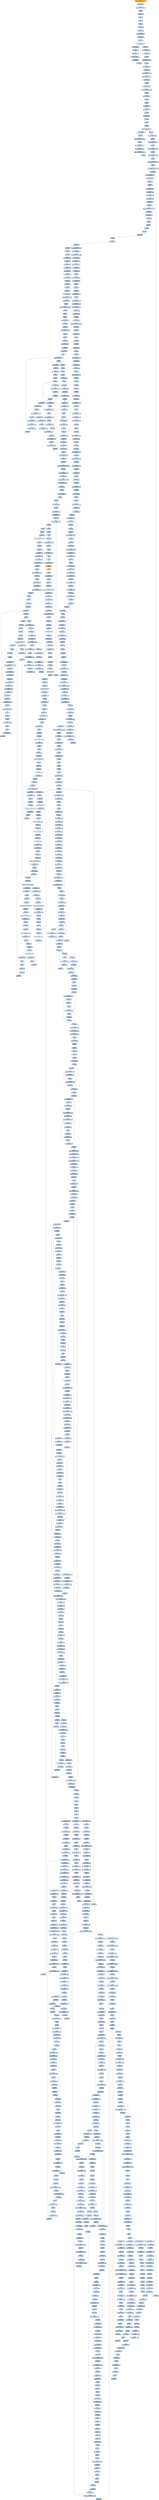 digraph G {
node[shape=rectangle,style=filled,fillcolor=lightsteelblue,color=lightsteelblue]
bgcolor="transparent"
a0x0040410fmovl_0x404000UINT32_eax[label="start\nmovl $0x404000<UINT32>, %eax",color="lightgrey",fillcolor="orange"];
a0x00404114pushl_0x0UINT8[label="0x00404114\npushl $0x0<UINT8>"];
a0x00404116pushl_0x4022e3UINT32[label="0x00404116\npushl $0x4022e3<UINT32>"];
a0x0040411bpushl_fs_0[label="0x0040411b\npushl %fs:0"];
a0x00404122movl_esp_fs_0[label="0x00404122\nmovl %esp, %fs:0"];
a0x00404129pushfw_[label="0x00404129\npushfw "];
a0x0040412bpusha_[label="0x0040412b\npusha "];
a0x0040412cpushl_eax[label="0x0040412c\npushl %eax"];
a0x0040412dmovl_eax_ebx[label="0x0040412d\nmovl %eax, %ebx"];
a0x0040412faddl_eax__eax[label="0x0040412f\naddl (%eax), %eax"];
a0x00404131pushl_0x438UINT32[label="0x00404131\npushl $0x438<UINT32>"];
a0x00404136pushl_0x0UINT8[label="0x00404136\npushl $0x0<UINT8>"];
a0x00404138call_0x1ceax_[label="0x00404138\ncall 0x1c(%eax)"];
GlobalAlloc_kernel32_dll[label="GlobalAlloc@kernel32.dll",color="lightgrey",fillcolor="lightgrey"];
a0x0040413bmovl_eax_0x8ebx_[label="0x0040413b\nmovl %eax, 0x8(%ebx)"];
a0x0040413emovl_ebx_eax[label="0x0040413e\nmovl %ebx, %eax"];
a0x00404140addl_eax__eax[label="0x00404140\naddl (%eax), %eax"];
a0x00404142pushl_0xbc70UINT32[label="0x00404142\npushl $0xbc70<UINT32>"];
a0x00404147pushl_0x0UINT8[label="0x00404147\npushl $0x0<UINT8>"];
a0x00404149call_0x1ceax_[label="0x00404149\ncall 0x1c(%eax)"];
a0x0040414cmovl_esp_ecx[label="0x0040414c\nmovl %esp, %ecx"];
a0x0040414eleal_0xbc70eax__esp[label="0x0040414e\nleal 0xbc70(%eax), %esp"];
a0x00404154movl_esp_0x2eecx_[label="0x00404154\nmovl %esp, 0x2e(%ecx)"];
a0x00404157pushl_ebx[label="0x00404157\npushl %ebx"];
a0x00404158pushl_0x400000UINT32[label="0x00404158\npushl $0x400000<UINT32>"];
a0x0040415dpushl_ecx[label="0x0040415d\npushl %ecx"];
a0x0040415emovl_0x4esp__edi[label="0x0040415e\nmovl 0x4(%esp), %edi"];
a0x00404162movl_ebx__esi[label="0x00404162\nmovl (%ebx), %esi"];
a0x00404164addw_0x780UINT16_di[label="0x00404164\naddw $0x780<UINT16>, %di"];
a0x00404169leal_0x8esiebx__esi[label="0x00404169\nleal 0x8(%esi,%ebx), %esi"];
a0x0040416dmovl_edi_ebx_[label="0x0040416d\nmovl %edi, (%ebx)"];
a0x0040416fpushl_ebx[label="0x0040416f\npushl %ebx"];
a0x00404170movl_0x10esi__ebx[label="0x00404170\nmovl 0x10(%esi), %ebx"];
a0x00404173movl_0x880UINT32_eax[label="0x00404173\nmovl $0x880<UINT32>, %eax"];
a0x00404178pushl_esi[label="0x00404178\npushl %esi"];
a0x00404179pushl_0x2UINT8[label="0x00404179\npushl $0x2<UINT8>"];
a0x0040417bpushl_eax[label="0x0040417b\npushl %eax"];
a0x0040417cpushl_edi[label="0x0040417c\npushl %edi"];
a0x0040417dpushl_0x6UINT8[label="0x0040417d\npushl $0x6<UINT8>"];
a0x0040417fpushl_0xaUINT8[label="0x0040417f\npushl $0xa<UINT8>"];
a0x00404181pushl_esi[label="0x00404181\npushl %esi"];
a0x00404182pushl_0x4UINT8[label="0x00404182\npushl $0x4<UINT8>"];
a0x00404184pushl_eax[label="0x00404184\npushl %eax"];
a0x00404185pushl_edi[label="0x00404185\npushl %edi"];
a0x00404186call_ebx[label="0x00404186\ncall %ebx"];
VirtualProtect_kernel32_dll[label="VirtualProtect@kernel32.dll",color="lightgrey",fillcolor="lightgrey"];
a0x00404188subl_0x8UINT8_esi[label="0x00404188\nsubl $0x8<UINT8>, %esi"];
a0x0040418bpopl_ecx[label="0x0040418b\npopl %ecx"];
a0x0040418crepz_movsl_ds_esi__es_edi_[label="0x0040418c\nrepz movsl %ds:(%esi), %es:(%edi)"];
a0x0040418epopl_ecx[label="0x0040418e\npopl %ecx"];
a0x0040418faddw_0x58UINT8_di[label="0x0040418f\naddw $0x58<UINT8>, %di"];
a0x00404193addl_0x90UINT32_esi[label="0x00404193\naddl $0x90<UINT32>, %esi"];
a0x00404199repz_movsl_ds_esi__es_edi_[label="0x00404199\nrepz movsl %ds:(%esi), %es:(%edi)"];
a0x0040419bcall_ebx[label="0x0040419b\ncall %ebx"];
a0x0040419dpopl_eax[label="0x0040419d\npopl %eax"];
a0x0040419eleal_0x1644eax__ebx[label="0x0040419e\nleal 0x1644(%eax), %ebx"];
a0x004041a4pushl_eax[label="0x004041a4\npushl %eax"];
a0x004041a5addb_0xcUINT8_esp_[label="0x004041a5\naddb $0xc<UINT8>, (%esp)"];
a0x004041a9pushl_eax[label="0x004041a9\npushl %eax"];
a0x004041aaaddb_0x46UINT8_esp_[label="0x004041aa\naddb $0x46<UINT8>, (%esp)"];
a0x004041aepushl_eax[label="0x004041ae\npushl %eax"];
a0x004041afaddb_0x65UINT8_esp_[label="0x004041af\naddb $0x65<UINT8>, (%esp)"];
a0x004041b3pushl_eax[label="0x004041b3\npushl %eax"];
a0x004041b4addb_0xffffffa1UINT8_esp_[label="0x004041b4\naddb $0xffffffa1<UINT8>, (%esp)"];
a0x004041b8pushl_eax[label="0x004041b8\npushl %eax"];
a0x004041b9addb_0xffffffbfUINT8_esp_[label="0x004041b9\naddb $0xffffffbf<UINT8>, (%esp)"];
a0x004041bdmovl_ebx__ecx[label="0x004041bd\nmovl (%ebx), %ecx"];
a0x004041bfaddl_0x14UINT8_ebx[label="0x004041bf\naddl $0x14<UINT8>, %ebx"];
a0x004041c2movl__16ebx__edx[label="0x004041c2\nmovl -16(%ebx), %edx"];
a0x004041c5testl_edx_edx[label="0x004041c5\ntestl %edx, %edx"];
a0x004041c7je_0x004041bd[label="0x004041c7\nje 0x004041bd"];
a0x004041c9movl_0x18esp__eax[label="0x004041c9\nmovl 0x18(%esp), %eax"];
a0x004041cdleal_ecxeax__esi[label="0x004041cd\nleal (%ecx,%eax), %esi"];
a0x004041d0movl_0x1cesp__ebp[label="0x004041d0\nmovl 0x1c(%esp), %ebp"];
a0x004041d4movl_0x8ebp__ebp[label="0x004041d4\nmovl 0x8(%ebp), %ebp"];
a0x004041d7movl__4ebx__ecx[label="0x004041d7\nmovl -4(%ebx), %ecx"];
a0x004041damovl_ebp_edi[label="0x004041da\nmovl %ebp, %edi"];
a0x004041dcrepz_movsl_ds_esi__es_edi_[label="0x004041dc\nrepz movsl %ds:(%esi), %es:(%edi)"];
a0x004041demovl_ebp_esi[label="0x004041de\nmovl %ebp, %esi"];
a0x004041e0movl__12ebx__edi[label="0x004041e0\nmovl -12(%ebx), %edi"];
a0x004041e3addl_eax_edi[label="0x004041e3\naddl %eax, %edi"];
a0x004041e5pushl_ebx[label="0x004041e5\npushl %ebx"];
a0x004041e6pushl_edx[label="0x004041e6\npushl %edx"];
a0x004041e7pushl_edi[label="0x004041e7\npushl %edi"];
a0x004041e8pushl_ebp[label="0x004041e8\npushl %ebp"];
a0x004041e9call_0x0040421b[label="0x004041e9\ncall 0x0040421b"];
a0x0040421bpushl_ebp[label="0x0040421b\npushl %ebp"];
a0x0040421cmovl_esp_ebp[label="0x0040421c\nmovl %esp, %ebp"];
a0x0040421emovb_al_edi_[label="0x0040421e\nmovb %al, (%edi)"];
a0x00404220subl_0xbad8UINT32_esp[label="0x00404220\nsubl $0xbad8<UINT32>, %esp"];
a0x00404226leal__32888ebp__ecx[label="0x00404226\nleal -32888(%ebp), %ecx"];
a0x0040422corl_0xffffffffUINT8__20ebp_[label="0x0040422c\norl $0xffffffff<UINT8>, -20(%ebp)"];
a0x00404230movl_ecx__112ebp_[label="0x00404230\nmovl %ecx, -112(%ebp)"];
a0x00404233leal__32888ebp__ecx[label="0x00404233\nleal -32888(%ebp), %ecx"];
a0x00404239movl_ecx__116ebp_[label="0x00404239\nmovl %ecx, -116(%ebp)"];
a0x0040423cmovl_0x8ebp__ecx[label="0x0040423c\nmovl 0x8(%ebp), %ecx"];
a0x0040423fleal__120ebp__eax[label="0x0040423f\nleal -120(%ebp), %eax"];
a0x00404242pushl_ebx[label="0x00404242\npushl %ebx"];
a0x00404243movl_eax__120ebp_[label="0x00404243\nmovl %eax, -120(%ebp)"];
a0x00404246movl_ecx_0x8ebp_[label="0x00404246\nmovl %ecx, 0x8(%ebp)"];
a0x00404249pushl_esi[label="0x00404249\npushl %esi"];
a0x0040424axorl_eax_eax[label="0x0040424a\nxorl %eax, %eax"];
a0x0040424cxorl_ebx_ebx[label="0x0040424c\nxorl %ebx, %ebx"];
a0x0040424eleal__32888ebp__ecx[label="0x0040424e\nleal -32888(%ebp), %ecx"];
a0x00404254pushl_edi[label="0x00404254\npushl %edi"];
a0x00404255movl_eax__46680ebp_[label="0x00404255\nmovl %eax, -46680(%ebp)"];
a0x0040425bmovl_eax__41536ebp_[label="0x0040425b\nmovl %eax, -41536(%ebp)"];
a0x00404261movl_eax__41532ebp_[label="0x00404261\nmovl %eax, -41532(%ebp)"];
a0x00404267movl_eax__8ebp_[label="0x00404267\nmovl %eax, -8(%ebp)"];
a0x0040426amovl_ebx__16ebp_[label="0x0040426a\nmovl %ebx, -16(%ebp)"];
a0x0040426dxorl_edi_edi[label="0x0040426d\nxorl %edi, %edi"];
a0x0040426fmovl_ecx__12ebp_[label="0x0040426f\nmovl %ecx, -12(%ebp)"];
a0x00404272movl_0x8000UINT32__4ebp_[label="0x00404272\nmovl $0x8000<UINT32>, -4(%ebp)"];
a0x00404279testl_eax_eax[label="0x00404279\ntestl %eax, %eax"];
a0x0040427bjne_0x004042ee[label="0x0040427b\njne 0x004042ee"];
a0x0040427dpushl_0x3UINT8[label="0x0040427d\npushl $0x3<UINT8>"];
a0x0040427fpopl_esi[label="0x0040427f\npopl %esi"];
a0x00404280cmpl_esi_edi[label="0x00404280\ncmpl %esi, %edi"];
a0x00404282jae_0x004042a8[label="0x00404282\njae 0x004042a8"];
a0x00404284pushl_0xaUINT8[label="0x00404284\npushl $0xa<UINT8>"];
a0x00404286popl_ecx[label="0x00404286\npopl %ecx"];
a0x00404287subl_edi_ecx[label="0x00404287\nsubl %edi, %ecx"];
a0x00404289shrl_0x3UINT8_ecx[label="0x00404289\nshrl $0x3<UINT8>, %ecx"];
a0x0040428caddl_ecx__8ebp_[label="0x0040428c\naddl %ecx, -8(%ebp)"];
a0x0040428fmovl_0x8ebp__ecx[label="0x0040428f\nmovl 0x8(%ebp), %ecx"];
a0x00404292movzbl_ecx__edx[label="0x00404292\nmovzbl (%ecx), %edx"];
a0x00404295movl_edi_ecx[label="0x00404295\nmovl %edi, %ecx"];
a0x00404297addl_0x8UINT8_edi[label="0x00404297\naddl $0x8<UINT8>, %edi"];
a0x0040429ashll_cl_edx[label="0x0040429a\nshll %cl, %edx"];
a0x0040429corl_edx_ebx[label="0x0040429c\norl %edx, %ebx"];
a0x0040429eincl_0x8ebp_[label="0x0040429e\nincl 0x8(%ebp)"];
a0x004042a1cmpl_esi_edi[label="0x004042a1\ncmpl %esi, %edi"];
a0x004042a3jb_0x0040428f[label="0x004042a3\njb 0x0040428f"];
a0x004042a5movl_ebx__16ebp_[label="0x004042a5\nmovl %ebx, -16(%ebp)"];
a0x004042a8movl_ebx_ecx[label="0x004042a8\nmovl %ebx, %ecx"];
a0x004042aaandl_0x7UINT8_ecx[label="0x004042aa\nandl $0x7<UINT8>, %ecx"];
a0x004042admovl_ecx_edx[label="0x004042ad\nmovl %ecx, %edx"];
a0x004042afshrl_ecx[label="0x004042af\nshrl %ecx"];
a0x004042b1andl_0x1UINT8_edx[label="0x004042b1\nandl $0x1<UINT8>, %edx"];
a0x004042b4subl_0x0UINT8_ecx[label="0x004042b4\nsubl $0x0<UINT8>, %ecx"];
a0x004042b7movl_edx__41540ebp_[label="0x004042b7\nmovl %edx, -41540(%ebp)"];
a0x004042bdje_0x004042d2[label="0x004042bd\nje 0x004042d2"];
a0x004042bfdecl_ecx[label="0x004042bf\ndecl %ecx"];
a0x004042c0jne_0x004051ce[label="0x004042c0\njne 0x004051ce"];
a0x004042c6shrl_0x3UINT8_ebx[label="0x004042c6\nshrl $0x3<UINT8>, %ebx"];
a0x004042c9movl_ebx__16ebp_[label="0x004042c9\nmovl %ebx, -16(%ebp)"];
a0x004042ccsubl_esi_edi[label="0x004042cc\nsubl %esi, %edi"];
a0x004042cemovl_esi_eax[label="0x004042ce\nmovl %esi, %eax"];
a0x004042d0jmp_0x004042e6[label="0x004042d0\njmp 0x004042e6"];
a0x004042e6movl_eax__46680ebp_[label="0x004042e6\nmovl %eax, -46680(%ebp)"];
a0x004042ecjmp_0x004042f4[label="0x004042ec\njmp 0x004042f4"];
a0x004042f4cmpl_0x1UINT8_eax[label="0x004042f4\ncmpl $0x1<UINT8>, %eax"];
a0x004042f7jne_0x00404359[label="0x004042f7\njne 0x00404359"];
a0x00404359cmpl_0x2UINT8_eax[label="0x00404359\ncmpl $0x2<UINT8>, %eax"];
a0x0040435cjne_0x0040447f[label="0x0040435c\njne 0x0040447f"];
a0x0040447fpushl_0x3UINT8[label="0x0040447f\npushl $0x3<UINT8>"];
a0x00404481popl_edx[label="0x00404481\npopl %edx"];
a0x00404482cmpl_edx_eax[label="0x00404482\ncmpl %edx, %eax"];
a0x00404484jne_0x004044d7[label="0x00404484\njne 0x004044d7"];
a0x00404486cmpl_0xeUINT8_edi[label="0x00404486\ncmpl $0xe<UINT8>, %edi"];
a0x00404489jae_0x004044ad[label="0x00404489\njae 0x004044ad"];
a0x0040448bpushl_0x15UINT8[label="0x0040448b\npushl $0x15<UINT8>"];
a0x0040448dpopl_eax[label="0x0040448d\npopl %eax"];
a0x0040448esubl_edi_eax[label="0x0040448e\nsubl %edi, %eax"];
a0x00404490shrl_0x3UINT8_eax[label="0x00404490\nshrl $0x3<UINT8>, %eax"];
a0x00404493addl_eax__8ebp_[label="0x00404493\naddl %eax, -8(%ebp)"];
a0x00404496movl_0x8ebp__eax[label="0x00404496\nmovl 0x8(%ebp), %eax"];
a0x00404499movl_edi_ecx[label="0x00404499\nmovl %edi, %ecx"];
a0x0040449baddl_0x8UINT8_edi[label="0x0040449b\naddl $0x8<UINT8>, %edi"];
a0x0040449emovzbl_eax__eax[label="0x0040449e\nmovzbl (%eax), %eax"];
a0x004044a1shll_cl_eax[label="0x004044a1\nshll %cl, %eax"];
a0x004044a3orl_eax_ebx[label="0x004044a3\norl %eax, %ebx"];
a0x004044a5incl_0x8ebp_[label="0x004044a5\nincl 0x8(%ebp)"];
a0x004044a8cmpl_0xeUINT8_edi[label="0x004044a8\ncmpl $0xe<UINT8>, %edi"];
a0x004044abjb_0x00404496[label="0x004044ab\njb 0x00404496"];
a0x004044admovl_ebx_ecx[label="0x004044ad\nmovl %ebx, %ecx"];
a0x004044afpushl_0x4UINT8[label="0x004044af\npushl $0x4<UINT8>"];
a0x004044b1andl_0x3fffUINT32_ecx[label="0x004044b1\nandl $0x3fff<UINT32>, %ecx"];
a0x004044b7subl_0xeUINT8_edi[label="0x004044b7\nsubl $0xe<UINT8>, %edi"];
a0x004044bashrl_0xeUINT8_ebx[label="0x004044ba\nshrl $0xe<UINT8>, %ebx"];
a0x004044bdxorl_esi_esi[label="0x004044bd\nxorl %esi, %esi"];
a0x004044bfpopl_eax[label="0x004044bf\npopl %eax"];
a0x004044c0movl_ecx__46676ebp_[label="0x004044c0\nmovl %ecx, -46676(%ebp)"];
a0x004044c6movl_ebx__16ebp_[label="0x004044c6\nmovl %ebx, -16(%ebp)"];
a0x004044c9movl_esi__46672ebp_[label="0x004044c9\nmovl %esi, -46672(%ebp)"];
a0x004044cfmovl_eax__46680ebp_[label="0x004044cf\nmovl %eax, -46680(%ebp)"];
a0x004044d5jmp_0x004044df[label="0x004044d5\njmp 0x004044df"];
a0x004044dfcmpl_0x4UINT8_eax[label="0x004044df\ncmpl $0x4<UINT8>, %eax"];
a0x004044e2jne_0x004045e2[label="0x004044e2\njne 0x004045e2"];
a0x004044e8shrl_0xaUINT8_ecx[label="0x004044e8\nshrl $0xa<UINT8>, %ecx"];
a0x004044ebaddl_eax_ecx[label="0x004044eb\naddl %eax, %ecx"];
a0x004044edcmpl_ecx__46672ebp_[label="0x004044ed\ncmpl %ecx, -46672(%ebp)"];
a0x004044f3jae_0x00404558[label="0x004044f3\njae 0x00404558"];
a0x004044f5cmpl_edx_edi[label="0x004044f5\ncmpl %edx, %edi"];
a0x004044f7jae_0x0040451a[label="0x004044f7\njae 0x0040451a"];
a0x0040451amovl__46672ebp__ecx[label="0x0040451a\nmovl -46672(%ebp), %ecx"];
a0x00404520movl_ebx_eax[label="0x00404520\nmovl %ebx, %eax"];
a0x00404522andl_0x7UINT8_eax[label="0x00404522\nandl $0x7<UINT8>, %eax"];
a0x00404525subl_edx_edi[label="0x00404525\nsubl %edx, %edi"];
a0x00404527addl_0xbafcesp__ecx[label="0x00404527\naddl 0xbafc(%esp), %ecx"];
a0x0040452emovzbl_ecx__ecx[label="0x0040452e\nmovzbl (%ecx), %ecx"];
a0x00404531shrl_0x3UINT8_ebx[label="0x00404531\nshrl $0x3<UINT8>, %ebx"];
a0x00404534movl_eax__46668ebpecx4_[label="0x00404534\nmovl %eax, -46668(%ebp,%ecx,4)"];
a0x0040453bmovl__46676ebp__eax[label="0x0040453b\nmovl -46676(%ebp), %eax"];
a0x00404541incl__46672ebp_[label="0x00404541\nincl -46672(%ebp)"];
a0x00404547shrl_0xaUINT8_eax[label="0x00404547\nshrl $0xa<UINT8>, %eax"];
a0x0040454aaddl_0x4UINT8_eax[label="0x0040454a\naddl $0x4<UINT8>, %eax"];
a0x0040454dcmpl_eax__46672ebp_[label="0x0040454d\ncmpl %eax, -46672(%ebp)"];
a0x00404553jb_0x004044f5[label="0x00404553\njb 0x004044f5"];
a0x004044f9pushl_0xaUINT8[label="0x004044f9\npushl $0xa<UINT8>"];
a0x004044fbpopl_eax[label="0x004044fb\npopl %eax"];
a0x004044fcsubl_edi_eax[label="0x004044fc\nsubl %edi, %eax"];
a0x004044feshrl_0x3UINT8_eax[label="0x004044fe\nshrl $0x3<UINT8>, %eax"];
a0x00404501addl_eax__8ebp_[label="0x00404501\naddl %eax, -8(%ebp)"];
a0x00404504movl_0x8ebp__eax[label="0x00404504\nmovl 0x8(%ebp), %eax"];
a0x00404507movl_edi_ecx[label="0x00404507\nmovl %edi, %ecx"];
a0x00404509addl_0x8UINT8_edi[label="0x00404509\naddl $0x8<UINT8>, %edi"];
a0x0040450cmovzbl_eax__eax[label="0x0040450c\nmovzbl (%eax), %eax"];
a0x0040450fshll_cl_eax[label="0x0040450f\nshll %cl, %eax"];
a0x00404511orl_eax_ebx[label="0x00404511\norl %eax, %ebx"];
a0x00404513incl_0x8ebp_[label="0x00404513\nincl 0x8(%ebp)"];
a0x00404516cmpl_edx_edi[label="0x00404516\ncmpl %edx, %edi"];
a0x00404518jb_0x00404504[label="0x00404518\njb 0x00404504"];
a0x00404555movl_ebx__16ebp_[label="0x00404555\nmovl %ebx, -16(%ebp)"];
a0x00404558pushl_0x13UINT8[label="0x00404558\npushl $0x13<UINT8>"];
a0x0040455apopl_eax[label="0x0040455a\npopl %eax"];
a0x0040455bcmpl_eax__46672ebp_[label="0x0040455b\ncmpl %eax, -46672(%ebp)"];
a0x00404561jae_0x00404582[label="0x00404561\njae 0x00404582"];
a0x00404563movl__46672ebp__ecx[label="0x00404563\nmovl -46672(%ebp), %ecx"];
a0x00404569addl_0xbafcesp__ecx[label="0x00404569\naddl 0xbafc(%esp), %ecx"];
a0x00404570movzbl_ecx__ecx[label="0x00404570\nmovzbl (%ecx), %ecx"];
a0x00404573movl_esi__46668ebpecx4_[label="0x00404573\nmovl %esi, -46668(%ebp,%ecx,4)"];
a0x0040457aincl__46672ebp_[label="0x0040457a\nincl -46672(%ebp)"];
a0x00404580jmp_0x0040455b[label="0x00404580\njmp 0x0040455b"];
a0x00404582leal__108ebp__ecx[label="0x00404582\nleal -108(%ebp), %ecx"];
a0x00404585movl_0x7UINT32__41548ebp_[label="0x00404585\nmovl $0x7<UINT32>, -41548(%ebp)"];
a0x0040458fpushl_ecx[label="0x0040458f\npushl %ecx"];
a0x00404590leal__32ebp__ecx[label="0x00404590\nleal -32(%ebp), %ecx"];
a0x00404593pushl_ecx[label="0x00404593\npushl %ecx"];
a0x00404594leal__41528ebp__ecx[label="0x00404594\nleal -41528(%ebp), %ecx"];
a0x0040459apushl_ecx[label="0x0040459a\npushl %ecx"];
a0x0040459bleal__41548ebp__ecx[label="0x0040459b\nleal -41548(%ebp), %ecx"];
a0x004045a1pushl_ecx[label="0x004045a1\npushl %ecx"];
a0x004045a2leal__41544ebp__ecx[label="0x004045a2\nleal -41544(%ebp), %ecx"];
a0x004045a8pushl_ecx[label="0x004045a8\npushl %ecx"];
a0x004045a9pushl_esi[label="0x004045a9\npushl %esi"];
a0x004045aapushl_esi[label="0x004045aa\npushl %esi"];
a0x004045abpushl_eax[label="0x004045ab\npushl %eax"];
a0x004045acpushl_eax[label="0x004045ac\npushl %eax"];
a0x004045adleal__46668ebp__eax[label="0x004045ad\nleal -46668(%ebp), %eax"];
a0x004045b3pushl_eax[label="0x004045b3\npushl %eax"];
a0x004045b4movl_esi__32ebp_[label="0x004045b4\nmovl %esi, -32(%ebp)"];
a0x004045b7call_0x004051da[label="0x004045b7\ncall 0x004051da"];
a0x004051dapushl_ebp[label="0x004051da\npushl %ebp"];
a0x004051dbmovl_esp_ebp[label="0x004051db\nmovl %esp, %ebp"];
a0x004051ddsubl_0xf4UINT32_esp[label="0x004051dd\nsubl $0xf4<UINT32>, %esp"];
a0x004051e3movl_0x8ebp__ecx[label="0x004051e3\nmovl 0x8(%ebp), %ecx"];
a0x004051e6pushl_ebx[label="0x004051e6\npushl %ebx"];
a0x004051e7pushl_esi[label="0x004051e7\npushl %esi"];
a0x004051e8pushl_edi[label="0x004051e8\npushl %edi"];
a0x004051e9movl_0xcebp__edi[label="0x004051e9\nmovl 0xc(%ebp), %edi"];
a0x004051ecxorl_esi_esi[label="0x004051ec\nxorl %esi, %esi"];
a0x004051eemovl_esi__120ebp_[label="0x004051ee\nmovl %esi, -120(%ebp)"];
a0x004051f1movl_esi__116ebp_[label="0x004051f1\nmovl %esi, -116(%ebp)"];
a0x004051f4movl_esi__112ebp_[label="0x004051f4\nmovl %esi, -112(%ebp)"];
a0x004051f7movl_esi__108ebp_[label="0x004051f7\nmovl %esi, -108(%ebp)"];
a0x004051famovl_esi__104ebp_[label="0x004051fa\nmovl %esi, -104(%ebp)"];
a0x004051fdmovl_esi__100ebp_[label="0x004051fd\nmovl %esi, -100(%ebp)"];
a0x00405200movl_esi__96ebp_[label="0x00405200\nmovl %esi, -96(%ebp)"];
a0x00405203movl_esi__92ebp_[label="0x00405203\nmovl %esi, -92(%ebp)"];
a0x00405206movl_esi__88ebp_[label="0x00405206\nmovl %esi, -88(%ebp)"];
a0x00405209movl_esi__84ebp_[label="0x00405209\nmovl %esi, -84(%ebp)"];
a0x0040520cmovl_esi__80ebp_[label="0x0040520c\nmovl %esi, -80(%ebp)"];
a0x0040520fmovl_esi__76ebp_[label="0x0040520f\nmovl %esi, -76(%ebp)"];
a0x00405212movl_esi__72ebp_[label="0x00405212\nmovl %esi, -72(%ebp)"];
a0x00405215movl_esi__68ebp_[label="0x00405215\nmovl %esi, -68(%ebp)"];
a0x00405218movl_esi__64ebp_[label="0x00405218\nmovl %esi, -64(%ebp)"];
a0x0040521bmovl_esi__60ebp_[label="0x0040521b\nmovl %esi, -60(%ebp)"];
a0x0040521emovl_edi_edx[label="0x0040521e\nmovl %edi, %edx"];
a0x00405220movl_ecx__eax[label="0x00405220\nmovl (%ecx), %eax"];
a0x00405222addl_0x4UINT8_ecx[label="0x00405222\naddl $0x4<UINT8>, %ecx"];
a0x00405225incl__120ebpeax4_[label="0x00405225\nincl -120(%ebp,%eax,4)"];
a0x00405229leal__120ebpeax4__eax[label="0x00405229\nleal -120(%ebp,%eax,4), %eax"];
a0x0040522ddecl_edx[label="0x0040522d\ndecl %edx"];
a0x0040522ejne_0x00405220[label="0x0040522e\njne 0x00405220"];
a0x00405230cmpl_edi__120ebp_[label="0x00405230\ncmpl %edi, -120(%ebp)"];
a0x00405233jne_0x00405246[label="0x00405233\njne 0x00405246"];
a0x00405246movl_0x20ebp__ebx[label="0x00405246\nmovl 0x20(%ebp), %ebx"];
a0x00405249pushl_0x1UINT8[label="0x00405249\npushl $0x1<UINT8>"];
a0x0040524bpopl_ecx[label="0x0040524b\npopl %ecx"];
a0x0040524cleal__116ebp__eax[label="0x0040524c\nleal -116(%ebp), %eax"];
a0x0040524fmovl_ebx__edx[label="0x0040524f\nmovl (%ebx), %edx"];
a0x00405251movl_edx__4ebp_[label="0x00405251\nmovl %edx, -4(%ebp)"];
a0x00405254cmpl_esi_eax_[label="0x00405254\ncmpl %esi, (%eax)"];
a0x00405256jne_0x00405261[label="0x00405256\njne 0x00405261"];
a0x00405258incl_ecx[label="0x00405258\nincl %ecx"];
a0x00405259addl_0x4UINT8_eax[label="0x00405259\naddl $0x4<UINT8>, %eax"];
a0x0040525ccmpl_0xfUINT8_ecx[label="0x0040525c\ncmpl $0xf<UINT8>, %ecx"];
a0x0040525fjbe_0x00405254[label="0x0040525f\njbe 0x00405254"];
a0x00405261cmpl_ecx_edx[label="0x00405261\ncmpl %ecx, %edx"];
a0x00405263movl_ecx_0x20ebp_[label="0x00405263\nmovl %ecx, 0x20(%ebp)"];
a0x00405266jae_0x0040526d[label="0x00405266\njae 0x0040526d"];
a0x0040526dpushl_0xfUINT8[label="0x0040526d\npushl $0xf<UINT8>"];
a0x0040526fleal__60ebp__edi[label="0x0040526f\nleal -60(%ebp), %edi"];
a0x00405272popl_eax[label="0x00405272\npopl %eax"];
a0x00405273cmpl_esi_edi_[label="0x00405273\ncmpl %esi, (%edi)"];
a0x00405275jne_0x0040527f[label="0x00405275\njne 0x0040527f"];
a0x00405277decl_eax[label="0x00405277\ndecl %eax"];
a0x00405278subl_0x4UINT8_edi[label="0x00405278\nsubl $0x4<UINT8>, %edi"];
a0x0040527bcmpl_esi_eax[label="0x0040527b\ncmpl %esi, %eax"];
a0x0040527djne_0x00405273[label="0x0040527d\njne 0x00405273"];
a0x0040527fcmpl_eax_edx[label="0x0040527f\ncmpl %eax, %edx"];
a0x00405281movl_eax__36ebp_[label="0x00405281\nmovl %eax, -36(%ebp)"];
a0x00405284jbe_0x0040528b[label="0x00405284\njbe 0x0040528b"];
a0x00405286movl_eax__4ebp_[label="0x00405286\nmovl %eax, -4(%ebp)"];
a0x00405289movl_eax_edx[label="0x00405289\nmovl %eax, %edx"];
a0x0040528bpushl_0x1UINT8[label="0x0040528b\npushl $0x1<UINT8>"];
a0x0040528dmovl_edx_ebx_[label="0x0040528d\nmovl %edx, (%ebx)"];
a0x0040528fpopl_edi[label="0x0040528f\npopl %edi"];
a0x00405290shll_cl_edi[label="0x00405290\nshll %cl, %edi"];
a0x00405292cmpl_eax_ecx[label="0x00405292\ncmpl %eax, %ecx"];
a0x00405294jae_0x004052ac[label="0x00405294\njae 0x004052ac"];
a0x00405296leal__120ebpecx4__esi[label="0x00405296\nleal -120(%ebp,%ecx,4), %esi"];
a0x0040529asubl_esi__edi[label="0x0040529a\nsubl (%esi), %edi"];
a0x0040529cjs_0x00405574[label="0x0040529c\njs 0x00405574"];
a0x004052a2incl_ecx[label="0x004052a2\nincl %ecx"];
a0x004052a3addl_0x4UINT8_esi[label="0x004052a3\naddl $0x4<UINT8>, %esi"];
a0x004052a6shll_edi[label="0x004052a6\nshll %edi"];
a0x004052a8cmpl_eax_ecx[label="0x004052a8\ncmpl %eax, %ecx"];
a0x004052aajb_0x0040529a[label="0x004052aa\njb 0x0040529a"];
a0x004052acmovl_eax_ebx[label="0x004052ac\nmovl %eax, %ebx"];
a0x004052aeshll_0x2UINT8_ebx[label="0x004052ae\nshll $0x2<UINT8>, %ebx"];
a0x004052b1movl__120ebxebp__esi[label="0x004052b1\nmovl -120(%ebx,%ebp), %esi"];
a0x004052b5leal__120ebxebp__ecx[label="0x004052b5\nleal -120(%ebx,%ebp), %ecx"];
a0x004052b9subl_esi_edi[label="0x004052b9\nsubl %esi, %edi"];
a0x004052bbmovl_edi__32ebp_[label="0x004052bb\nmovl %edi, -32(%ebp)"];
a0x004052bejs_0x00405574[label="0x004052be\njs 0x00405574"];
a0x004052c4addl_edi_esi[label="0x004052c4\naddl %edi, %esi"];
a0x004052c6movl_esi_ecx_[label="0x004052c6\nmovl %esi, (%ecx)"];
a0x004052c8xorl_ecx_ecx[label="0x004052c8\nxorl %ecx, %ecx"];
a0x004052cadecl_eax[label="0x004052ca\ndecl %eax"];
a0x004052cbmovl_ecx__180ebp_[label="0x004052cb\nmovl %ecx, -180(%ebp)"];
a0x004052d1je_0x004052e6[label="0x004052d1\nje 0x004052e6"];
a0x004052d3xorl_esi_esi[label="0x004052d3\nxorl %esi, %esi"];
a0x004052d5addl__116esiebp__ecx[label="0x004052d5\naddl -116(%esi,%ebp), %ecx"];
a0x004052d9addl_0x4UINT8_esi[label="0x004052d9\naddl $0x4<UINT8>, %esi"];
a0x004052dcdecl_eax[label="0x004052dc\ndecl %eax"];
a0x004052ddmovl_ecx__180esiebp_[label="0x004052dd\nmovl %ecx, -180(%esi,%ebp)"];
a0x004052e4jne_0x004052d5[label="0x004052e4\njne 0x004052d5"];
a0x004052e6movl_0x8ebp__ecx[label="0x004052e6\nmovl 0x8(%ebp), %ecx"];
a0x004052e9xorl_esi_esi[label="0x004052e9\nxorl %esi, %esi"];
a0x004052ebmovl_ecx__eax[label="0x004052eb\nmovl (%ecx), %eax"];
a0x004052edaddl_0x4UINT8_ecx[label="0x004052ed\naddl $0x4<UINT8>, %ecx"];
a0x004052f0testl_eax_eax[label="0x004052f0\ntestl %eax, %eax"];
a0x004052f2movl_ecx_0x8ebp_[label="0x004052f2\nmovl %ecx, 0x8(%ebp)"];
a0x004052f5je_0x00405314[label="0x004052f5\nje 0x00405314"];
a0x004052f7movl__184ebpeax4__ecx[label="0x004052f7\nmovl -184(%ebp,%eax,4), %ecx"];
a0x004052femovl_0x2cebp__edi[label="0x004052fe\nmovl 0x2c(%ebp), %edi"];
a0x00405301leal__184ebpeax4__eax[label="0x00405301\nleal -184(%ebp,%eax,4), %eax"];
a0x00405308movl_esi_ediecx4_[label="0x00405308\nmovl %esi, (%edi,%ecx,4)"];
a0x0040530bmovl__32ebp__edi[label="0x0040530b\nmovl -32(%ebp), %edi"];
a0x0040530eincl_ecx[label="0x0040530e\nincl %ecx"];
a0x0040530fmovl_ecx_eax_[label="0x0040530f\nmovl %ecx, (%eax)"];
a0x00405311movl_0x8ebp__ecx[label="0x00405311\nmovl 0x8(%ebp), %ecx"];
a0x00405314incl_esi[label="0x00405314\nincl %esi"];
a0x00405315cmpl_0xcebp__esi[label="0x00405315\ncmpl 0xc(%ebp), %esi"];
a0x00405318jb_0x004052eb[label="0x00405318\njb 0x004052eb"];
a0x0040531amovl__184ebxebp__eax[label="0x0040531a\nmovl -184(%ebx,%ebp), %eax"];
a0x00405321andl_0x0UINT8__20ebp_[label="0x00405321\nandl $0x0<UINT8>, -20(%ebp)"];
a0x00405325andl_0x0UINT8__184ebp_[label="0x00405325\nandl $0x0<UINT8>, -184(%ebp)"];
a0x0040532corl_0xffffffffUINT8__8ebp_[label="0x0040532c\norl $0xffffffff<UINT8>, -8(%ebp)"];
a0x00405330movl_eax_0xcebp_[label="0x00405330\nmovl %eax, 0xc(%ebp)"];
a0x00405333movl_0x2cebp__eax[label="0x00405333\nmovl 0x2c(%ebp), %eax"];
a0x00405336movl_eax_0x8ebp_[label="0x00405336\nmovl %eax, 0x8(%ebp)"];
a0x00405339movl_0x20ebp__eax[label="0x00405339\nmovl 0x20(%ebp), %eax"];
a0x0040533cmovl_edx_ebx[label="0x0040533c\nmovl %edx, %ebx"];
a0x0040533enegl_ebx[label="0x0040533e\nnegl %ebx"];
a0x00405340cmpl__36ebp__eax[label="0x00405340\ncmpl -36(%ebp), %eax"];
a0x00405343jg_0x0040555a[label="0x00405343\njg 0x0040555a"];
a0x00405349leal__120ebpeax4__eax[label="0x00405349\nleal -120(%ebp,%eax,4), %eax"];
a0x0040534dmovl_eax__40ebp_[label="0x0040534d\nmovl %eax, -40(%ebp)"];
a0x00405350movl__40ebp__eax[label="0x00405350\nmovl -40(%ebp), %eax"];
a0x00405353movl_eax__eax[label="0x00405353\nmovl (%eax), %eax"];
a0x00405355movl_eax_ecx[label="0x00405355\nmovl %eax, %ecx"];
a0x00405357decl_eax[label="0x00405357\ndecl %eax"];
a0x00405358testl_ecx_ecx[label="0x00405358\ntestl %ecx, %ecx"];
a0x0040535amovl_eax__28ebp_[label="0x0040535a\nmovl %eax, -28(%ebp)"];
a0x0040535dje_0x00405547[label="0x0040535d\nje 0x00405547"];
a0x00405363jmp_0x00405368[label="0x00405363\njmp 0x00405368"];
a0x00405368leal_edxebx__esi[label="0x00405368\nleal (%edx,%ebx), %esi"];
a0x0040536bcmpl_esi_0x20ebp_[label="0x0040536b\ncmpl %esi, 0x20(%ebp)"];
a0x0040536ejle_0x00405462[label="0x0040536e\njle 0x00405462"];
a0x00405374incl_eax[label="0x00405374\nincl %eax"];
a0x00405375movl_eax__24ebp_[label="0x00405375\nmovl %eax, -24(%ebp)"];
a0x00405378incl__8ebp_[label="0x00405378\nincl -8(%ebp)"];
a0x0040537baddl_edx_esi[label="0x0040537b\naddl %edx, %esi"];
a0x0040537dmovl_esi__56ebp_[label="0x0040537d\nmovl %esi, -56(%ebp)"];
a0x00405380movl__36ebp__esi[label="0x00405380\nmovl -36(%ebp), %esi"];
a0x00405383addl_edx_ebx[label="0x00405383\naddl %edx, %ebx"];
a0x00405385subl_ebx_esi[label="0x00405385\nsubl %ebx, %esi"];
a0x00405387cmpl_edx_esi[label="0x00405387\ncmpl %edx, %esi"];
a0x00405389jbe_0x0040538d[label="0x00405389\njbe 0x0040538d"];
a0x0040538dmovl_0x20ebp__ecx[label="0x0040538d\nmovl 0x20(%ebp), %ecx"];
a0x00405390pushl_0x1UINT8[label="0x00405390\npushl $0x1<UINT8>"];
a0x00405392subl_ebx_ecx[label="0x00405392\nsubl %ebx, %ecx"];
a0x00405394popl_eax[label="0x00405394\npopl %eax"];
a0x00405395shll_cl_eax[label="0x00405395\nshll %cl, %eax"];
a0x00405397cmpl__24ebp__eax[label="0x00405397\ncmpl -24(%ebp), %eax"];
a0x0040539ajbe_0x004053ca[label="0x0040539a\njbe 0x004053ca"];
a0x0040539corl_0xffffffffUINT8_edi[label="0x0040539c\norl $0xffffffff<UINT8>, %edi"];
a0x0040539fsubl__28ebp__edi[label="0x0040539f\nsubl -28(%ebp), %edi"];
a0x004053a2addl_edi_eax[label="0x004053a2\naddl %edi, %eax"];
a0x004053a4movl__40ebp__edi[label="0x004053a4\nmovl -40(%ebp), %edi"];
a0x004053a7cmpl_esi_ecx[label="0x004053a7\ncmpl %esi, %ecx"];
a0x004053a9jae_0x004053ca[label="0x004053a9\njae 0x004053ca"];
a0x004053abincl_ecx[label="0x004053ab\nincl %ecx"];
a0x004053accmpl_esi_ecx[label="0x004053ac\ncmpl %esi, %ecx"];
a0x004053aejae_0x004053ca[label="0x004053ae\njae 0x004053ca"];
a0x004053b0jmp_0x004053b5[label="0x004053b0\njmp 0x004053b5"];
a0x004053b5addl_0x4UINT8_edi[label="0x004053b5\naddl $0x4<UINT8>, %edi"];
a0x004053b8movl_edi__44ebp_[label="0x004053b8\nmovl %edi, -44(%ebp)"];
a0x004053bbmovl_edi__edi[label="0x004053bb\nmovl (%edi), %edi"];
a0x004053bdshll_eax[label="0x004053bd\nshll %eax"];
a0x004053bfcmpl_edi_eax[label="0x004053bf\ncmpl %edi, %eax"];
a0x004053c1jbe_0x004053ca[label="0x004053c1\njbe 0x004053ca"];
a0x004053c3subl_edi_eax[label="0x004053c3\nsubl %edi, %eax"];
a0x004053c5incl_ecx[label="0x004053c5\nincl %ecx"];
a0x004053c6cmpl_esi_ecx[label="0x004053c6\ncmpl %esi, %ecx"];
a0x004053c8jb_0x004053b2[label="0x004053c8\njb 0x004053b2"];
a0x004053b2movl__44ebp__edi[label="0x004053b2\nmovl -44(%ebp), %edi"];
a0x004053camovl_0x28ebp__eax[label="0x004053ca\nmovl 0x28(%ebp), %eax"];
a0x004053cdpushl_0x1UINT8[label="0x004053cd\npushl $0x1<UINT8>"];
a0x004053cfpopl_esi[label="0x004053cf\npopl %esi"];
a0x004053d0movl_eax__eax[label="0x004053d0\nmovl (%eax), %eax"];
a0x004053d2shll_cl_esi[label="0x004053d2\nshll %cl, %esi"];
a0x004053d4movl_esi__44ebp_[label="0x004053d4\nmovl %esi, -44(%ebp)"];
a0x004053d7addl_eax_esi[label="0x004053d7\naddl %eax, %esi"];
a0x004053d9cmpl_0x5a0UINT32_esi[label="0x004053d9\ncmpl $0x5a0<UINT32>, %esi"];
a0x004053dfja_0x00405574[label="0x004053df\nja 0x00405574"];
a0x004053e5movl_0x24ebp__edi[label="0x004053e5\nmovl 0x24(%ebp), %edi"];
a0x004053e8leal_eaxeax2__eax[label="0x004053e8\nleal (%eax,%eax,2), %eax"];
a0x004053ebleal_edieax2__edi[label="0x004053eb\nleal (%edi,%eax,2), %edi"];
a0x004053eemovl__8ebp__eax[label="0x004053ee\nmovl -8(%ebp), %eax"];
a0x004053f1shll_0x2UINT8_eax[label="0x004053f1\nshll $0x2<UINT8>, %eax"];
a0x004053f4cmpl_0x0UINT8__8ebp_[label="0x004053f4\ncmpl $0x0<UINT8>, -8(%ebp)"];
a0x004053f8movl_eax__52ebp_[label="0x004053f8\nmovl %eax, -52(%ebp)"];
a0x004053fbleal__244eaxebp__eax[label="0x004053fb\nleal -244(%eax,%ebp), %eax"];
a0x00405402movl_edi__48ebp_[label="0x00405402\nmovl %edi, -48(%ebp)"];
a0x00405405movl_edi_eax_[label="0x00405405\nmovl %edi, (%eax)"];
a0x00405407movl_0x28ebp__edi[label="0x00405407\nmovl 0x28(%ebp), %edi"];
a0x0040540amovl_esi_edi_[label="0x0040540a\nmovl %esi, (%edi)"];
a0x0040540cje_0x0040544b[label="0x0040540c\nje 0x0040544b"];
a0x0040544bmovl_0x1cebp__eax[label="0x0040544b\nmovl 0x1c(%ebp), %eax"];
a0x0040544emovl__48ebp__ecx[label="0x0040544e\nmovl -48(%ebp), %ecx"];
a0x00405451movl_ecx_eax_[label="0x00405451\nmovl %ecx, (%eax)"];
a0x00405453movl__56ebp__esi[label="0x00405453\nmovl -56(%ebp), %esi"];
a0x00405456movl__32ebp__edi[label="0x00405456\nmovl -32(%ebp), %edi"];
a0x00405459cmpl_esi_0x20ebp_[label="0x00405459\ncmpl %esi, 0x20(%ebp)"];
a0x0040545cjg_0x00405378[label="0x0040545c\njg 0x00405378"];
a0x00405462movb_0x20ebp__al[label="0x00405462\nmovb 0x20(%ebp), %al"];
a0x00405465movl_0x2cebp__ecx[label="0x00405465\nmovl 0x2c(%ebp), %ecx"];
a0x00405468subb_bl_al[label="0x00405468\nsubb %bl, %al"];
a0x0040546amovb_al__15ebp_[label="0x0040546a\nmovb %al, -15(%ebp)"];
a0x0040546dmovl_0xcebp__eax[label="0x0040546d\nmovl 0xc(%ebp), %eax"];
a0x00405470leal_ecxeax4__eax[label="0x00405470\nleal (%ecx,%eax,4), %eax"];
a0x00405473cmpl_eax_0x8ebp_[label="0x00405473\ncmpl %eax, 0x8(%ebp)"];
a0x00405476jb_0x0040547e[label="0x00405476\njb 0x0040547e"];
a0x0040547emovl_0x8ebp__eax[label="0x0040547e\nmovl 0x8(%ebp), %eax"];
a0x00405481movl_eax__eax[label="0x00405481\nmovl (%eax), %eax"];
a0x00405483cmpl_0x10ebp__eax[label="0x00405483\ncmpl 0x10(%ebp), %eax"];
a0x00405486jae_0x0040549a[label="0x00405486\njae 0x0040549a"];
a0x00405488cmpl_0x100UINT32_eax[label="0x00405488\ncmpl $0x100<UINT32>, %eax"];
a0x0040548dsbbl_ecx_ecx[label="0x0040548d\nsbbl %ecx, %ecx"];
a0x0040548fandl_0xffffffa0UINT8_ecx[label="0x0040548f\nandl $0xffffffa0<UINT8>, %ecx"];
a0x00405492addl_0x60UINT8_ecx[label="0x00405492\naddl $0x60<UINT8>, %ecx"];
a0x00405495movb_cl__16ebp_[label="0x00405495\nmovb %cl, -16(%ebp)"];
a0x00405498jmp_0x004054b0[label="0x00405498\njmp 0x004054b0"];
a0x004054b0addl_0x4UINT8_0x8ebp_[label="0x004054b0\naddl $0x4<UINT8>, 0x8(%ebp)"];
a0x004054b4movl_eax__14ebp_[label="0x004054b4\nmovl %eax, -14(%ebp)"];
a0x004054b7movl_0x20ebp__ecx[label="0x004054b7\nmovl 0x20(%ebp), %ecx"];
a0x004054bamovl__20ebp__esi[label="0x004054ba\nmovl -20(%ebp), %esi"];
a0x004054bdpushl_0x1UINT8[label="0x004054bd\npushl $0x1<UINT8>"];
a0x004054bfsubl_ebx_ecx[label="0x004054bf\nsubl %ebx, %ecx"];
a0x004054c1popl_edx[label="0x004054c1\npopl %edx"];
a0x004054c2movl_esi_eax[label="0x004054c2\nmovl %esi, %eax"];
a0x004054c4shll_cl_edx[label="0x004054c4\nshll %cl, %edx"];
a0x004054c6movl_ebx_ecx[label="0x004054c6\nmovl %ebx, %ecx"];
a0x004054c8shrl_cl_eax[label="0x004054c8\nshrl %cl, %eax"];
a0x004054cacmpl__44ebp__eax[label="0x004054ca\ncmpl -44(%ebp), %eax"];
a0x004054cdjae_0x004054f9[label="0x004054cd\njae 0x004054f9"];
a0x004054cfmovl__48ebp__edi[label="0x004054cf\nmovl -48(%ebp), %edi"];
a0x004054d2leal_eaxeax2__esi[label="0x004054d2\nleal (%eax,%eax,2), %esi"];
a0x004054d5leal_edxedx2__ecx[label="0x004054d5\nleal (%edx,%edx,2), %ecx"];
a0x004054d8leal_ediesi2__esi[label="0x004054d8\nleal (%edi,%esi,2), %esi"];
a0x004054dbshll_ecx[label="0x004054db\nshll %ecx"];
a0x004054ddmovl_esi__24ebp_[label="0x004054dd\nmovl %esi, -24(%ebp)"];
a0x004054e0movl__24ebp__edi[label="0x004054e0\nmovl -24(%ebp), %edi"];
a0x004054e3addl_ecx__24ebp_[label="0x004054e3\naddl %ecx, -24(%ebp)"];
a0x004054e6leal__16ebp__esi[label="0x004054e6\nleal -16(%ebp), %esi"];
a0x004054e9addl_edx_eax[label="0x004054e9\naddl %edx, %eax"];
a0x004054ebcmpl__44ebp__eax[label="0x004054eb\ncmpl -44(%ebp), %eax"];
a0x004054eemovsl_ds_esi__es_edi_[label="0x004054ee\nmovsl %ds:(%esi), %es:(%edi)"];
a0x004054efmovsw_ds_esi__es_edi_[label="0x004054ef\nmovsw %ds:(%esi), %es:(%edi)"];
a0x004054f1jb_0x004054e0[label="0x004054f1\njb 0x004054e0"];
a0x004054f3movl__32ebp__edi[label="0x004054f3\nmovl -32(%ebp), %edi"];
a0x004054f6movl__20ebp__esi[label="0x004054f6\nmovl -20(%ebp), %esi"];
a0x004054f9movl_0x20ebp__eax[label="0x004054f9\nmovl 0x20(%ebp), %eax"];
a0x004054fcpushl_0x1UINT8[label="0x004054fc\npushl $0x1<UINT8>"];
a0x004054feleal__1eax__ecx[label="0x004054fe\nleal -1(%eax), %ecx"];
a0x00405501popl_eax[label="0x00405501\npopl %eax"];
a0x00405502shll_cl_eax[label="0x00405502\nshll %cl, %eax"];
a0x00405504testl_eax_esi[label="0x00405504\ntestl %eax, %esi"];
a0x00405506je_0x0040550e[label="0x00405506\nje 0x0040550e"];
a0x0040550exorl_eax_esi[label="0x0040550e\nxorl %eax, %esi"];
a0x00405510movl__8ebp__eax[label="0x00405510\nmovl -8(%ebp), %eax"];
a0x00405513movl_esi__20ebp_[label="0x00405513\nmovl %esi, -20(%ebp)"];
a0x00405516leal__184ebpeax4__eax[label="0x00405516\nleal -184(%ebp,%eax,4), %eax"];
a0x0040551dpushl_0x1UINT8[label="0x0040551d\npushl $0x1<UINT8>"];
a0x0040551fmovl_ebx_ecx[label="0x0040551f\nmovl %ebx, %ecx"];
a0x00405521popl_edx[label="0x00405521\npopl %edx"];
a0x00405522shll_cl_edx[label="0x00405522\nshll %cl, %edx"];
a0x00405524decl_edx[label="0x00405524\ndecl %edx"];
a0x00405525andl_esi_edx[label="0x00405525\nandl %esi, %edx"];
a0x00405527cmpl_eax__edx[label="0x00405527\ncmpl (%eax), %edx"];
a0x00405529je_0x00405536[label="0x00405529\nje 0x00405536"];
a0x00405536movl__28ebp__eax[label="0x00405536\nmovl -28(%ebp), %eax"];
a0x00405539decl__28ebp_[label="0x00405539\ndecl -28(%ebp)"];
a0x0040553cmovl__4ebp__edx[label="0x0040553c\nmovl -4(%ebp), %edx"];
a0x0040553ftestl_eax_eax[label="0x0040553f\ntestl %eax, %eax"];
a0x00405541jne_0x00405365[label="0x00405541\njne 0x00405365"];
a0x00405365movl__28ebp__eax[label="0x00405365\nmovl -28(%ebp), %eax"];
a0x00405508xorl_eax_esi[label="0x00405508\nxorl %eax, %esi"];
a0x0040550ashrl_eax[label="0x0040550a\nshrl %eax"];
a0x0040550cjmp_0x00405504[label="0x0040550c\njmp 0x00405504"];
a0x00405547incl_0x20ebp_[label="0x00405547\nincl 0x20(%ebp)"];
a0x0040554aaddl_0x4UINT8__40ebp_[label="0x0040554a\naddl $0x4<UINT8>, -40(%ebp)"];
a0x0040554emovl_0x20ebp__eax[label="0x0040554e\nmovl 0x20(%ebp), %eax"];
a0x00405551cmpl__36ebp__eax[label="0x00405551\ncmpl -36(%ebp), %eax"];
a0x00405554jle_0x00405350[label="0x00405554\njle 0x00405350"];
a0x0040555atestl_edi_edi[label="0x0040555a\ntestl %edi, %edi"];
a0x0040555cje_0x0040523f[label="0x0040555c\nje 0x0040523f"];
a0x0040523fxorl_eax_eax[label="0x0040523f\nxorl %eax, %eax"];
a0x00405241popl_edi[label="0x00405241\npopl %edi"];
a0x00405242popl_esi[label="0x00405242\npopl %esi"];
a0x00405243popl_ebx[label="0x00405243\npopl %ebx"];
a0x00405244leave_[label="0x00405244\nleave "];
a0x00405245ret[label="0x00405245\nret"];
a0x004045bcaddl_0x28UINT8_esp[label="0x004045bc\naddl $0x28<UINT8>, %esp"];
a0x004045bftestl_eax_eax[label="0x004045bf\ntestl %eax, %eax"];
a0x004045c1jne_0x004051ce[label="0x004045c1\njne 0x004051ce"];
a0x004045c7cmpl_esi__41548ebp_[label="0x004045c7\ncmpl %esi, -41548(%ebp)"];
a0x004045cdje_0x004051ce[label="0x004045cd\nje 0x004051ce"];
a0x004045d3pushl_0x5UINT8[label="0x004045d3\npushl $0x5<UINT8>"];
a0x004045d5movl_esi__46672ebp_[label="0x004045d5\nmovl %esi, -46672(%ebp)"];
a0x004045dbpopl_eax[label="0x004045db\npopl %eax"];
a0x004045dcmovl_eax__46680ebp_[label="0x004045dc\nmovl %eax, -46680(%ebp)"];
a0x004045e2cmpl_0x5UINT8_eax[label="0x004045e2\ncmpl $0x5<UINT8>, %eax"];
a0x004045e5jne_0x00404834[label="0x004045e5\njne 0x00404834"];
a0x004045ebmovl__46676ebp__eax[label="0x004045eb\nmovl -46676(%ebp), %eax"];
a0x004045f1movl__46676ebp__ecx[label="0x004045f1\nmovl -46676(%ebp), %ecx"];
a0x004045f7shrl_0x5UINT8_eax[label="0x004045f7\nshrl $0x5<UINT8>, %eax"];
a0x004045faandl_0x1fUINT8_eax[label="0x004045fa\nandl $0x1f<UINT8>, %eax"];
a0x004045fdandl_0x1fUINT8_ecx[label="0x004045fd\nandl $0x1f<UINT8>, %ecx"];
a0x00404600leal_0x102ecxeax__eax[label="0x00404600\nleal 0x102(%ecx,%eax), %eax"];
a0x00404607cmpl_eax__46672ebp_[label="0x00404607\ncmpl %eax, -46672(%ebp)"];
a0x0040460dmovl_eax__28ebp_[label="0x0040460d\nmovl %eax, -28(%ebp)"];
a0x00404610jae_0x0040473b[label="0x00404610\njae 0x0040473b"];
a0x00404616movl__41548ebp__edx[label="0x00404616\nmovl -41548(%ebp), %edx"];
a0x0040461ccmpl_edx_edi[label="0x0040461c\ncmpl %edx, %edi"];
a0x0040461ejae_0x00404644[label="0x0040461e\njae 0x00404644"];
a0x00404620movl_edx_eax[label="0x00404620\nmovl %edx, %eax"];
a0x00404622subl_edi_eax[label="0x00404622\nsubl %edi, %eax"];
a0x00404624addl_0x7UINT8_eax[label="0x00404624\naddl $0x7<UINT8>, %eax"];
a0x00404627shrl_0x3UINT8_eax[label="0x00404627\nshrl $0x3<UINT8>, %eax"];
a0x0040462aaddl_eax__8ebp_[label="0x0040462a\naddl %eax, -8(%ebp)"];
a0x0040462dmovl_0x8ebp__eax[label="0x0040462d\nmovl 0x8(%ebp), %eax"];
a0x00404630movl_edi_ecx[label="0x00404630\nmovl %edi, %ecx"];
a0x00404632addl_0x8UINT8_edi[label="0x00404632\naddl $0x8<UINT8>, %edi"];
a0x00404635movzbl_eax__eax[label="0x00404635\nmovzbl (%eax), %eax"];
a0x00404638shll_cl_eax[label="0x00404638\nshll %cl, %eax"];
a0x0040463aorl_eax__16ebp_[label="0x0040463a\norl %eax, -16(%ebp)"];
a0x0040463dincl_0x8ebp_[label="0x0040463d\nincl 0x8(%ebp)"];
a0x00404640cmpl_edx_edi[label="0x00404640\ncmpl %edx, %edi"];
a0x00404642jb_0x0040462d[label="0x00404642\njb 0x0040462d"];
a0x00404644pushl_0x1UINT8[label="0x00404644\npushl $0x1<UINT8>"];
a0x00404646movl_edx_ecx[label="0x00404646\nmovl %edx, %ecx"];
a0x00404648popl_eax[label="0x00404648\npopl %eax"];
a0x00404649shll_cl_eax[label="0x00404649\nshll %cl, %eax"];
a0x0040464bmovl__41544ebp__ecx[label="0x0040464b\nmovl -41544(%ebp), %ecx"];
a0x00404651decl_eax[label="0x00404651\ndecl %eax"];
a0x00404652andl__16ebp__eax[label="0x00404652\nandl -16(%ebp), %eax"];
a0x00404655leal_eaxeax2__eax[label="0x00404655\nleal (%eax,%eax,2), %eax"];
a0x00404658movl_0x2ecxeax2__esi[label="0x00404658\nmovl 0x2(%ecx,%eax,2), %esi"];
a0x0040465cleal_ecxeax2__ecx[label="0x0040465c\nleal (%ecx,%eax,2), %ecx"];
a0x0040465fcmpl_0x10UINT8_esi[label="0x0040465f\ncmpl $0x10<UINT8>, %esi"];
a0x00404662movzbl_0x1ecx__eax[label="0x00404662\nmovzbl 0x1(%ecx), %eax"];
a0x00404666jae_0x00404687[label="0x00404666\njae 0x00404687"];
a0x00404668movl_eax_ecx[label="0x00404668\nmovl %eax, %ecx"];
a0x0040466asubl_eax_edi[label="0x0040466a\nsubl %eax, %edi"];
a0x0040466cmovl__46672ebp__eax[label="0x0040466c\nmovl -46672(%ebp), %eax"];
a0x00404672shrl_cl__16ebp_[label="0x00404672\nshrl %cl, -16(%ebp)"];
a0x00404675movl_esi__46668ebpeax4_[label="0x00404675\nmovl %esi, -46668(%ebp,%eax,4)"];
a0x0040467cincl__46672ebp_[label="0x0040467c\nincl -46672(%ebp)"];
a0x00404682jmp_0x004045eb[label="0x00404682\njmp 0x004045eb"];
a0x00404687cmpl_0x12UINT8_esi[label="0x00404687\ncmpl $0x12<UINT8>, %esi"];
a0x0040468ajne_0x00404691[label="0x0040468a\njne 0x00404691"];
a0x0040468cpushl_0x7UINT8[label="0x0040468c\npushl $0x7<UINT8>"];
a0x0040468epopl_edx[label="0x0040468e\npopl %edx"];
a0x0040468fjmp_0x00404694[label="0x0040468f\njmp 0x00404694"];
a0x00404694xorl_ecx_ecx[label="0x00404694\nxorl %ecx, %ecx"];
a0x00404696cmpl_0x12UINT8_esi[label="0x00404696\ncmpl $0x12<UINT8>, %esi"];
a0x00404699setne_cl[label="0x00404699\nsetne %cl"];
a0x0040469cdecl_ecx[label="0x0040469c\ndecl %ecx"];
a0x0040469dandl_0x8UINT8_ecx[label="0x0040469d\nandl $0x8<UINT8>, %ecx"];
a0x004046a0addl_0x3UINT8_ecx[label="0x004046a0\naddl $0x3<UINT8>, %ecx"];
a0x004046a3movl_ecx__24ebp_[label="0x004046a3\nmovl %ecx, -24(%ebp)"];
a0x004046a6leal_eaxedx__ecx[label="0x004046a6\nleal (%eax,%edx), %ecx"];
a0x004046a9cmpl_ecx_edi[label="0x004046a9\ncmpl %ecx, %edi"];
a0x004046abjae_0x004046d2[label="0x004046ab\njae 0x004046d2"];
a0x004046adsubl_edi_ecx[label="0x004046ad\nsubl %edi, %ecx"];
a0x004046afaddl_0x7UINT8_ecx[label="0x004046af\naddl $0x7<UINT8>, %ecx"];
a0x004046b2shrl_0x3UINT8_ecx[label="0x004046b2\nshrl $0x3<UINT8>, %ecx"];
a0x004046b5addl_ecx__8ebp_[label="0x004046b5\naddl %ecx, -8(%ebp)"];
a0x004046b8movl_0x8ebp__ecx[label="0x004046b8\nmovl 0x8(%ebp), %ecx"];
a0x004046bbmovzbl_ecx__ebx[label="0x004046bb\nmovzbl (%ecx), %ebx"];
a0x004046bemovl_edi_ecx[label="0x004046be\nmovl %edi, %ecx"];
a0x004046c0addl_0x8UINT8_edi[label="0x004046c0\naddl $0x8<UINT8>, %edi"];
a0x004046c3shll_cl_ebx[label="0x004046c3\nshll %cl, %ebx"];
a0x004046c5leal_eaxedx__ecx[label="0x004046c5\nleal (%eax,%edx), %ecx"];
a0x004046c8orl_ebx__16ebp_[label="0x004046c8\norl %ebx, -16(%ebp)"];
a0x004046cbincl_0x8ebp_[label="0x004046cb\nincl 0x8(%ebp)"];
a0x004046cecmpl_ecx_edi[label="0x004046ce\ncmpl %ecx, %edi"];
a0x004046d0jb_0x004046b8[label="0x004046d0\njb 0x004046b8"];
a0x004046d2movl_eax_ecx[label="0x004046d2\nmovl %eax, %ecx"];
a0x004046d4pushl_0x1UINT8[label="0x004046d4\npushl $0x1<UINT8>"];
a0x004046d6shrl_cl__16ebp_[label="0x004046d6\nshrl %cl, -16(%ebp)"];
a0x004046d9popl_ebx[label="0x004046d9\npopl %ebx"];
a0x004046damovl_edx_ecx[label="0x004046da\nmovl %edx, %ecx"];
a0x004046dcshll_cl_ebx[label="0x004046dc\nshll %cl, %ebx"];
a0x004046deaddl_eax_edx[label="0x004046de\naddl %eax, %edx"];
a0x004046e0movl__46672ebp__eax[label="0x004046e0\nmovl -46672(%ebp), %eax"];
a0x004046e6subl_edx_edi[label="0x004046e6\nsubl %edx, %edi"];
a0x004046e8decl_ebx[label="0x004046e8\ndecl %ebx"];
a0x004046e9andl__16ebp__ebx[label="0x004046e9\nandl -16(%ebp), %ebx"];
a0x004046ecshrl_cl__16ebp_[label="0x004046ec\nshrl %cl, -16(%ebp)"];
a0x004046efaddl_ebx__24ebp_[label="0x004046ef\naddl %ebx, -24(%ebp)"];
a0x004046f2movl__24ebp__edx[label="0x004046f2\nmovl -24(%ebp), %edx"];
a0x004046f5movl_eax_ebx[label="0x004046f5\nmovl %eax, %ebx"];
a0x004046f7leal_eaxedx__ecx[label="0x004046f7\nleal (%eax,%edx), %ecx"];
a0x004046facmpl__28ebp__ecx[label="0x004046fa\ncmpl -28(%ebp), %ecx"];
a0x004046fdja_0x004051ce[label="0x004046fd\nja 0x004051ce"];
a0x00404703cmpl_0x10UINT8_esi[label="0x00404703\ncmpl $0x10<UINT8>, %esi"];
a0x00404706jne_0x0040471e[label="0x00404706\njne 0x0040471e"];
a0x0040471exorl_ecx_ecx[label="0x0040471e\nxorl %ecx, %ecx"];
a0x00404720leal__46668ebpeax4__eax[label="0x00404720\nleal -46668(%ebp,%eax,4), %eax"];
a0x00404727movl_ecx_eax_[label="0x00404727\nmovl %ecx, (%eax)"];
a0x00404729incl_ebx[label="0x00404729\nincl %ebx"];
a0x0040472aaddl_0x4UINT8_eax[label="0x0040472a\naddl $0x4<UINT8>, %eax"];
a0x0040472ddecl_edx[label="0x0040472d\ndecl %edx"];
a0x0040472ejne_0x00404727[label="0x0040472e\njne 0x00404727"];
a0x00404730movl_ebx__46672ebp_[label="0x00404730\nmovl %ebx, -46672(%ebp)"];
a0x00404736jmp_0x004045eb[label="0x00404736\njmp 0x004045eb"];
a0x00404691leal__14esi__edx[label="0x00404691\nleal -14(%esi), %edx"];
a0x0040473bleal__47832ebp__eax[label="0x0040473b\nleal -47832(%ebp), %eax"];
a0x00404741movl__46676ebp__ebx[label="0x00404741\nmovl -46676(%ebp), %ebx"];
a0x00404747pushl_eax[label="0x00404747\npushl %eax"];
a0x00404748leal__28ebp__eax[label="0x00404748\nleal -28(%ebp), %eax"];
a0x0040474bpushl_eax[label="0x0040474b\npushl %eax"];
a0x0040474cleal__41528ebp__eax[label="0x0040474c\nleal -41528(%ebp), %eax"];
a0x00404752pushl_eax[label="0x00404752\npushl %eax"];
a0x00404753leal__24ebp__eax[label="0x00404753\nleal -24(%ebp), %eax"];
a0x00404756pushl_eax[label="0x00404756\npushl %eax"];
a0x00404757movl_ebx_esi[label="0x00404757\nmovl %ebx, %esi"];
a0x00404759leal__46658ebp__eax[label="0x00404759\nleal -46658(%ebp), %eax"];
a0x0040475fandl_0x1fUINT8_ebx[label="0x0040475f\nandl $0x1f<UINT8>, %ebx"];
a0x00404762andl_0x0UINT8__41544ebp_[label="0x00404762\nandl $0x0<UINT8>, -41544(%ebp)"];
a0x00404769andl_0x0UINT8__28ebp_[label="0x00404769\nandl $0x0<UINT8>, -28(%ebp)"];
a0x0040476dpushl_eax[label="0x0040476d\npushl %eax"];
a0x0040476epushl_0xbb1cesp_[label="0x0040476e\npushl 0xbb1c(%esp)"];
a0x00404775pushl_0xbb24esp_[label="0x00404775\npushl 0xbb24(%esp)"];
a0x0040477cleal_0x101ebx__eax[label="0x0040477c\nleal 0x101(%ebx), %eax"];
a0x00404782pushl_0x101UINT32[label="0x00404782\npushl $0x101<UINT32>"];
a0x00404787pushl_eax[label="0x00404787\npushl %eax"];
a0x00404788leal__46668ebp__eax[label="0x00404788\nleal -46668(%ebp), %eax"];
a0x0040478emovl_0x9UINT32__24ebp_[label="0x0040478e\nmovl $0x9<UINT32>, -24(%ebp)"];
a0x00404795pushl_eax[label="0x00404795\npushl %eax"];
a0x00404796movl_0x6UINT32__32ebp_[label="0x00404796\nmovl $0x6<UINT32>, -32(%ebp)"];
a0x0040479dcall_0x004051da[label="0x0040479d\ncall 0x004051da"];
a0x0040549asubl_0x10ebp__eax[label="0x0040549a\nsubl 0x10(%ebp), %eax"];
a0x0040549dmovl_0x18ebp__ecx[label="0x0040549d\nmovl 0x18(%ebp), %ecx"];
a0x004054a0movb_ecxeax__cl[label="0x004054a0\nmovb (%ecx,%eax), %cl"];
a0x004054a3addb_0x50UINT8_cl[label="0x004054a3\naddb $0x50<UINT8>, %cl"];
a0x004054a6movb_cl__16ebp_[label="0x004054a6\nmovb %cl, -16(%ebp)"];
a0x004054a9movl_0x14ebp__ecx[label="0x004054a9\nmovl 0x14(%ebp), %ecx"];
a0x004054acmovzwl_ecxeax2__eax[label="0x004054ac\nmovzwl (%ecx,%eax,2), %eax"];
a0x004047a2addl_0x28UINT8_esp[label="0x004047a2\naddl $0x28<UINT8>, %esp"];
a0x004047a5testl_eax_eax[label="0x004047a5\ntestl %eax, %eax"];
a0x004047a7jne_0x004051ce[label="0x004047a7\njne 0x004051ce"];
a0x004047adcmpl_eax__24ebp_[label="0x004047ad\ncmpl %eax, -24(%ebp)"];
a0x004047b0je_0x004051ce[label="0x004047b0\nje 0x004051ce"];
a0x004047b6leal__47832ebp__eax[label="0x004047b6\nleal -47832(%ebp), %eax"];
a0x004047bcpushl_eax[label="0x004047bc\npushl %eax"];
a0x004047bdleal__28ebp__eax[label="0x004047bd\nleal -28(%ebp), %eax"];
a0x004047c0pushl_eax[label="0x004047c0\npushl %eax"];
a0x004047c1leal__41528ebp__eax[label="0x004047c1\nleal -41528(%ebp), %eax"];
a0x004047c7pushl_eax[label="0x004047c7\npushl %eax"];
a0x004047c8leal__32ebp__eax[label="0x004047c8\nleal -32(%ebp), %eax"];
a0x004047cbpushl_eax[label="0x004047cb\npushl %eax"];
a0x004047ccleal__46654ebp__eax[label="0x004047cc\nleal -46654(%ebp), %eax"];
a0x004047d2shrl_0x5UINT8_esi[label="0x004047d2\nshrl $0x5<UINT8>, %esi"];
a0x004047d5pushl_eax[label="0x004047d5\npushl %eax"];
a0x004047d6andl_0x1fUINT8_esi[label="0x004047d6\nandl $0x1f<UINT8>, %esi"];
a0x004047d9pushl_0xbb14esp_[label="0x004047d9\npushl 0xbb14(%esp)"];
a0x004047e0pushl_0xbb1cesp_[label="0x004047e0\npushl 0xbb1c(%esp)"];
a0x004047e7incl_esi[label="0x004047e7\nincl %esi"];
a0x004047e8pushl_0x0UINT8[label="0x004047e8\npushl $0x0<UINT8>"];
a0x004047ealeal__45640ebpebx4__eax[label="0x004047ea\nleal -45640(%ebp,%ebx,4), %eax"];
a0x004047f1pushl_esi[label="0x004047f1\npushl %esi"];
a0x004047f2pushl_eax[label="0x004047f2\npushl %eax"];
a0x004047f3call_0x004051da[label="0x004047f3\ncall 0x004051da"];
a0x004047f8addl_0x28UINT8_esp[label="0x004047f8\naddl $0x28<UINT8>, %esp"];
a0x004047fbtestl_eax_eax[label="0x004047fb\ntestl %eax, %eax"];
a0x004047fdjne_0x004051ce[label="0x004047fd\njne 0x004051ce"];
a0x00404803movl__32ebp__eax[label="0x00404803\nmovl -32(%ebp), %eax"];
a0x00404806testl_eax_eax[label="0x00404806\ntestl %eax, %eax"];
a0x00404808jne_0x00404812[label="0x00404808\njne 0x00404812"];
a0x00404812movb__24ebp__cl[label="0x00404812\nmovb -24(%ebp), %cl"];
a0x00404815andl_0x0UINT8__46676ebp_[label="0x00404815\nandl $0x0<UINT8>, -46676(%ebp)"];
a0x0040481cmovl__16ebp__ebx[label="0x0040481c\nmovl -16(%ebp), %ebx"];
a0x0040481fpushl_0x6UINT8[label="0x0040481f\npushl $0x6<UINT8>"];
a0x00404821movb_al__46659ebp_[label="0x00404821\nmovb %al, -46659(%ebp)"];
a0x00404827popl_eax[label="0x00404827\npopl %eax"];
a0x00404828movb_cl__46660ebp_[label="0x00404828\nmovb %cl, -46660(%ebp)"];
a0x0040482emovl_eax__46680ebp_[label="0x0040482e\nmovl %eax, -46680(%ebp)"];
a0x00404834cmpl_0x6UINT8_eax[label="0x00404834\ncmpl $0x6<UINT8>, %eax"];
a0x00404837jne_0x0040512d[label="0x00404837\njne 0x0040512d"];
a0x0040483dmovl__12ebp__eax[label="0x0040483d\nmovl -12(%ebp), %eax"];
a0x00404840movl__116ebp__edx[label="0x00404840\nmovl -116(%ebp), %edx"];
a0x00404843movl_0x8ebp__ecx[label="0x00404843\nmovl 0x8(%ebp), %ecx"];
a0x00404846andl_0x0UINT8__8ebp_[label="0x00404846\nandl $0x0<UINT8>, -8(%ebp)"];
a0x0040484amovl_edi_esi[label="0x0040484a\nmovl %edi, %esi"];
a0x0040484cmovl_edi__41536ebp_[label="0x0040484c\nmovl %edi, -41536(%ebp)"];
a0x00404852cmpl_edx_eax[label="0x00404852\ncmpl %edx, %eax"];
a0x00404854movl_ebx__41532ebp_[label="0x00404854\nmovl %ebx, -41532(%ebp)"];
a0x0040485amovl_eax__112ebp_[label="0x0040485a\nmovl %eax, -112(%ebp)"];
a0x0040485dmovl_ecx__4ebp_[label="0x0040485d\nmovl %ecx, -4(%ebp)"];
a0x00404860movl_ebx_0x8ebp_[label="0x00404860\nmovl %ebx, 0x8(%ebp)"];
a0x00404863movl_esi__12ebp_[label="0x00404863\nmovl %esi, -12(%ebp)"];
a0x00404866movl_eax_edi[label="0x00404866\nmovl %eax, %edi"];
a0x00404868jae_0x0040486f[label="0x00404868\njae 0x0040486f"];
a0x0040486fmovl__120ebp__edx[label="0x0040486f\nmovl -120(%ebp), %edx"];
a0x00404872subl_eax_edx[label="0x00404872\nsubl %eax, %edx"];
a0x00404874cmpl_0x0UINT8__46676ebp_[label="0x00404874\ncmpl $0x0<UINT8>, -46676(%ebp)"];
a0x0040487bjne_0x00404b88[label="0x0040487b\njne 0x00404b88"];
a0x00404881cmpl_0x102UINT32_edx[label="0x00404881\ncmpl $0x102<UINT32>, %edx"];
a0x00404887jb_0x00404b62[label="0x00404887\njb 0x00404b62"];
a0x0040488dmovl__12ebp__eax[label="0x0040488d\nmovl -12(%ebp), %eax"];
a0x00404890movl__116ebp__ecx[label="0x00404890\nmovl -116(%ebp), %ecx"];
a0x00404893movl_0x8ebp__esi[label="0x00404893\nmovl 0x8(%ebp), %esi"];
a0x00404896movl__4ebp__ebx[label="0x00404896\nmovl -4(%ebp), %ebx"];
a0x00404899andl_0x0UINT8__12ebp_[label="0x00404899\nandl $0x0<UINT8>, -12(%ebp)"];
a0x0040489dcmpl_ecx_edi[label="0x0040489d\ncmpl %ecx, %edi"];
a0x0040489fmovl_esi__41532ebp_[label="0x0040489f\nmovl %esi, -41532(%ebp)"];
a0x004048a5movl_eax__41536ebp_[label="0x004048a5\nmovl %eax, -41536(%ebp)"];
a0x004048abmovl_edi__112ebp_[label="0x004048ab\nmovl %edi, -112(%ebp)"];
a0x004048aemovl_ebx__4ebp_[label="0x004048ae\nmovl %ebx, -4(%ebp)"];
a0x004048b1jae_0x004048b8[label="0x004048b1\njae 0x004048b8"];
a0x004048b8movl__120ebp__ecx[label="0x004048b8\nmovl -120(%ebp), %ecx"];
a0x004048bbsubl_edi_ecx[label="0x004048bb\nsubl %edi, %ecx"];
a0x004048bdpushl_0x1UINT8[label="0x004048bd\npushl $0x1<UINT8>"];
a0x004048bfmovl_ecx__16ebp_[label="0x004048bf\nmovl %ecx, -16(%ebp)"];
a0x004048c2movb__46660ebp__cl[label="0x004048c2\nmovb -46660(%ebp), %cl"];
a0x004048c8popl_edx[label="0x004048c8\npopl %edx"];
a0x004048c9shll_cl_edx[label="0x004048c9\nshll %cl, %edx"];
a0x004048cbmovb__46659ebp__cl[label="0x004048cb\nmovb -46659(%ebp), %cl"];
a0x004048d1pushl_0x1UINT8[label="0x004048d1\npushl $0x1<UINT8>"];
a0x004048d3decl_edx[label="0x004048d3\ndecl %edx"];
a0x004048d4movl_edx__32ebp_[label="0x004048d4\nmovl %edx, -32(%ebp)"];
a0x004048d7popl_edx[label="0x004048d7\npopl %edx"];
a0x004048d8shll_cl_edx[label="0x004048d8\nshll %cl, %edx"];
a0x004048dadecl_edx[label="0x004048da\ndecl %edx"];
a0x004048dbmovl_edx__28ebp_[label="0x004048db\nmovl %edx, -28(%ebp)"];
a0x004048decmpl_0x14UINT8_eax[label="0x004048de\ncmpl $0x14<UINT8>, %eax"];
a0x004048e1jae_0x00404903[label="0x004048e1\njae 0x00404903"];
a0x004048e3pushl_0x1bUINT8[label="0x004048e3\npushl $0x1b<UINT8>"];
a0x004048e5popl_ecx[label="0x004048e5\npopl %ecx"];
a0x004048e6subl_eax_ecx[label="0x004048e6\nsubl %eax, %ecx"];
a0x004048e8shrl_0x3UINT8_ecx[label="0x004048e8\nshrl $0x3<UINT8>, %ecx"];
a0x004048ebaddl_ecx__12ebp_[label="0x004048eb\naddl %ecx, -12(%ebp)"];
a0x004048eemovzbl_ebx__edx[label="0x004048ee\nmovzbl (%ebx), %edx"];
a0x004048f1movl_eax_ecx[label="0x004048f1\nmovl %eax, %ecx"];
a0x004048f3addl_0x8UINT8_eax[label="0x004048f3\naddl $0x8<UINT8>, %eax"];
a0x004048f6shll_cl_edx[label="0x004048f6\nshll %cl, %edx"];
a0x004048f8orl_edx_esi[label="0x004048f8\norl %edx, %esi"];
a0x004048faincl_ebx[label="0x004048fa\nincl %ebx"];
a0x004048fbcmpl_0x14UINT8_eax[label="0x004048fb\ncmpl $0x14<UINT8>, %eax"];
a0x004048fejb_0x004048ee[label="0x004048fe\njb 0x004048ee"];
a0x00404900movl_ebx__4ebp_[label="0x00404900\nmovl %ebx, -4(%ebp)"];
a0x00404903movl__32ebp__ecx[label="0x00404903\nmovl -32(%ebp), %ecx"];
a0x00404906movl__46658ebp__edx[label="0x00404906\nmovl -46658(%ebp), %edx"];
a0x0040490candl_esi_ecx[label="0x0040490c\nandl %esi, %ecx"];
a0x0040490eleal_ecxecx2__ecx[label="0x0040490e\nleal (%ecx,%ecx,2), %ecx"];
a0x00404911leal_edxecx2__edx[label="0x00404911\nleal (%edx,%ecx,2), %edx"];
a0x00404914movzbl_edx__ecx[label="0x00404914\nmovzbl (%edx), %ecx"];
a0x00404917movl_ecx_0x8ebp_[label="0x00404917\nmovl %ecx, 0x8(%ebp)"];
a0x0040491atestl_ecx_ecx[label="0x0040491a\ntestl %ecx, %ecx"];
a0x0040491cmovzbl_0x1edx__ecx[label="0x0040491c\nmovzbl 0x1(%edx), %ecx"];
a0x00404920jne_0x00404938[label="0x00404920\njne 0x00404938"];
a0x00404922shrl_cl_esi[label="0x00404922\nshrl %cl, %esi"];
a0x00404924movzbl_0x1edx__ecx[label="0x00404924\nmovzbl 0x1(%edx), %ecx"];
a0x00404928subl_ecx_eax[label="0x00404928\nsubl %ecx, %eax"];
a0x0040492amovb_0x2edx__cl[label="0x0040492a\nmovb 0x2(%edx), %cl"];
a0x0040492dmovb_cl_edi_[label="0x0040492d\nmovb %cl, (%edi)"];
a0x0040492fincl_edi[label="0x0040492f\nincl %edi"];
a0x00404930decl__16ebp_[label="0x00404930\ndecl -16(%ebp)"];
a0x00404933jmp_0x00404ab4[label="0x00404933\njmp 0x00404ab4"];
a0x00404ab4cmpl_0x102UINT32__16ebp_[label="0x00404ab4\ncmpl $0x102<UINT32>, -16(%ebp)"];
a0x00404abbjae_0x004048de[label="0x00404abb\njae 0x004048de"];
a0x00404938shrl_cl_esi[label="0x00404938\nshrl %cl, %esi"];
a0x0040493amovzbl_0x1edx__ecx[label="0x0040493a\nmovzbl 0x1(%edx), %ecx"];
a0x0040493esubl_ecx_eax[label="0x0040493e\nsubl %ecx, %eax"];
a0x00404940testb_0x10UINT8_0x8ebp_[label="0x00404940\ntestb $0x10<UINT8>, 0x8(%ebp)"];
a0x00404944jne_0x00404985[label="0x00404944\njne 0x00404985"];
a0x00404985andl_0xfUINT8_0x8ebp_[label="0x00404985\nandl $0xf<UINT8>, 0x8(%ebp)"];
a0x00404989pushl_0x1UINT8[label="0x00404989\npushl $0x1<UINT8>"];
a0x0040498bmovl_0x8ebp__ecx[label="0x0040498b\nmovl 0x8(%ebp), %ecx"];
a0x0040498epopl_ebx[label="0x0040498e\npopl %ebx"];
a0x0040498fshll_cl_ebx[label="0x0040498f\nshll %cl, %ebx"];
a0x00404991subl_ecx_eax[label="0x00404991\nsubl %ecx, %eax"];
a0x00404993decl_ebx[label="0x00404993\ndecl %ebx"];
a0x00404994andl_esi_ebx[label="0x00404994\nandl %esi, %ebx"];
a0x00404996addl_0x2edx__ebx[label="0x00404996\naddl 0x2(%edx), %ebx"];
a0x00404999shrl_cl_esi[label="0x00404999\nshrl %cl, %esi"];
a0x0040499bcmpl_0xfUINT8_eax[label="0x0040499b\ncmpl $0xf<UINT8>, %eax"];
a0x0040499emovl_ebx__8ebp_[label="0x0040499e\nmovl %ebx, -8(%ebp)"];
a0x004049a1jae_0x004049c5[label="0x004049a1\njae 0x004049c5"];
a0x004049c5movl__28ebp__ecx[label="0x004049c5\nmovl -28(%ebp), %ecx"];
a0x004049c8movl__46654ebp__edx[label="0x004049c8\nmovl -46654(%ebp), %edx"];
a0x004049ceandl_esi_ecx[label="0x004049ce\nandl %esi, %ecx"];
a0x004049d0leal_ecxecx2__ecx[label="0x004049d0\nleal (%ecx,%ecx,2), %ecx"];
a0x004049d3leal_edxecx2__edx[label="0x004049d3\nleal (%edx,%ecx,2), %edx"];
a0x004049d6movzbl_edx__ecx[label="0x004049d6\nmovzbl (%edx), %ecx"];
a0x004049d9movl_ecx_0x8ebp_[label="0x004049d9\nmovl %ecx, 0x8(%ebp)"];
a0x004049dcmovzbl_0x1edx__ecx[label="0x004049dc\nmovzbl 0x1(%edx), %ecx"];
a0x004049e0shrl_cl_esi[label="0x004049e0\nshrl %cl, %esi"];
a0x004049e2subl_ecx_eax[label="0x004049e2\nsubl %ecx, %eax"];
a0x004049e4testb_0x10UINT8_0x8ebp_[label="0x004049e4\ntestb $0x10<UINT8>, 0x8(%ebp)"];
a0x004049e8jne_0x00404a07[label="0x004049e8\njne 0x00404a07"];
a0x00404a07andl_0xfUINT8_0x8ebp_[label="0x00404a07\nandl $0xf<UINT8>, 0x8(%ebp)"];
a0x00404a0bcmpl_0x8ebp__eax[label="0x00404a0b\ncmpl 0x8(%ebp), %eax"];
a0x00404a0ejae_0x00404a35[label="0x00404a0e\njae 0x00404a35"];
a0x00404a35movl_0x8ebp__ecx[label="0x00404a35\nmovl 0x8(%ebp), %ecx"];
a0x00404a38pushl_0x1UINT8[label="0x00404a38\npushl $0x1<UINT8>"];
a0x00404a3apopl_ebx[label="0x00404a3a\npopl %ebx"];
a0x00404a3bsubl_ecx_eax[label="0x00404a3b\nsubl %ecx, %eax"];
a0x00404a3dshll_cl_ebx[label="0x00404a3d\nshll %cl, %ebx"];
a0x00404a3fdecl_ebx[label="0x00404a3f\ndecl %ebx"];
a0x00404a40andl_esi_ebx[label="0x00404a40\nandl %esi, %ebx"];
a0x00404a42addl_0x2edx__ebx[label="0x00404a42\naddl 0x2(%edx), %ebx"];
a0x00404a45leal__32888ebp__edx[label="0x00404a45\nleal -32888(%ebp), %edx"];
a0x00404a4bshrl_cl_esi[label="0x00404a4b\nshrl %cl, %esi"];
a0x00404a4dmovl__8ebp__ecx[label="0x00404a4d\nmovl -8(%ebp), %ecx"];
a0x00404a50subl_ecx__16ebp_[label="0x00404a50\nsubl %ecx, -16(%ebp)"];
a0x00404a53movl_edi_ecx[label="0x00404a53\nmovl %edi, %ecx"];
a0x00404a55subl_edx_ecx[label="0x00404a55\nsubl %edx, %ecx"];
a0x00404a57cmpl_ebx_ecx[label="0x00404a57\ncmpl %ebx, %ecx"];
a0x00404a59jb_0x00404a72[label="0x00404a59\njb 0x00404a72"];
a0x00404a5bmovl_edi_ecx[label="0x00404a5b\nmovl %edi, %ecx"];
a0x00404a5dsubl_ebx_ecx[label="0x00404a5d\nsubl %ebx, %ecx"];
a0x00404a5fmovb_ecx__dl[label="0x00404a5f\nmovb (%ecx), %dl"];
a0x00404a61movb_dl_edi_[label="0x00404a61\nmovb %dl, (%edi)"];
a0x00404a63movb_0x1ecx__dl[label="0x00404a63\nmovb 0x1(%ecx), %dl"];
a0x00404a66incl_edi[label="0x00404a66\nincl %edi"];
a0x00404a67incl_ecx[label="0x00404a67\nincl %ecx"];
a0x00404a68movb_dl_edi_[label="0x00404a68\nmovb %dl, (%edi)"];
a0x00404a6aincl_edi[label="0x00404a6a\nincl %edi"];
a0x00404a6bincl_ecx[label="0x00404a6b\nincl %ecx"];
a0x00404a6csubl_0x2UINT8__8ebp_[label="0x00404a6c\nsubl $0x2<UINT8>, -8(%ebp)"];
a0x00404a70jmp_0x00404a97[label="0x00404a70\njmp 0x00404a97"];
a0x00404a97movb_ecx__dl[label="0x00404a97\nmovb (%ecx), %dl"];
a0x00404a99movb_dl_edi_[label="0x00404a99\nmovb %dl, (%edi)"];
a0x00404a9bincl_edi[label="0x00404a9b\nincl %edi"];
a0x00404a9cincl_ecx[label="0x00404a9c\nincl %ecx"];
a0x00404a9ddecl__8ebp_[label="0x00404a9d\ndecl -8(%ebp)"];
a0x00404aa0jne_0x00404a97[label="0x00404aa0\njne 0x00404a97"];
a0x00404aa2jmp_0x00404ab1[label="0x00404aa2\njmp 0x00404ab1"];
a0x00404ab1movl__4ebp__ebx[label="0x00404ab1\nmovl -4(%ebp), %ebx"];
a0x00404946jmp_0x0040494b[label="0x00404946\njmp 0x0040494b"];
a0x0040494btestb_0x40UINT8_0x8ebp_[label="0x0040494b\ntestb $0x40<UINT8>, 0x8(%ebp)"];
a0x0040494fjne_0x00404aec[label="0x0040494f\njne 0x00404aec"];
a0x00404aectestb_0x20UINT8_0x8ebp_[label="0x00404aec\ntestb $0x20<UINT8>, 0x8(%ebp)"];
a0x00404af0je_0x004051ce[label="0x00404af0\nje 0x004051ce"];
a0x00404af6movl_eax_ecx[label="0x00404af6\nmovl %eax, %ecx"];
a0x00404af8shrl_0x3UINT8_ecx[label="0x00404af8\nshrl $0x3<UINT8>, %ecx"];
a0x00404afbcmpl__12ebp__ecx[label="0x00404afb\ncmpl -12(%ebp), %ecx"];
a0x00404afejb_0x00404b03[label="0x00404afe\njb 0x00404b03"];
a0x00404b03movl_ecx_edx[label="0x00404b03\nmovl %ecx, %edx"];
a0x00404b05movl_esi__41532ebp_[label="0x00404b05\nmovl %esi, -41532(%ebp)"];
a0x00404b0bshll_0x3UINT8_edx[label="0x00404b0b\nshll $0x3<UINT8>, %edx"];
a0x00404b0esubl_edx_eax[label="0x00404b0e\nsubl %edx, %eax"];
a0x00404b10subl_ecx_ebx[label="0x00404b10\nsubl %ecx, %ebx"];
a0x00404b12movl_eax__41536ebp_[label="0x00404b12\nmovl %eax, -41536(%ebp)"];
a0x00404b18movl_edi__112ebp_[label="0x00404b18\nmovl %edi, -112(%ebp)"];
a0x00404b1bmovl_0x1UINT32__20ebp_[label="0x00404b1b\nmovl $0x1<UINT32>, -20(%ebp)"];
a0x00404b22movl__116ebp__edx[label="0x00404b22\nmovl -116(%ebp), %edx"];
a0x00404b25andl_0x0UINT8__8ebp_[label="0x00404b25\nandl $0x0<UINT8>, -8(%ebp)"];
a0x00404b29cmpl_edx_edi[label="0x00404b29\ncmpl %edx, %edi"];
a0x00404b2bmovl_ebx__4ebp_[label="0x00404b2b\nmovl %ebx, -4(%ebp)"];
a0x00404b2emovl_esi_0x8ebp_[label="0x00404b2e\nmovl %esi, 0x8(%ebp)"];
a0x00404b31movl_eax__12ebp_[label="0x00404b31\nmovl %eax, -12(%ebp)"];
a0x00404b34jae_0x00404b3b[label="0x00404b34\njae 0x00404b3b"];
a0x00404b3bmovl__120ebp__edx[label="0x00404b3b\nmovl -120(%ebp), %edx"];
a0x00404b3esubl_edi_edx[label="0x00404b3e\nsubl %edi, %edx"];
a0x00404b40cmpl_0x0UINT8__20ebp_[label="0x00404b40\ncmpl $0x0<UINT8>, -20(%ebp)"];
a0x00404b44je_0x00404b62[label="0x00404b44\nje 0x00404b62"];
a0x00404b46cmpl_0x1UINT8__20ebp_[label="0x00404b46\ncmpl $0x1<UINT8>, -20(%ebp)"];
a0x00404b4ajne_0x004051ce[label="0x00404b4a\njne 0x004051ce"];
a0x00404b50movl__12ebp__esi[label="0x00404b50\nmovl -12(%ebp), %esi"];
a0x00404b53movl_0x7UINT32__46676ebp_[label="0x00404b53\nmovl $0x7<UINT32>, -46676(%ebp)"];
a0x00404b5djmp_0x00404874[label="0x00404b5d\njmp 0x00404874"];
a0x00404b88cmpl_0x1UINT8__46676ebp_[label="0x00404b88\ncmpl $0x1<UINT8>, -46676(%ebp)"];
a0x00404b8fjne_0x00404c4c[label="0x00404b8f\njne 0x00404c4c"];
a0x00404c4ccmpl_0x2UINT8__46676ebp_[label="0x00404c4c\ncmpl $0x2<UINT8>, -46676(%ebp)"];
a0x00404c53jne_0x00404cc1[label="0x00404c53\njne 0x00404cc1"];
a0x00404cc1movl__46668ebp__ebx[label="0x00404cc1\nmovl -46668(%ebp), %ebx"];
a0x00404cc7cmpl_0x3UINT8__46676ebp_[label="0x00404cc7\ncmpl $0x3<UINT8>, -46676(%ebp)"];
a0x00404ccejne_0x00404d76[label="0x00404cce\njne 0x00404d76"];
a0x00404d76cmpl_0x4UINT8__46676ebp_[label="0x00404d76\ncmpl $0x4<UINT8>, -46676(%ebp)"];
a0x00404d7djne_0x00404dca[label="0x00404d7d\njne 0x00404dca"];
a0x00404dcacmpl_0x5UINT8__46676ebp_[label="0x00404dca\ncmpl $0x5<UINT8>, -46676(%ebp)"];
a0x00404dd1jne_0x00404f01[label="0x00404dd1\njne 0x00404f01"];
a0x00404f01cmpl_0x6UINT8__46676ebp_[label="0x00404f01\ncmpl $0x6<UINT8>, -46676(%ebp)"];
a0x00404f08jne_0x00404fdd[label="0x00404f08\njne 0x00404fdd"];
a0x00404fddcmpl_0x7UINT8__46676ebp_[label="0x00404fdd\ncmpl $0x7<UINT8>, -46676(%ebp)"];
a0x00404fe4jne_0x0040502c[label="0x00404fe4\njne 0x0040502c"];
a0x00404fe6leal_0x10ebp__eax[label="0x00404fe6\nleal 0x10(%ebp), %eax"];
a0x00404fe9movl_edi__112ebp_[label="0x00404fe9\nmovl %edi, -112(%ebp)"];
a0x00404fecpushl_eax[label="0x00404fec\npushl %eax"];
a0x00404fedleal_0xcebp__eax[label="0x00404fed\nleal 0xc(%ebp), %eax"];
a0x00404ff0pushl_eax[label="0x00404ff0\npushl %eax"];
a0x00404ff1leal__46680ebp__eax[label="0x00404ff1\nleal -46680(%ebp), %eax"];
a0x00404ff7pushl_eax[label="0x00404ff7\npushl %eax"];
a0x00404ff8leal__20ebp__eax[label="0x00404ff8\nleal -20(%ebp), %eax"];
a0x00404ffbpushl_eax[label="0x00404ffb\npushl %eax"];
a0x00404ffccall_0x0040557c[label="0x00404ffc\ncall 0x0040557c"];
a0x0040557cpushl_ebp[label="0x0040557c\npushl %ebp"];
a0x0040557dmovl_esp_ebp[label="0x0040557d\nmovl %esp, %ebp"];
a0x0040557fpushl_ecx[label="0x0040557f\npushl %ecx"];
a0x00405580movl_0x10ebp__eax[label="0x00405580\nmovl 0x10(%ebp), %eax"];
a0x00405583pushl_ebx[label="0x00405583\npushl %ebx"];
a0x00405584pushl_esi[label="0x00405584\npushl %esi"];
a0x00405585movl_0xcebp__esi[label="0x00405585\nmovl 0xc(%ebp), %esi"];
a0x00405588movl_eax__edx[label="0x00405588\nmovl (%eax), %edx"];
a0x0040558apushl_edi[label="0x0040558a\npushl %edi"];
a0x0040558bmovl_0xb5e4esi__ecx[label="0x0040558b\nmovl 0xb5e4(%esi), %ecx"];
a0x00405591movl_0xb5e8esi__edi[label="0x00405591\nmovl 0xb5e8(%esi), %edi"];
a0x00405597cmpl_edi_ecx[label="0x00405597\ncmpl %edi, %ecx"];
a0x00405599movl_edx__4ebp_[label="0x00405599\nmovl %edx, -4(%ebp)"];
a0x0040559cmovl_ecx_0xcebp_[label="0x0040559c\nmovl %ecx, 0xc(%ebp)"];
a0x0040559fjbe_0x004055a7[label="0x0040559f\njbe 0x004055a7"];
a0x004055a7movl_0x14ebp__ebx[label="0x004055a7\nmovl 0x14(%ebp), %ebx"];
a0x004055aasubl_ecx_edi[label="0x004055aa\nsubl %ecx, %edi"];
a0x004055acmovl_ebx__eax[label="0x004055ac\nmovl (%ebx), %eax"];
a0x004055aecmpl_eax_edi[label="0x004055ae\ncmpl %eax, %edi"];
a0x004055b0jbe_0x004055b4[label="0x004055b0\njbe 0x004055b4"];
a0x004055b4testl_edi_edi[label="0x004055b4\ntestl %edi, %edi"];
a0x004055b6je_0x004055c3[label="0x004055b6\nje 0x004055c3"];
a0x004055b8movl_0x8ebp__eax[label="0x004055b8\nmovl 0x8(%ebp), %eax"];
a0x004055bbcmpl_0xffffffffUINT8_eax_[label="0x004055bb\ncmpl $0xffffffff<UINT8>, (%eax)"];
a0x004055bejne_0x004055c3[label="0x004055be\njne 0x004055c3"];
a0x004055c3subl_edi_ebx_[label="0x004055c3\nsubl %edi, (%ebx)"];
a0x004055c5pushl_edi[label="0x004055c5\npushl %edi"];
a0x004055c6pushl_ecx[label="0x004055c6\npushl %ecx"];
a0x004055c7pushl_edx[label="0x004055c7\npushl %edx"];
a0x004055c8call_0x004041fc[label="0x004055c8\ncall 0x004041fc"];
a0x004041fcpushl_esi[label="0x004041fc\npushl %esi"];
a0x004041fdpushl_edi[label="0x004041fd\npushl %edi"];
a0x004041femovl_0xcesp__edi[label="0x004041fe\nmovl 0xc(%esp), %edi"];
a0x00404202movl_0x10esp__esi[label="0x00404202\nmovl 0x10(%esp), %esi"];
a0x00404206movl_0x14esp__ecx[label="0x00404206\nmovl 0x14(%esp), %ecx"];
a0x0040420asarl_0x2UINT8_ecx[label="0x0040420a\nsarl $0x2<UINT8>, %ecx"];
a0x0040420drepz_movsl_ds_esi__es_edi_[label="0x0040420d\nrepz movsl %ds:(%esi), %es:(%edi)"];
a0x0040420fmovl_0x14esp__ecx[label="0x0040420f\nmovl 0x14(%esp), %ecx"];
a0x00404213andl_0x3UINT8_ecx[label="0x00404213\nandl $0x3<UINT8>, %ecx"];
a0x00404216repz_movsb_ds_esi__es_edi_[label="0x00404216\nrepz movsb %ds:(%esi), %es:(%edi)"];
a0x00404218popl_edi[label="0x00404218\npopl %edi"];
a0x00404219popl_esi[label="0x00404219\npopl %esi"];
a0x0040421aret[label="0x0040421a\nret"];
a0x004055cdaddl_edi_0xcebp_[label="0x004055cd\naddl %edi, 0xc(%ebp)"];
a0x004055d0movl_0xb5e0esi__eax[label="0x004055d0\nmovl 0xb5e0(%esi), %eax"];
a0x004055d6addl_edi__4ebp_[label="0x004055d6\naddl %edi, -4(%ebp)"];
a0x004055d9addl_0xcUINT8_esp[label="0x004055d9\naddl $0xc<UINT8>, %esp"];
a0x004055dccmpl_eax_0xcebp_[label="0x004055dc\ncmpl %eax, 0xc(%ebp)"];
a0x004055dfjne_0x0040562c[label="0x004055df\njne 0x0040562c"];
a0x0040562cmovl_0x10ebp__eax[label="0x0040562c\nmovl 0x10(%ebp), %eax"];
a0x0040562fmovl__4ebp__ecx[label="0x0040562f\nmovl -4(%ebp), %ecx"];
a0x00405632popl_edi[label="0x00405632\npopl %edi"];
a0x00405633movl_ecx_eax_[label="0x00405633\nmovl %ecx, (%eax)"];
a0x00405635movl_0xcebp__eax[label="0x00405635\nmovl 0xc(%ebp), %eax"];
a0x00405638movl_eax_0xb5e4esi_[label="0x00405638\nmovl %eax, 0xb5e4(%esi)"];
a0x0040563epopl_esi[label="0x0040563e\npopl %esi"];
a0x0040563fpopl_ebx[label="0x0040563f\npopl %ebx"];
a0x00405640leave_[label="0x00405640\nleave "];
a0x00405641ret[label="0x00405641\nret"];
a0x00405001movl__112ebp__edi[label="0x00405001\nmovl -112(%ebp), %edi"];
a0x00405004addl_0x10UINT8_esp[label="0x00405004\naddl $0x10<UINT8>, %esp"];
a0x00405007cmpl__116ebp__edi[label="0x00405007\ncmpl -116(%ebp), %edi"];
a0x0040500ajae_0x00405014[label="0x0040500a\njae 0x00405014"];
a0x00405014movl__120ebp__edx[label="0x00405014\nmovl -120(%ebp), %edx"];
a0x00405017subl_edi_edx[label="0x00405017\nsubl %edi, %edx"];
a0x00405019cmpl_edi__116ebp_[label="0x00405019\ncmpl %edi, -116(%ebp)"];
a0x0040501cjne_0x004051ce[label="0x0040501c\njne 0x004051ce"];
a0x00405022movl_0x8UINT32__46676ebp_[label="0x00405022\nmovl $0x8<UINT32>, -46676(%ebp)"];
a0x0040502ccmpl_0x8UINT8__46676ebp_[label="0x0040502c\ncmpl $0x8<UINT8>, -46676(%ebp)"];
a0x00405033je_0x00405087[label="0x00405033\nje 0x00405087"];
a0x00405087movl_0x8ebp__eax[label="0x00405087\nmovl 0x8(%ebp), %eax"];
a0x0040508apushl_0x1UINT8[label="0x0040508a\npushl $0x1<UINT8>"];
a0x0040508cmovl_eax__41532ebp_[label="0x0040508c\nmovl %eax, -41532(%ebp)"];
a0x00405092popl_ebx[label="0x00405092\npopl %ebx"];
a0x00405093leal_0x10ebp__eax[label="0x00405093\nleal 0x10(%ebp), %eax"];
a0x00405096movl_ebx__20ebp_[label="0x00405096\nmovl %ebx, -20(%ebp)"];
a0x00405099pushl_eax[label="0x00405099\npushl %eax"];
a0x0040509aleal_0xcebp__eax[label="0x0040509a\nleal 0xc(%ebp), %eax"];
a0x0040509dpushl_eax[label="0x0040509d\npushl %eax"];
a0x0040509eleal__46680ebp__eax[label="0x0040509e\nleal -46680(%ebp), %eax"];
a0x004050a4pushl_eax[label="0x004050a4\npushl %eax"];
a0x004050a5leal__20ebp__eax[label="0x004050a5\nleal -20(%ebp), %eax"];
a0x004050a8pushl_eax[label="0x004050a8\npushl %eax"];
a0x004050a9movl_esi__41536ebp_[label="0x004050a9\nmovl %esi, -41536(%ebp)"];
a0x004050afmovl_edi__112ebp_[label="0x004050af\nmovl %edi, -112(%ebp)"];
a0x004050b2call_0x0040557c[label="0x004050b2\ncall 0x0040557c"];
a0x004050b7addl_0x10UINT8_esp[label="0x004050b7\naddl $0x10<UINT8>, %esp"];
a0x004050bacmpl_ebx__20ebp_[label="0x004050ba\ncmpl %ebx, -20(%ebp)"];
a0x004050bdjne_0x004051ce[label="0x004050bd\njne 0x004051ce"];
a0x004050c3movl__41532ebp__eax[label="0x004050c3\nmovl -41532(%ebp), %eax"];
a0x004050c9movl__116ebp__ecx[label="0x004050c9\nmovl -116(%ebp), %ecx"];
a0x004050ccmovl__4ebp__edx[label="0x004050cc\nmovl -4(%ebp), %edx"];
a0x004050cfmovl__41536ebp__edi[label="0x004050cf\nmovl -41536(%ebp), %edi"];
a0x004050d5movl_eax__16ebp_[label="0x004050d5\nmovl %eax, -16(%ebp)"];
a0x004050d8movl__112ebp__eax[label="0x004050d8\nmovl -112(%ebp), %eax"];
a0x004050dbxorl_esi_esi[label="0x004050db\nxorl %esi, %esi"];
a0x004050ddcmpl_ecx_eax[label="0x004050dd\ncmpl %ecx, %eax"];
a0x004050dfmovl_esi__20ebp_[label="0x004050df\nmovl %esi, -20(%ebp)"];
a0x004050e2movl_edx_0x8ebp_[label="0x004050e2\nmovl %edx, 0x8(%ebp)"];
a0x004050e5movl_esi__8ebp_[label="0x004050e5\nmovl %esi, -8(%ebp)"];
a0x004050e8movl_eax__12ebp_[label="0x004050e8\nmovl %eax, -12(%ebp)"];
a0x004050ebjae_0x004050f2[label="0x004050eb\njae 0x004050f2"];
a0x004050f2movl__120ebp__ecx[label="0x004050f2\nmovl -120(%ebp), %ecx"];
a0x004050f5subl_eax_ecx[label="0x004050f5\nsubl %eax, %ecx"];
a0x004050f7cmpl_esi__41540ebp_[label="0x004050f7\ncmpl %esi, -41540(%ebp)"];
a0x004050fdmovl_ecx__4ebp_[label="0x004050fd\nmovl %ecx, -4(%ebp)"];
a0x00405100jne_0x00405112[label="0x00405100\njne 0x00405112"];
a0x00405112pushl_0x7UINT8[label="0x00405112\npushl $0x7<UINT8>"];
a0x00405114popl_eax[label="0x00405114\npopl %eax"];
a0x00405115cmpl_eax_edi[label="0x00405115\ncmpl %eax, %edi"];
a0x00405117jbe_0x00405124[label="0x00405117\njbe 0x00405124"];
a0x00405124movl__16ebp__ebx[label="0x00405124\nmovl -16(%ebp), %ebx"];
a0x00405127movl_eax__46680ebp_[label="0x00405127\nmovl %eax, -46680(%ebp)"];
a0x0040512dcmpl_0x7UINT8_eax[label="0x0040512d\ncmpl $0x7<UINT8>, %eax"];
a0x00405130jne_0x0040517c[label="0x00405130\njne 0x0040517c"];
a0x00405132movl__12ebp__eax[label="0x00405132\nmovl -12(%ebp), %eax"];
a0x00405135movl_eax__112ebp_[label="0x00405135\nmovl %eax, -112(%ebp)"];
a0x00405138leal_0x10ebp__eax[label="0x00405138\nleal 0x10(%ebp), %eax"];
a0x0040513bpushl_eax[label="0x0040513b\npushl %eax"];
a0x0040513cleal_0xcebp__eax[label="0x0040513c\nleal 0xc(%ebp), %eax"];
a0x0040513fpushl_eax[label="0x0040513f\npushl %eax"];
a0x00405140leal__46680ebp__eax[label="0x00405140\nleal -46680(%ebp), %eax"];
a0x00405146pushl_eax[label="0x00405146\npushl %eax"];
a0x00405147leal__20ebp__eax[label="0x00405147\nleal -20(%ebp), %eax"];
a0x0040514apushl_eax[label="0x0040514a\npushl %eax"];
a0x0040514bcall_0x0040557c[label="0x0040514b\ncall 0x0040557c"];
a0x00405150movl__112ebp__eax[label="0x00405150\nmovl -112(%ebp), %eax"];
a0x00405153addl_0x10UINT8_esp[label="0x00405153\naddl $0x10<UINT8>, %esp"];
a0x00405156cmpl__116ebp__eax[label="0x00405156\ncmpl -116(%ebp), %eax"];
a0x00405159movl_eax__12ebp_[label="0x00405159\nmovl %eax, -12(%ebp)"];
a0x0040515cjae_0x00405166[label="0x0040515c\njae 0x00405166"];
a0x00405166movl__120ebp__ecx[label="0x00405166\nmovl -120(%ebp), %ecx"];
a0x00405169subl_eax_ecx[label="0x00405169\nsubl %eax, %ecx"];
a0x0040516bcmpl_eax__116ebp_[label="0x0040516b\ncmpl %eax, -116(%ebp)"];
a0x0040516emovl_ecx__4ebp_[label="0x0040516e\nmovl %ecx, -4(%ebp)"];
a0x00405171jne_0x00405186[label="0x00405171\njne 0x00405186"];
a0x00405173pushl_0x8UINT8[label="0x00405173\npushl $0x8<UINT8>"];
a0x00405175popl_eax[label="0x00405175\npopl %eax"];
a0x00405176movl_eax__46680ebp_[label="0x00405176\nmovl %eax, -46680(%ebp)"];
a0x0040517ccmpl_0x8UINT8_eax[label="0x0040517c\ncmpl $0x8<UINT8>, %eax"];
a0x0040517fje_0x00405194[label="0x0040517f\nje 0x00405194"];
a0x00405194movl_0x1UINT32__20ebp_[label="0x00405194\nmovl $0x1<UINT32>, -20(%ebp)"];
a0x0040519bmovl__12ebp__eax[label="0x0040519b\nmovl -12(%ebp), %eax"];
a0x0040519emovl_ebx__41532ebp_[label="0x0040519e\nmovl %ebx, -41532(%ebp)"];
a0x004051a4movl_edi__41536ebp_[label="0x004051a4\nmovl %edi, -41536(%ebp)"];
a0x004051aamovl_eax__112ebp_[label="0x004051aa\nmovl %eax, -112(%ebp)"];
a0x004051adleal_0x10ebp__eax[label="0x004051ad\nleal 0x10(%ebp), %eax"];
a0x004051b0pushl_eax[label="0x004051b0\npushl %eax"];
a0x004051b1leal_0xcebp__eax[label="0x004051b1\nleal 0xc(%ebp), %eax"];
a0x004051b4pushl_eax[label="0x004051b4\npushl %eax"];
a0x004051b5leal__46680ebp__eax[label="0x004051b5\nleal -46680(%ebp), %eax"];
a0x004051bbpushl_eax[label="0x004051bb\npushl %eax"];
a0x004051bcleal__20ebp__eax[label="0x004051bc\nleal -20(%ebp), %eax"];
a0x004051bfpushl_eax[label="0x004051bf\npushl %eax"];
a0x004051c0call_0x0040557c[label="0x004051c0\ncall 0x0040557c"];
a0x004051c5addl_0x10UINT8_esp[label="0x004051c5\naddl $0x10<UINT8>, %esp"];
a0x004051c8cmpl_0x0UINT8__20ebp_[label="0x004051c8\ncmpl $0x0<UINT8>, -20(%ebp)"];
a0x004051ccjnl_0x004051d2[label="0x004051cc\njnl 0x004051d2"];
a0x004051d2movl_0x8ebp__eax[label="0x004051d2\nmovl 0x8(%ebp), %eax"];
a0x004051d5popl_edi[label="0x004051d5\npopl %edi"];
a0x004051d6popl_esi[label="0x004051d6\npopl %esi"];
a0x004051d7popl_ebx[label="0x004051d7\npopl %ebx"];
a0x004051d8leave_[label="0x004051d8\nleave "];
a0x004051d9ret[label="0x004051d9\nret"];
a0x004041eetestl_eax_eax[label="0x004041ee\ntestl %eax, %eax"];
a0x004041f0je_0x004040d2[label="0x004041f0\nje 0x004040d2"];
a0x004041f6popl_edx[label="0x004041f6\npopl %edx"];
a0x004041f7popl_ebx[label="0x004041f7\npopl %ebx"];
a0x004041f8popl_edx[label="0x004041f8\npopl %edx"];
a0x004041f9popl_ebx[label="0x004041f9\npopl %ebx"];
a0x004041fajmp_0x004041bd[label="0x004041fa\njmp 0x004041bd"];
a0x00404708cmpl_0x1UINT8_eax[label="0x00404708\ncmpl $0x1<UINT8>, %eax"];
a0x0040470bjb_0x004051ce[label="0x0040470b\njb 0x004051ce"];
a0x00404711cmpl_esi_esi[label="0x00404711\ncmpl %esi, %esi"];
a0x00404713jne_0x0040471e[label="0x00404713\njne 0x0040471e"];
a0x00404715movl__46672ebpeax4__ecx[label="0x00404715\nmovl -46672(%ebp,%eax,4), %ecx"];
a0x0040471cjmp_0x00404720[label="0x0040471c\njmp 0x00404720"];
a0x0040538bmovl_edx_esi[label="0x0040538b\nmovl %edx, %esi"];
a0x0040540emovl__52ebp__edi[label="0x0040540e\nmovl -52(%ebp), %edi"];
a0x00405411movl__20ebp__esi[label="0x00405411\nmovl -20(%ebp), %esi"];
a0x00405414movb_cl__16ebp_[label="0x00405414\nmovb %cl, -16(%ebp)"];
a0x00405417movl_ebx_ecx[label="0x00405417\nmovl %ebx, %ecx"];
a0x00405419subl_edx_ecx[label="0x00405419\nsubl %edx, %ecx"];
a0x0040541bmovl_esi__184ediebp_[label="0x0040541b\nmovl %esi, -184(%edi,%ebp)"];
a0x00405422shrl_cl_esi[label="0x00405422\nshrl %cl, %esi"];
a0x00405424movl__4eax__ecx[label="0x00405424\nmovl -4(%eax), %ecx"];
a0x00405427movl__48ebp__eax[label="0x00405427\nmovl -48(%ebp), %eax"];
a0x0040542asubl_ecx_eax[label="0x0040542a\nsubl %ecx, %eax"];
a0x0040542cmovb_dl__15ebp_[label="0x0040542c\nmovb %dl, -15(%ebp)"];
a0x0040542fpushl_0x6UINT8[label="0x0040542f\npushl $0x6<UINT8>"];
a0x00405431cltd_[label="0x00405431\ncltd "];
a0x00405432popl_edi[label="0x00405432\npopl %edi"];
a0x00405433idivl_edi_eax[label="0x00405433\nidivl %edi, %eax"];
a0x00405435movl__4ebp__edx[label="0x00405435\nmovl -4(%ebp), %edx"];
a0x00405438subl_esi_eax[label="0x00405438\nsubl %esi, %eax"];
a0x0040543amovl_eax__14ebp_[label="0x0040543a\nmovl %eax, -14(%ebp)"];
a0x0040543dleal_esiesi2__eax[label="0x0040543d\nleal (%esi,%esi,2), %eax"];
a0x00405440leal__16ebp__esi[label="0x00405440\nleal -16(%ebp), %esi"];
a0x00405443leal_ecxeax2__edi[label="0x00405443\nleal (%ecx,%eax,2), %edi"];
a0x00405446movsl_ds_esi__es_edi_[label="0x00405446\nmovsl %ds:(%esi), %es:(%edi)"];
a0x00405447movsw_ds_esi__es_edi_[label="0x00405447\nmovsw %ds:(%esi), %es:(%edi)"];
a0x00405449jmp_0x00405453[label="0x00405449\njmp 0x00405453"];
a0x0040552bdecl__8ebp_[label="0x0040552b\ndecl -8(%ebp)"];
a0x0040552esubl_0x4UINT8_eax[label="0x0040552e\nsubl $0x4<UINT8>, %eax"];
a0x00405531subl__4ebp__ebx[label="0x00405531\nsubl -4(%ebp), %ebx"];
a0x00405534jmp_0x0040551d[label="0x00405534\njmp 0x0040551d"];
a0x00404955movl_0x8ebp__ecx[label="0x00404955\nmovl 0x8(%ebp), %ecx"];
a0x00404958pushl_0x1UINT8[label="0x00404958\npushl $0x1<UINT8>"];
a0x0040495apopl_ebx[label="0x0040495a\npopl %ebx"];
a0x0040495bshll_cl_ebx[label="0x0040495b\nshll %cl, %ebx"];
a0x0040495ddecl_ebx[label="0x0040495d\ndecl %ebx"];
a0x0040495eandl_esi_ebx[label="0x0040495e\nandl %esi, %ebx"];
a0x00404960addl_0x2edx__ebx[label="0x00404960\naddl 0x2(%edx), %ebx"];
a0x00404963leal_ebxebx2__ecx[label="0x00404963\nleal (%ebx,%ebx,2), %ecx"];
a0x00404966leal_edxecx2__edx[label="0x00404966\nleal (%edx,%ecx,2), %edx"];
a0x00404969movzbl_edx__ecx[label="0x00404969\nmovzbl (%edx), %ecx"];
a0x0040496cmovl_ecx_0x8ebp_[label="0x0040496c\nmovl %ecx, 0x8(%ebp)"];
a0x0040496ftestl_ecx_ecx[label="0x0040496f\ntestl %ecx, %ecx"];
a0x00404971movzbl_0x1edx__ecx[label="0x00404971\nmovzbl 0x1(%edx), %ecx"];
a0x00404975je_0x00404aa4[label="0x00404975\nje 0x00404aa4"];
a0x00404aa4shrl_cl_esi[label="0x00404aa4\nshrl %cl, %esi"];
a0x00404aa6subl_ecx_eax[label="0x00404aa6\nsubl %ecx, %eax"];
a0x00404aa8movb_0x2edx__cl[label="0x00404aa8\nmovb 0x2(%edx), %cl"];
a0x00404aabmovb_cl_edi_[label="0x00404aab\nmovb %cl, (%edi)"];
a0x00404aadincl_edi[label="0x00404aad\nincl %edi"];
a0x00404aaedecl__16ebp_[label="0x00404aae\ndecl -16(%ebp)"];
a0x0040497bshrl_cl_esi[label="0x0040497b\nshrl %cl, %esi"];
a0x0040497dsubl_ecx_eax[label="0x0040497d\nsubl %ecx, %eax"];
a0x0040497ftestb_0x10UINT8_0x8ebp_[label="0x0040497f\ntestb $0x10<UINT8>, 0x8(%ebp)"];
a0x00404983je_0x00404948[label="0x00404983\nje 0x00404948"];
a0x004049a3pushl_0x16UINT8[label="0x004049a3\npushl $0x16<UINT8>"];
a0x004049a5popl_ecx[label="0x004049a5\npopl %ecx"];
a0x004049a6subl_eax_ecx[label="0x004049a6\nsubl %eax, %ecx"];
a0x004049a8shrl_0x3UINT8_ecx[label="0x004049a8\nshrl $0x3<UINT8>, %ecx"];
a0x004049abaddl_ecx__12ebp_[label="0x004049ab\naddl %ecx, -12(%ebp)"];
a0x004049aemovl__4ebp__ecx[label="0x004049ae\nmovl -4(%ebp), %ecx"];
a0x004049b1movzbl_ecx__edx[label="0x004049b1\nmovzbl (%ecx), %edx"];
a0x004049b4movl_eax_ecx[label="0x004049b4\nmovl %eax, %ecx"];
a0x004049b6addl_0x8UINT8_eax[label="0x004049b6\naddl $0x8<UINT8>, %eax"];
a0x004049b9shll_cl_edx[label="0x004049b9\nshll %cl, %edx"];
a0x004049bborl_edx_esi[label="0x004049bb\norl %edx, %esi"];
a0x004049bdincl__4ebp_[label="0x004049bd\nincl -4(%ebp)"];
a0x004049c0cmpl_0xfUINT8_eax[label="0x004049c0\ncmpl $0xf<UINT8>, %eax"];
a0x004049c3jb_0x004049ae[label="0x004049c3\njb 0x004049ae"];
a0x00404948movl__4ebp__ebx[label="0x00404948\nmovl -4(%ebp), %ebx"];
a0x004022e3call_0x402337[label="0x004022e3\ncall 0x402337"];
a0x00402337xorl_eax_eax[label="0x00402337\nxorl %eax, %eax"];
a0x00402339popl_esi[label="0x00402339\npopl %esi"];
a0x0040233amovl_fs_eax__ebx[label="0x0040233a\nmovl %fs:(%eax), %ebx"];
a0x0040233dmovl_ebx__ebx[label="0x0040233d\nmovl (%ebx), %ebx"];
a0x0040233fleal__38ebx__esp[label="0x0040233f\nleal -38(%ebx), %esp"];
a0x00402342movl_0x8ebx__ebp[label="0x00402342\nmovl 0x8(%ebx), %ebp"];
a0x00402345movl__8ebp__ebp[label="0x00402345\nmovl -8(%ebp), %ebp"];
a0x00402348leal_0x2daesi__ecx[label="0x00402348\nleal 0x2da(%esi), %ecx"];
a0x0040234emovl_ecx_0x4ebx_[label="0x0040234e\nmovl %ecx, 0x4(%ebx)"];
a0x00402351movl_ebx_fs_0[label="0x00402351\nmovl %ebx, %fs:0"];
a0x00402358movl_esp__edi[label="0x00402358\nmovl (%esp), %edi"];
a0x0040235bpushl_0x8edi_[label="0x0040235b\npushl 0x8(%edi)"];
a0x0040235ecall_0x7a0ebp_[label="0x0040235e\ncall 0x7a0(%ebp)"];
GlobalFree_kernel32_dll[label="GlobalFree@kernel32.dll",color="lightgrey",fillcolor="lightgrey"];
a0x00402364addl_0x106UINT32_edi[label="0x00402364\naddl $0x106<UINT32>, %edi"];
a0x0040236apushl_0xeUINT8[label="0x0040236a\npushl $0xe<UINT8>"];
a0x0040236cpopl_ecx[label="0x0040236c\npopl %ecx"];
a0x0040236drepz_movsb_ds_esi__es_edi_[label="0x0040236d\nrepz movsb %ds:(%esi), %es:(%edi)"];
a0x0040236fpushl_ebx_[label="0x0040236f\npushl (%ebx)"];
a0x00402371pushl_esi[label="0x00402371\npushl %esi"];
a0x00402372pushl_edi[label="0x00402372\npushl %edi"];
a0x00402373leal_0x1530edi__esi[label="0x00402373\nleal 0x1530(%edi), %esi"];
a0x00402379movl_esi_ecx[label="0x00402379\nmovl %esi, %ecx"];
a0x0040237bsubl_edi_ecx[label="0x0040237b\nsubl %edi, %ecx"];
a0x0040237drepz_stosb_al_es_edi_[label="0x0040237d\nrepz stosb %al, %es:(%edi)"];
a0x0040237fpusha_[label="0x0040237f\npusha "];
a0x00402380jmp_eax[label="0x00402380\njmp %eax"];
a0x004025c2xorl_eax_eax[label="0x004025c2\nxorl %eax, %eax"];
a0x004025c4movl_fs_eax__ebx[label="0x004025c4\nmovl %fs:(%eax), %ebx"];
a0x004025c7movl_ebx__ebx[label="0x004025c7\nmovl (%ebx), %ebx"];
a0x004025c9leal__82ebx__esp[label="0x004025c9\nleal -82(%ebx), %esp"];
a0x004025ccpopa_[label="0x004025cc\npopa "];
a0x004025cdcmpl_0x0UINT8_esi_[label="0x004025cd\ncmpl $0x0<UINT8>, (%esi)"];
a0x004025d0je_0x402382[label="0x004025d0\nje 0x402382"];
a0x004025d6movl_0x8esi__edi[label="0x004025d6\nmovl 0x8(%esi), %edi"];
a0x004025d9addl_ebp_edi[label="0x004025d9\naddl %ebp, %edi"];
a0x004025dbmovl_0xcesi__ecx[label="0x004025db\nmovl 0xc(%esi), %ecx"];
a0x004025desarl_ecx[label="0x004025de\nsarl %ecx"];
a0x004025e0pushl_ecx[label="0x004025e0\npushl %ecx"];
a0x004025e1jb_0x4025f8[label="0x004025e1\njb 0x4025f8"];
a0x004025e3addl_0x4esi__edi[label="0x004025e3\naddl 0x4(%esi), %edi"];
a0x004025e6sarl_0x2UINT8_ecx[label="0x004025e6\nsarl $0x2<UINT8>, %ecx"];
a0x004025e9xorl_eax_eax[label="0x004025e9\nxorl %eax, %eax"];
a0x004025ebrepz_stosl_eax_es_edi_[label="0x004025eb\nrepz stosl %eax, %es:(%edi)"];
a0x004025edpopl_ecx[label="0x004025ed\npopl %ecx"];
a0x004025eeandl_0x3UINT8_ecx[label="0x004025ee\nandl $0x3<UINT8>, %ecx"];
a0x004025f1repz_stosb_al_es_edi_[label="0x004025f1\nrepz stosb %al, %es:(%edi)"];
a0x004025f3addl_0x14UINT8_esi[label="0x004025f3\naddl $0x14<UINT8>, %esi"];
a0x004025f6jmp_0x4025cd[label="0x004025f6\njmp 0x4025cd"];
a0x004025f8movl_0x4esi__ebx[label="0x004025f8\nmovl 0x4(%esi), %ebx"];
a0x004025fbsubl_0x6UINT8_ebx[label="0x004025fb\nsubl $0x6<UINT8>, %ebx"];
a0x004025fexorl_edx_edx[label="0x004025fe\nxorl %edx, %edx"];
a0x00402600cmpl_ebx_edx[label="0x00402600\ncmpl %ebx, %edx"];
a0x00402602jnl_0x4025e3[label="0x00402602\njnl 0x4025e3"];
a0x00402604movb_edxedi__al[label="0x00402604\nmovb (%edx,%edi), %al"];
a0x00402607incl_edx[label="0x00402607\nincl %edx"];
a0x00402608cmpb_0xffffffe8UINT8_al[label="0x00402608\ncmpb $0xffffffe8<UINT8>, %al"];
a0x0040260aje_0x40261e[label="0x0040260a\nje 0x40261e"];
a0x0040260ccmpb_0xffffffe9UINT8_al[label="0x0040260c\ncmpb $0xffffffe9<UINT8>, %al"];
a0x0040260eje_0x40261e[label="0x0040260e\nje 0x40261e"];
a0x00402610cmpb_0xfUINT8_al[label="0x00402610\ncmpb $0xf<UINT8>, %al"];
a0x00402612jne_0x402600[label="0x00402612\njne 0x402600"];
a0x0040261emovl_edxedi__eax[label="0x0040261e\nmovl (%edx,%edi), %eax"];
a0x00402621cmpb_0x0UINT8_al[label="0x00402621\ncmpb $0x0<UINT8>, %al"];
a0x00402623jne_0x402600[label="0x00402623\njne 0x402600"];
a0x00402625shrw_0x8UINT8_ax[label="0x00402625\nshrw $0x8<UINT8>, %ax"];
a0x00402629roll_0x10UINT8_eax[label="0x00402629\nroll $0x10<UINT8>, %eax"];
a0x0040262cxchgb_al_ah[label="0x0040262c\nxchgb %al, %ah"];
a0x0040262eaddl_0x4UINT8_edx[label="0x0040262e\naddl $0x4<UINT8>, %edx"];
a0x00402631subl_edx_eax[label="0x00402631\nsubl %edx, %eax"];
a0x00402633movl_eax__4edxedi_[label="0x00402633\nmovl %eax, -4(%edx,%edi)"];
a0x00402637jmp_0x402600[label="0x00402637\njmp 0x402600"];
a0x00402382popl_ebx[label="0x00402382\npopl %ebx"];
a0x00402383popl_edx[label="0x00402383\npopl %edx"];
a0x00402384popl_fs_0[label="0x00402384\npopl %fs:0"];
a0x0040238bpopl_eax[label="0x0040238b\npopl %eax"];
a0x0040238cpushl_0x0UINT8[label="0x0040238c\npushl $0x0<UINT8>"];
a0x0040238epushl_ebx[label="0x0040238e\npushl %ebx"];
a0x0040238fxorl_ebx_ebx[label="0x0040238f\nxorl %ebx, %ebx"];
a0x00402391pushl_0x34dUINT32[label="0x00402391\npushl $0x34d<UINT32>"];
a0x00402396movl_esp__ecx[label="0x00402396\nmovl (%esp), %ecx"];
a0x00402399btl_0x0UINT8_ebx[label="0x00402399\nbtl $0x0<UINT8>, %ebx"];
a0x0040239djb_0x4023b5[label="0x0040239d\njb 0x4023b5"];
a0x0040239fmovl_fs_0x1c_esi[label="0x0040239f\nmovl %fs:0x1c, %esi"];
a0x004023a6btrl_0x0UINT8_esi[label="0x004023a6\nbtrl $0x0<UINT8>, %esi"];
a0x004023aaaddl_fs_0x22_esi[label="0x004023aa\naddl %fs:0x22, %esi"];
a0x004023b1incl_esi[label="0x004023b1\nincl %esi"];
a0x004023b2xorw_si_bx[label="0x004023b2\nxorw %si, %bx"];
a0x004023b5xorb_ecxedx__bl[label="0x004023b5\nxorb (%ecx,%edx), %bl"];
a0x004023b8roll_0x7UINT8_ebx[label="0x004023b8\nroll $0x7<UINT8>, %ebx"];
a0x004023bbdecl_ecx[label="0x004023bb\ndecl %ecx"];
a0x004023bcjnl_0x402399[label="0x004023bc\njnl 0x402399"];
a0x004023beleal_0x104eax__ecx[label="0x004023be\nleal 0x104(%eax), %ecx"];
a0x004023c4xorl_ebx_ecx_[label="0x004023c4\nxorl %ebx, (%ecx)"];
a0x004023c6xorl_ebx_0x4ecx_[label="0x004023c6\nxorl %ebx, 0x4(%ecx)"];
a0x004023c9xorl_ebx_0x8ecx_[label="0x004023c9\nxorl %ebx, 0x8(%ecx)"];
a0x004023ccxorl_ebx_0xcecx_[label="0x004023cc\nxorl %ebx, 0xc(%ecx)"];
a0x004023cfpopl_ecx[label="0x004023cf\npopl %ecx"];
a0x004023d0xorl_ebx_0x1ecxedx_[label="0x004023d0\nxorl %ebx, 0x1(%ecx,%edx)"];
a0x004023d4xorl_ebx_ebx[label="0x004023d4\nxorl %ebx, %ebx"];
a0x004023d6movl_edx_esi[label="0x004023d6\nmovl %edx, %esi"];
a0x004023d8cmpl_0x410fUINT32__8726edx_[label="0x004023d8\ncmpl $0x410f<UINT32>, -8726(%edx)"];
a0x004023e2jne_0x402405[label="0x004023e2\njne 0x402405"];
a0x004023e4subl_0x223eUINT32_esi[label="0x004023e4\nsubl $0x223e<UINT32>, %esi"];
a0x004023eamovzbl_0x6esi__ecx[label="0x004023ea\nmovzbl 0x6(%esi), %ecx"];
a0x004023eeimull_0xaUINT8_ecx_ecx[label="0x004023ee\nimull $0xa<UINT8>, %ecx, %ecx"];
a0x004023f1addw_0x3eUINT16_cx[label="0x004023f1\naddw $0x3e<UINT16>, %cx"];
a0x004023f6xorl_esi__ebx[label="0x004023f6\nxorl (%esi), %ebx"];
a0x004023f8roll_cl_ebx[label="0x004023f8\nroll %cl, %ebx"];
a0x004023faaddl_0x4UINT8_esi[label="0x004023fa\naddl $0x4<UINT8>, %esi"];
a0x004023fddecl_ecx[label="0x004023fd\ndecl %ecx"];
a0x004023fejne_0x4023f6[label="0x004023fe\njne 0x4023f6"];
a0x00402400cmpl_ebx_0x4eax_[label="0x00402400\ncmpl %ebx, 0x4(%eax)"];
a0x00402403je_0x40240d[label="0x00402403\nje 0x40240d"];
a0x0040240dleal_0x206cebp__esi[label="0x0040240d\nleal 0x206c(%ebp), %esi"];
a0x00402413leal_0x800ebp__ecx[label="0x00402413\nleal 0x800(%ebp), %ecx"];
a0x00402419movl_eax_ebx[label="0x00402419\nmovl %eax, %ebx"];
a0x0040241bcmpl_0x0UINT8_esi_[label="0x0040241b\ncmpl $0x0<UINT8>, (%esi)"];
a0x0040241eje_0x402639[label="0x0040241e\nje 0x402639"];
a0x00402424pushl_ecx[label="0x00402424\npushl %ecx"];
a0x00402425pushl_ecx[label="0x00402425\npushl %ecx"];
a0x00402426call_0x7a4ebp_[label="0x00402426\ncall 0x7a4(%ebp)"];
GetModuleHandleA_kernel32_dll[label="GetModuleHandleA@kernel32.dll",color="lightgrey",fillcolor="lightgrey"];
a0x0040242ctestl_eax_eax[label="0x0040242c\ntestl %eax, %eax"];
a0x0040242ejne_0x402441[label="0x0040242e\njne 0x402441"];
a0x00402441movl_eax_edi[label="0x00402441\nmovl %eax, %edi"];
a0x00402443addl_0x3ceax__eax[label="0x00402443\naddl 0x3c(%eax), %eax"];
a0x00402446movl_0x78eax__eax[label="0x00402446\nmovl 0x78(%eax), %eax"];
a0x00402449pushl_0x18eaxedi_[label="0x00402449\npushl 0x18(%eax,%edi)"];
a0x0040244dmovl_0x24eaxedi__ecx[label="0x0040244d\nmovl 0x24(%eax,%edi), %ecx"];
a0x00402451addl_edi_ecx[label="0x00402451\naddl %edi, %ecx"];
a0x00402453pushl_ecx[label="0x00402453\npushl %ecx"];
a0x00402454movl_0x20eaxedi__ecx[label="0x00402454\nmovl 0x20(%eax,%edi), %ecx"];
a0x00402458addl_edi_ecx[label="0x00402458\naddl %edi, %ecx"];
a0x0040245apushl_ecx[label="0x0040245a\npushl %ecx"];
a0x0040245bpushl_0x10eaxedi_[label="0x0040245b\npushl 0x10(%eax,%edi)"];
a0x0040245fpushl_0x14eaxedi_[label="0x0040245f\npushl 0x14(%eax,%edi)"];
a0x00402463movl_0x1ceaxedi__eax[label="0x00402463\nmovl 0x1c(%eax,%edi), %eax"];
a0x00402467addl_edi_eax[label="0x00402467\naddl %edi, %eax"];
a0x00402469pushl_eax[label="0x00402469\npushl %eax"];
a0x0040246apushl_esi[label="0x0040246a\npushl %esi"];
a0x0040246bmovl_esi__esi[label="0x0040246b\nmovl (%esi), %esi"];
a0x0040246daddl_ebp_esi[label="0x0040246d\naddl %ebp, %esi"];
a0x0040246fmovl_esi__eax[label="0x0040246f\nmovl (%esi), %eax"];
a0x00402471testl_eax_eax[label="0x00402471\ntestl %eax, %eax"];
a0x00402473je_0x4024fe[label="0x00402473\nje 0x4024fe"];
a0x00402479jns_0x4024aa[label="0x00402479\njns 0x4024aa"];
a0x004024aaaddl_esi_eax[label="0x004024aa\naddl %esi, %eax"];
a0x004024acpushl_eax[label="0x004024ac\npushl %eax"];
a0x004024adpushl_eax[label="0x004024ad\npushl %eax"];
a0x004024aepushl_edi[label="0x004024ae\npushl %edi"];
a0x004024afcall_0x794ebp_[label="0x004024af\ncall 0x794(%ebp)"];
GetProcAddress_kernel32_dll[label="GetProcAddress@kernel32.dll",color="lightgrey",fillcolor="lightgrey"];
a0x004024b5testl_eax_eax[label="0x004024b5\ntestl %eax, %eax"];
a0x004024b7je_0x40253f[label="0x004024b7\nje 0x40253f"];
a0x004024bddecl_0x28esp_[label="0x004024bd\ndecl 0x28(%esp)"];
a0x004024c1jnl_0x4024e2[label="0x004024c1\njnl 0x4024e2"];
a0x004024c3movl_0x24esp__edx[label="0x004024c3\nmovl 0x24(%esp), %edx"];
a0x004024c7movb_0xffffffe9UINT8_edx_[label="0x004024c7\nmovb $0xffffffe9<UINT8>, (%edx)"];
a0x004024casubl_edx_eax[label="0x004024ca\nsubl %edx, %eax"];
a0x004024ccsubl_0x5UINT8_eax[label="0x004024cc\nsubl $0x5<UINT8>, %eax"];
a0x004024cfmovl_eax_0x1edx_[label="0x004024cf\nmovl %eax, 0x1(%edx)"];
a0x004024d2movl_edx_eax[label="0x004024d2\nmovl %edx, %eax"];
a0x004024d4addl_0x5UINT8_edx[label="0x004024d4\naddl $0x5<UINT8>, %edx"];
a0x004024d7movl_edx_0x24esp_[label="0x004024d7\nmovl %edx, 0x24(%esp)"];
a0x004024dbandl_0x7UINT8_edx[label="0x004024db\nandl $0x7<UINT8>, %edx"];
a0x004024demovl_edx_0x28esp_[label="0x004024de\nmovl %edx, 0x28(%esp)"];
a0x004024e2movl_eax_esi_[label="0x004024e2\nmovl %eax, (%esi)"];
a0x004024e4xchgl_edi_esp_[label="0x004024e4\nxchgl %edi, (%esp)"];
a0x004024e7orl_0xffffffffUINT8_ecx[label="0x004024e7\norl $0xffffffff<UINT8>, %ecx"];
a0x004024eaxorl_eax_eax[label="0x004024ea\nxorl %eax, %eax"];
a0x004024ecrepnz_scasb_es_edi__al[label="0x004024ec\nrepnz scasb %es:(%edi), %al"];
a0x004024eestd_[label="0x004024ee\nstd "];
a0x004024efnotl_ecx[label="0x004024ef\nnotl %ecx"];
a0x004024f1decl_edi[label="0x004024f1\ndecl %edi"];
a0x004024f2repz_stosb_al_es_edi_[label="0x004024f2\nrepz stosb %al, %es:(%edi)"];
a0x004024f4popl_edi[label="0x004024f4\npopl %edi"];
a0x004024f5cld_[label="0x004024f5\ncld "];
a0x004024f6addl_0x4UINT8_esi[label="0x004024f6\naddl $0x4<UINT8>, %esi"];
a0x004024f9jmp_0x40246f[label="0x004024f9\njmp 0x40246f"];
a0x004024fepopl_esi[label="0x004024fe\npopl %esi"];
a0x004024ffaddl_0x18UINT8_esp[label="0x004024ff\naddl $0x18<UINT8>, %esp"];
a0x00402502movl_esi__edx[label="0x00402502\nmovl (%esi), %edx"];
a0x00402504addl_ebp_edx[label="0x00402504\naddl %ebp, %edx"];
a0x00402506leal_0x110ebx__eax[label="0x00402506\nleal 0x110(%ebx), %eax"];
a0x0040250cmovl_0x4esp__ecx[label="0x0040250c\nmovl 0x4(%esp), %ecx"];
a0x00402510cmpl_0x0UINT8_edx_[label="0x00402510\ncmpl $0x0<UINT8>, (%edx)"];
a0x00402513je_0x402527[label="0x00402513\nje 0x402527"];
a0x00402515cmpl_edx__ebx[label="0x00402515\ncmpl (%edx), %ebx"];
a0x00402517sbbl_0x0UINT8_eax_[label="0x00402517\nsbbl $0x0<UINT8>, (%eax)"];
a0x0040251acmpl_ecx_edx_[label="0x0040251a\ncmpl %ecx, (%edx)"];
a0x0040251csbbl_0x0UINT8_eax_[label="0x0040251c\nsbbl $0x0<UINT8>, (%eax)"];
a0x0040251faddl_0x4UINT8_edx[label="0x0040251f\naddl $0x4<UINT8>, %edx"];
a0x00402522rorl_0x3UINT8_eax_[label="0x00402522\nrorl $0x3<UINT8>, (%eax)"];
a0x00402525jmp_0x402510[label="0x00402525\njmp 0x402510"];
a0x00402527movl_0x0UINT32_esi_[label="0x00402527\nmovl $0x0<UINT32>, (%esi)"];
a0x0040252dpopl_edi[label="0x0040252d\npopl %edi"];
a0x0040252eorl_0xffffffffUINT8_ecx[label="0x0040252e\norl $0xffffffff<UINT8>, %ecx"];
a0x00402531xorl_eax_eax[label="0x00402531\nxorl %eax, %eax"];
a0x00402533repnz_scasb_es_edi__al[label="0x00402533\nrepnz scasb %es:(%edi), %al"];
a0x00402535movl_edi_ecx[label="0x00402535\nmovl %edi, %ecx"];
a0x00402537addl_0x4UINT8_esi[label="0x00402537\naddl $0x4<UINT8>, %esi"];
a0x0040253ajmp_0x40241b[label="0x0040253a\njmp 0x40241b"];
a0x00402639popl_ecx[label="0x00402639\npopl %ecx"];
a0x0040263apopl_esi[label="0x0040263a\npopl %esi"];
a0x0040263bstd_[label="0x0040263b\nstd "];
a0x0040263cxorl_eax_eax[label="0x0040263c\nxorl %eax, %eax"];
a0x0040263emovl_0x366UINT32_ecx[label="0x0040263e\nmovl $0x366<UINT32>, %ecx"];
a0x00402643call_0x404106[label="0x00402643\ncall 0x404106"];
a0x00404106popl_edi[label="0x00404106\npopl %edi"];
a0x00404107repz_stosb_al_es_edi_[label="0x00404107\nrepz stosb %al, %es:(%edi)"];
a0x00404109popa_[label="0x00404109\npopa "];
a0x0040410apopfw_[label="0x0040410a\npopfw "];
a0x0040410caddl_0xcUINT8_esp[label="0x0040410c\naddl $0xc<UINT8>, %esp"];
a0x0040410fjmp_0x00401000[label="start\njmp 0x00401000",color="lightgrey",fillcolor="orange"];
a0x00401000pushl_eax[label="0x00401000\npushl %eax"];
a0x00401001pushl_ebx[label="0x00401001\npushl %ebx"];
a0x00401002leal_0x00403098_eax[label="0x00401002\nleal 0x00403098, %eax"];
a0x00401008pushl_eax[label="0x00401008\npushl %eax"];
a0x00401009call_0x004011f2[label="0x00401009\ncall 0x004011f2"];
a0x004011f2jmp_0x00402054[label="0x004011f2\njmp 0x00402054"];
SetCurrentDirectoryA_kernel32_dll[label="SetCurrentDirectoryA@kernel32.dll",color="lightgrey",fillcolor="lightgrey"];
a0x0040100eleal_0x0040306d_eax[label="0x0040100e\nleal 0x0040306d, %eax"];
a0x00401014pushl_0x0UINT8[label="0x00401014\npushl $0x0<UINT8>"];
a0x00401016pushl_0x80UINT32[label="0x00401016\npushl $0x80<UINT32>"];
a0x0040101bpushl_0x2UINT8[label="0x0040101b\npushl $0x2<UINT8>"];
a0x0040101dpushl_0x0UINT8[label="0x0040101d\npushl $0x0<UINT8>"];
a0x0040101fpushl_0x1UINT8[label="0x0040101f\npushl $0x1<UINT8>"];
a0x00401021pushl_0x40000000UINT32[label="0x00401021\npushl $0x40000000<UINT32>"];
a0x00401026pushl_eax[label="0x00401026\npushl %eax"];
a0x00401027call_0x00401180[label="0x00401027\ncall 0x00401180"];
a0x00401180jmp_0x00402008[label="0x00401180\njmp 0x00402008"];
a0x00404119jmp_0x75465366[label="0x00404119\njmp 0x75465366"];
CreateFileA_kernel32_dll[label="CreateFileA@kernel32.dll",color="lightgrey",fillcolor="lightgrey"];
a0x0040102cmovl_eax_ebx[label="0x0040102c\nmovl %eax, %ebx"];
a0x0040102epushl_0x0UINT8[label="0x0040102e\npushl $0x0<UINT8>"];
a0x00401030pushl_0x0UINT8[label="0x00401030\npushl $0x0<UINT8>"];
a0x00401032pushl_0xaUINT8[label="0x00401032\npushl $0xa<UINT8>"];
a0x00401034leal_0x00403008_eax[label="0x00401034\nleal 0x00403008, %eax"];
a0x0040103apushl_eax[label="0x0040103a\npushl %eax"];
a0x0040103bpushl_ebx[label="0x0040103b\npushl %ebx"];
a0x0040103ccall_0x004011fe[label="0x0040103c\ncall 0x004011fe"];
a0x004011fejmp_0x0040205c[label="0x004011fe\njmp 0x0040205c"];
a0x00404132jmp_0x75461282[label="0x00404132\njmp 0x75461282"];
WriteFile_kernel32_dll[label="WriteFile@kernel32.dll",color="lightgrey",fillcolor="lightgrey"];
a0x00401041pushl_ebx[label="0x00401041\npushl %ebx"];
a0x00401042call_0x00401174[label="0x00401042\ncall 0x00401174"];
a0x00401174jmp_0x00402000[label="0x00401174\njmp 0x00402000"];
a0x00404114jmp_0x754613e0[label="0x00404114\njmp 0x754613e0"];
CloseHandle_kernel32_dll[label="CloseHandle@kernel32.dll",color="lightgrey",fillcolor="lightgrey"];
a0x00401047pushl_0x0UINT8[label="0x00401047\npushl $0x0<UINT8>"];
a0x00401049leal_0x00403080_eax[label="0x00401049\nleal 0x00403080, %eax"];
a0x0040104fpushl_eax[label="0x0040104f\npushl %eax"];
a0x00401050leal_0x00403076_eax[label="0x00401050\nleal 0x00403076, %eax"];
a0x00401056pushl_eax[label="0x00401056\npushl %eax"];
a0x00401057call_0x0040117a[label="0x00401057\ncall 0x0040117a"];
a0x0040117ajmp_0x00402004[label="0x0040117a\njmp 0x00402004"];
CopyFileA_kernel32_dll[label="CopyFileA@kernel32.dll",color="lightgrey",fillcolor="lightgrey"];
a0x0040105cleal_0x00403090_eax[label="0x0040105c\nleal 0x00403090, %eax"];
a0x00401062pushl_eax[label="0x00401062\npushl %eax"];
a0x00401063leal_0x0040308a_eax[label="0x00401063\nleal 0x0040308a, %eax"];
a0x00401069pushl_eax[label="0x00401069\npushl %eax"];
a0x0040106acall_0x00401198[label="0x0040106a\ncall 0x00401198"];
a0x00401198jmp_0x00402018[label="0x00401198\njmp 0x00402018"];
FindFirstFileA_kernel32_dll[label="FindFirstFileA@kernel32.dll",color="lightgrey",fillcolor="lightgrey"];
a0x0040106fleal_0x00403090_ebx[label="0x0040106f\nleal 0x00403090, %ebx"];
a0x00401075pushl_ebx[label="0x00401075\npushl %ebx"];
a0x00401076pushl_eax[label="0x00401076\npushl %eax"];
a0x00401077call_0x0040119e[label="0x00401077\ncall 0x0040119e"];
a0x0040119ejmp_0x0040201c[label="0x0040119e\njmp 0x0040201c"];
FindNextFileA_kernel32_dll[label="FindNextFileA@kernel32.dll",color="lightgrey",fillcolor="lightgrey"];
a0x0040107cpushl_eax[label="0x0040107c\npushl %eax"];
a0x0040107dcall_0x00401192[label="0x0040107d\ncall 0x00401192"];
a0x00401192jmp_0x00402014[label="0x00401192\njmp 0x00402014"];
FindClose_kernel32_dll[label="FindClose@kernel32.dll",color="lightgrey",fillcolor="lightgrey"];
a0x00401082leal_0x0040306d_eax[label="0x00401082\nleal 0x0040306d, %eax"];
a0x00401088pushl_eax[label="0x00401088\npushl %eax"];
a0x00401089call_0x004011b0[label="0x00401089\ncall 0x004011b0"];
a0x004011b0jmp_0x00402028[label="0x004011b0\njmp 0x00402028"];
GetFileAttributesA_kernel32_dll[label="GetFileAttributesA@kernel32.dll",color="lightgrey",fillcolor="lightgrey"];
a0x0040108epushl_0x80UINT32[label="0x0040108e\npushl $0x80<UINT32>"];
a0x00401093leal_0x0040306d_eax[label="0x00401093\nleal 0x0040306d, %eax"];
a0x00401099pushl_eax[label="0x00401099\npushl %eax"];
a0x0040109acall_0x004011f8[label="0x0040109a\ncall 0x004011f8"];
a0x004011f8jmp_0x00402058[label="0x004011f8\njmp 0x00402058"];
SetFileAttributesA_kernel32_dll[label="SetFileAttributesA@kernel32.dll",color="lightgrey",fillcolor="lightgrey"];
a0x0040109fleal_0x0040306d_eax[label="0x0040109f\nleal 0x0040306d, %eax"];
a0x004010a5pushl_eax[label="0x004010a5\npushl %eax"];
a0x004010a6call_0x004011b0[label="0x004010a6\ncall 0x004011b0"];
a0x004010ableal_0x0040306d_eax[label="0x004010ab\nleal 0x0040306d, %eax"];
a0x004010b1pushl_eax[label="0x004010b1\npushl %eax"];
a0x004010b2call_0x00401186[label="0x004010b2\ncall 0x00401186"];
a0x00401186jmp_0x0040200c[label="0x00401186\njmp 0x0040200c"];
DeleteFileA_kernel32_dll[label="DeleteFileA@kernel32.dll",color="lightgrey",fillcolor="lightgrey"];
a0x004010b7leal_0x00403060_eax[label="0x004010b7\nleal 0x00403060, %eax"];
a0x004010bdpushl_eax[label="0x004010bd\npushl %eax"];
a0x004010becall_0x004011ce[label="0x004010be\ncall 0x004011ce"];
a0x004011cejmp_0x0040203c[label="0x004011ce\njmp 0x0040203c"];
GetStartupInfoA_kernel32_dll[label="GetStartupInfoA@kernel32.dll",color="lightgrey",fillcolor="lightgrey"];
a0x004010c3call_0x004011b6[label="0x004010c3\ncall 0x004011b6"];
a0x004011b6jmp_0x0040202c[label="0x004011b6\njmp 0x0040202c"];
GetLastError_kernel32_dll[label="GetLastError@kernel32.dll",color="lightgrey",fillcolor="lightgrey"];
a0x004010c8call_0x004011e0[label="0x004010c8\ncall 0x004011e0"];
a0x004011e0jmp_0x00402048[label="0x004011e0\njmp 0x00402048"];
GetVersion_kernel32_dll[label="GetVersion@kernel32.dll",color="lightgrey",fillcolor="lightgrey"];
a0x004010cdleal_0x00403042_ebx[label="0x004010cd\nleal 0x00403042, %ebx"];
a0x004010d3pushl_0x64UINT8[label="0x004010d3\npushl $0x64<UINT8>"];
a0x004010d5pushl_ebx[label="0x004010d5\npushl %ebx"];
a0x004010d6call_0x004011d4[label="0x004010d6\ncall 0x004011d4"];
a0x004011d4jmp_0x00402040[label="0x004011d4\njmp 0x00402040"];
GetSystemDirectoryA_kernel32_dll[label="GetSystemDirectoryA@kernel32.dll",color="lightgrey",fillcolor="lightgrey"];
a0x004010dbleal_0x00403042_ebx[label="0x004010db\nleal 0x00403042, %ebx"];
a0x004010e1pushl_ebx[label="0x004010e1\npushl %ebx"];
a0x004010e2pushl_0x64UINT8[label="0x004010e2\npushl $0x64<UINT8>"];
a0x004010e4call_0x004011aa[label="0x004010e4\ncall 0x004011aa"];
a0x004011aajmp_0x00402024[label="0x004011aa\njmp 0x00402024"];
a0x0040411ejmp_0x7548d4e6[label="0x0040411e\njmp 0x7548d4e6"];
GetCurrentDirectoryA_kernel32_dll[label="GetCurrentDirectoryA@kernel32.dll",color="lightgrey",fillcolor="lightgrey"];
a0x004010e9leal_0x00403042_ebx[label="0x004010e9\nleal 0x00403042, %ebx"];
a0x004010efpushl_0x64UINT8[label="0x004010ef\npushl $0x64<UINT8>"];
a0x004010f1pushl_ebx[label="0x004010f1\npushl %ebx"];
a0x004010f2call_0x004011e6[label="0x004010f2\ncall 0x004011e6"];
a0x004011e6jmp_0x0040204c[label="0x004011e6\njmp 0x0040204c"];
GetWindowsDirectoryA_kernel32_dll[label="GetWindowsDirectoryA@kernel32.dll",color="lightgrey",fillcolor="lightgrey"];
a0x004010f7call_0x004011a4[label="0x004010f7\ncall 0x004011a4"];
a0x004011a4jmp_0x00402020[label="0x004011a4\njmp 0x00402020"];
GetCommandLineA_kernel32_dll[label="GetCommandLineA@kernel32.dll",color="lightgrey",fillcolor="lightgrey"];
a0x004010fcleal_0x00403054_eax[label="0x004010fc\nleal 0x00403054, %eax"];
a0x00401102pushl_eax[label="0x00401102\npushl %eax"];
a0x00401103call_0x004011da[label="0x00401103\ncall 0x004011da"];
a0x004011dajmp_0x00402044[label="0x004011da\njmp 0x00402044"];
GetSystemTime_kernel32_dll[label="GetSystemTime@kernel32.dll",color="lightgrey",fillcolor="lightgrey"];
a0x00401108leal_0x00403022_eax[label="0x00401108\nleal 0x00403022, %eax"];
a0x0040110epushl_eax[label="0x0040110e\npushl %eax"];
a0x0040110fcall_0x004011ec[label="0x0040110f\ncall 0x004011ec"];
a0x004011ecjmp_0x00402050[label="0x004011ec\njmp 0x00402050"];
a0x0040412djmp_0x75464977[label="0x0040412d\njmp 0x75464977"];
LoadLibraryA_kernel32_dll[label="LoadLibraryA@kernel32.dll",color="lightgrey",fillcolor="lightgrey"];
a0x00401114leal_0x00403015_eax[label="0x00401114\nleal 0x00403015, %eax"];
a0x0040111apushl_eax[label="0x0040111a\npushl %eax"];
a0x0040111bcall_0x004011ec[label="0x0040111b\ncall 0x004011ec"];
a0x00401120leal_0x0040302d_ebx[label="0x00401120\nleal 0x0040302d, %ebx"];
a0x00401126pushl_ebx[label="0x00401126\npushl %ebx"];
a0x00401127pushl_eax[label="0x00401127\npushl %eax"];
a0x00401128call_0x004011c8[label="0x00401128\ncall 0x004011c8"];
a0x004011c8jmp_0x00402038[label="0x004011c8\njmp 0x00402038"];
a0x00404128jmp_0x75461222[label="0x00404128\njmp 0x75461222"];
a0x0040112dleal_0x00403042_ebx[label="0x0040112d\nleal 0x00403042, %ebx"];
a0x00401133pushl_ebx[label="0x00401133\npushl %ebx"];
a0x00401134pushl_0x64UINT8[label="0x00401134\npushl $0x64<UINT8>"];
a0x00401136call_0x004011aa[label="0x00401136\ncall 0x004011aa"];
a0x0040113bpushl_0x64UINT8[label="0x0040113b\npushl $0x64<UINT8>"];
a0x0040113dpushl_0x403000UINT32[label="0x0040113d\npushl $0x403000<UINT32>"];
a0x00401142pushl_0x0UINT8[label="0x00401142\npushl $0x0<UINT8>"];
a0x00401144call_0x004011bc[label="0x00401144\ncall 0x004011bc"];
a0x004011bcjmp_0x00402030[label="0x004011bc\njmp 0x00402030"];
GetModuleFileNameA_kernel32_dll[label="GetModuleFileNameA@kernel32.dll",color="lightgrey",fillcolor="lightgrey"];
a0x00401149leal_0x00403008_eax[label="0x00401149\nleal 0x00403008, %eax"];
a0x0040114fmovl_0x0UINT32_ebx[label="0x0040114f\nmovl $0x0<UINT32>, %ebx"];
a0x00401154pushl_ebx[label="0x00401154\npushl %ebx"];
a0x00401155pushl_eax[label="0x00401155\npushl %eax"];
a0x00401156pushl_eax[label="0x00401156\npushl %eax"];
a0x00401157pushl_ebx[label="0x00401157\npushl %ebx"];
a0x00401158call_0x00401204[label="0x00401158\ncall 0x00401204"];
a0x00401204jmp_0x00402064[label="0x00401204\njmp 0x00402064"];
MessageBoxA_user32_dll[label="MessageBoxA@user32.dll",color="lightgrey",fillcolor="lightgrey"];
a0x0040115dpushl_0x0UINT8[label="0x0040115d\npushl $0x0<UINT8>"];
a0x0040410fmovl_0x404000UINT32_eax -> a0x00404114pushl_0x0UINT8 [color="#000000"];
a0x00404114pushl_0x0UINT8 -> a0x00404116pushl_0x4022e3UINT32 [color="#000000"];
a0x00404116pushl_0x4022e3UINT32 -> a0x0040411bpushl_fs_0 [color="#000000"];
a0x0040411bpushl_fs_0 -> a0x00404122movl_esp_fs_0 [color="#000000"];
a0x00404122movl_esp_fs_0 -> a0x00404129pushfw_ [color="#000000"];
a0x00404129pushfw_ -> a0x0040412bpusha_ [color="#000000"];
a0x0040412bpusha_ -> a0x0040412cpushl_eax [color="#000000"];
a0x0040412cpushl_eax -> a0x0040412dmovl_eax_ebx [color="#000000"];
a0x0040412dmovl_eax_ebx -> a0x0040412faddl_eax__eax [color="#000000"];
a0x0040412faddl_eax__eax -> a0x00404131pushl_0x438UINT32 [color="#000000"];
a0x00404131pushl_0x438UINT32 -> a0x00404136pushl_0x0UINT8 [color="#000000"];
a0x00404136pushl_0x0UINT8 -> a0x00404138call_0x1ceax_ [color="#000000"];
a0x00404138call_0x1ceax_ -> GlobalAlloc_kernel32_dll [color="#000000"];
GlobalAlloc_kernel32_dll -> a0x0040413bmovl_eax_0x8ebx_ [color="#000000"];
a0x0040413bmovl_eax_0x8ebx_ -> a0x0040413emovl_ebx_eax [color="#000000"];
a0x0040413emovl_ebx_eax -> a0x00404140addl_eax__eax [color="#000000"];
a0x00404140addl_eax__eax -> a0x00404142pushl_0xbc70UINT32 [color="#000000"];
a0x00404142pushl_0xbc70UINT32 -> a0x00404147pushl_0x0UINT8 [color="#000000"];
a0x00404147pushl_0x0UINT8 -> a0x00404149call_0x1ceax_ [color="#000000"];
a0x00404149call_0x1ceax_ -> GlobalAlloc_kernel32_dll [color="#000000"];
GlobalAlloc_kernel32_dll -> a0x0040414cmovl_esp_ecx [color="#000000"];
a0x0040414cmovl_esp_ecx -> a0x0040414eleal_0xbc70eax__esp [color="#000000"];
a0x0040414eleal_0xbc70eax__esp -> a0x00404154movl_esp_0x2eecx_ [color="#000000"];
a0x00404154movl_esp_0x2eecx_ -> a0x00404157pushl_ebx [color="#000000"];
a0x00404157pushl_ebx -> a0x00404158pushl_0x400000UINT32 [color="#000000"];
a0x00404158pushl_0x400000UINT32 -> a0x0040415dpushl_ecx [color="#000000"];
a0x0040415dpushl_ecx -> a0x0040415emovl_0x4esp__edi [color="#000000"];
a0x0040415emovl_0x4esp__edi -> a0x00404162movl_ebx__esi [color="#000000"];
a0x00404162movl_ebx__esi -> a0x00404164addw_0x780UINT16_di [color="#000000"];
a0x00404164addw_0x780UINT16_di -> a0x00404169leal_0x8esiebx__esi [color="#000000"];
a0x00404169leal_0x8esiebx__esi -> a0x0040416dmovl_edi_ebx_ [color="#000000"];
a0x0040416dmovl_edi_ebx_ -> a0x0040416fpushl_ebx [color="#000000"];
a0x0040416fpushl_ebx -> a0x00404170movl_0x10esi__ebx [color="#000000"];
a0x00404170movl_0x10esi__ebx -> a0x00404173movl_0x880UINT32_eax [color="#000000"];
a0x00404173movl_0x880UINT32_eax -> a0x00404178pushl_esi [color="#000000"];
a0x00404178pushl_esi -> a0x00404179pushl_0x2UINT8 [color="#000000"];
a0x00404179pushl_0x2UINT8 -> a0x0040417bpushl_eax [color="#000000"];
a0x0040417bpushl_eax -> a0x0040417cpushl_edi [color="#000000"];
a0x0040417cpushl_edi -> a0x0040417dpushl_0x6UINT8 [color="#000000"];
a0x0040417dpushl_0x6UINT8 -> a0x0040417fpushl_0xaUINT8 [color="#000000"];
a0x0040417fpushl_0xaUINT8 -> a0x00404181pushl_esi [color="#000000"];
a0x00404181pushl_esi -> a0x00404182pushl_0x4UINT8 [color="#000000"];
a0x00404182pushl_0x4UINT8 -> a0x00404184pushl_eax [color="#000000"];
a0x00404184pushl_eax -> a0x00404185pushl_edi [color="#000000"];
a0x00404185pushl_edi -> a0x00404186call_ebx [color="#000000"];
a0x00404186call_ebx -> VirtualProtect_kernel32_dll [color="#000000"];
VirtualProtect_kernel32_dll -> a0x00404188subl_0x8UINT8_esi [color="#000000"];
a0x00404188subl_0x8UINT8_esi -> a0x0040418bpopl_ecx [color="#000000"];
a0x0040418bpopl_ecx -> a0x0040418crepz_movsl_ds_esi__es_edi_ [color="#000000"];
a0x0040418crepz_movsl_ds_esi__es_edi_ -> a0x0040418epopl_ecx [color="#000000"];
a0x0040418epopl_ecx -> a0x0040418faddw_0x58UINT8_di [color="#000000"];
a0x0040418faddw_0x58UINT8_di -> a0x00404193addl_0x90UINT32_esi [color="#000000"];
a0x00404193addl_0x90UINT32_esi -> a0x00404199repz_movsl_ds_esi__es_edi_ [color="#000000"];
a0x00404199repz_movsl_ds_esi__es_edi_ -> a0x0040419bcall_ebx [color="#000000"];
a0x0040419bcall_ebx -> VirtualProtect_kernel32_dll [color="#000000"];
VirtualProtect_kernel32_dll -> a0x0040419dpopl_eax [color="#000000"];
a0x0040419dpopl_eax -> a0x0040419eleal_0x1644eax__ebx [color="#000000"];
a0x0040419eleal_0x1644eax__ebx -> a0x004041a4pushl_eax [color="#000000"];
a0x004041a4pushl_eax -> a0x004041a5addb_0xcUINT8_esp_ [color="#000000"];
a0x004041a5addb_0xcUINT8_esp_ -> a0x004041a9pushl_eax [color="#000000"];
a0x004041a9pushl_eax -> a0x004041aaaddb_0x46UINT8_esp_ [color="#000000"];
a0x004041aaaddb_0x46UINT8_esp_ -> a0x004041aepushl_eax [color="#000000"];
a0x004041aepushl_eax -> a0x004041afaddb_0x65UINT8_esp_ [color="#000000"];
a0x004041afaddb_0x65UINT8_esp_ -> a0x004041b3pushl_eax [color="#000000"];
a0x004041b3pushl_eax -> a0x004041b4addb_0xffffffa1UINT8_esp_ [color="#000000"];
a0x004041b4addb_0xffffffa1UINT8_esp_ -> a0x004041b8pushl_eax [color="#000000"];
a0x004041b8pushl_eax -> a0x004041b9addb_0xffffffbfUINT8_esp_ [color="#000000"];
a0x004041b9addb_0xffffffbfUINT8_esp_ -> a0x004041bdmovl_ebx__ecx [color="#000000"];
a0x004041bdmovl_ebx__ecx -> a0x004041bfaddl_0x14UINT8_ebx [color="#000000"];
a0x004041bfaddl_0x14UINT8_ebx -> a0x004041c2movl__16ebx__edx [color="#000000"];
a0x004041c2movl__16ebx__edx -> a0x004041c5testl_edx_edx [color="#000000"];
a0x004041c5testl_edx_edx -> a0x004041c7je_0x004041bd [color="#000000"];
a0x004041c7je_0x004041bd -> a0x004041c9movl_0x18esp__eax [color="#000000",label="F"];
a0x004041c9movl_0x18esp__eax -> a0x004041cdleal_ecxeax__esi [color="#000000"];
a0x004041cdleal_ecxeax__esi -> a0x004041d0movl_0x1cesp__ebp [color="#000000"];
a0x004041d0movl_0x1cesp__ebp -> a0x004041d4movl_0x8ebp__ebp [color="#000000"];
a0x004041d4movl_0x8ebp__ebp -> a0x004041d7movl__4ebx__ecx [color="#000000"];
a0x004041d7movl__4ebx__ecx -> a0x004041damovl_ebp_edi [color="#000000"];
a0x004041damovl_ebp_edi -> a0x004041dcrepz_movsl_ds_esi__es_edi_ [color="#000000"];
a0x004041dcrepz_movsl_ds_esi__es_edi_ -> a0x004041demovl_ebp_esi [color="#000000"];
a0x004041demovl_ebp_esi -> a0x004041e0movl__12ebx__edi [color="#000000"];
a0x004041e0movl__12ebx__edi -> a0x004041e3addl_eax_edi [color="#000000"];
a0x004041e3addl_eax_edi -> a0x004041e5pushl_ebx [color="#000000"];
a0x004041e5pushl_ebx -> a0x004041e6pushl_edx [color="#000000"];
a0x004041e6pushl_edx -> a0x004041e7pushl_edi [color="#000000"];
a0x004041e7pushl_edi -> a0x004041e8pushl_ebp [color="#000000"];
a0x004041e8pushl_ebp -> a0x004041e9call_0x0040421b [color="#000000"];
a0x004041e9call_0x0040421b -> a0x0040421bpushl_ebp [color="#000000"];
a0x0040421bpushl_ebp -> a0x0040421cmovl_esp_ebp [color="#000000"];
a0x0040421cmovl_esp_ebp -> a0x0040421emovb_al_edi_ [color="#000000"];
a0x0040421emovb_al_edi_ -> a0x00404220subl_0xbad8UINT32_esp [color="#000000"];
a0x00404220subl_0xbad8UINT32_esp -> a0x00404226leal__32888ebp__ecx [color="#000000"];
a0x00404226leal__32888ebp__ecx -> a0x0040422corl_0xffffffffUINT8__20ebp_ [color="#000000"];
a0x0040422corl_0xffffffffUINT8__20ebp_ -> a0x00404230movl_ecx__112ebp_ [color="#000000"];
a0x00404230movl_ecx__112ebp_ -> a0x00404233leal__32888ebp__ecx [color="#000000"];
a0x00404233leal__32888ebp__ecx -> a0x00404239movl_ecx__116ebp_ [color="#000000"];
a0x00404239movl_ecx__116ebp_ -> a0x0040423cmovl_0x8ebp__ecx [color="#000000"];
a0x0040423cmovl_0x8ebp__ecx -> a0x0040423fleal__120ebp__eax [color="#000000"];
a0x0040423fleal__120ebp__eax -> a0x00404242pushl_ebx [color="#000000"];
a0x00404242pushl_ebx -> a0x00404243movl_eax__120ebp_ [color="#000000"];
a0x00404243movl_eax__120ebp_ -> a0x00404246movl_ecx_0x8ebp_ [color="#000000"];
a0x00404246movl_ecx_0x8ebp_ -> a0x00404249pushl_esi [color="#000000"];
a0x00404249pushl_esi -> a0x0040424axorl_eax_eax [color="#000000"];
a0x0040424axorl_eax_eax -> a0x0040424cxorl_ebx_ebx [color="#000000"];
a0x0040424cxorl_ebx_ebx -> a0x0040424eleal__32888ebp__ecx [color="#000000"];
a0x0040424eleal__32888ebp__ecx -> a0x00404254pushl_edi [color="#000000"];
a0x00404254pushl_edi -> a0x00404255movl_eax__46680ebp_ [color="#000000"];
a0x00404255movl_eax__46680ebp_ -> a0x0040425bmovl_eax__41536ebp_ [color="#000000"];
a0x0040425bmovl_eax__41536ebp_ -> a0x00404261movl_eax__41532ebp_ [color="#000000"];
a0x00404261movl_eax__41532ebp_ -> a0x00404267movl_eax__8ebp_ [color="#000000"];
a0x00404267movl_eax__8ebp_ -> a0x0040426amovl_ebx__16ebp_ [color="#000000"];
a0x0040426amovl_ebx__16ebp_ -> a0x0040426dxorl_edi_edi [color="#000000"];
a0x0040426dxorl_edi_edi -> a0x0040426fmovl_ecx__12ebp_ [color="#000000"];
a0x0040426fmovl_ecx__12ebp_ -> a0x00404272movl_0x8000UINT32__4ebp_ [color="#000000"];
a0x00404272movl_0x8000UINT32__4ebp_ -> a0x00404279testl_eax_eax [color="#000000"];
a0x00404279testl_eax_eax -> a0x0040427bjne_0x004042ee [color="#000000"];
a0x0040427bjne_0x004042ee -> a0x0040427dpushl_0x3UINT8 [color="#000000",label="F"];
a0x0040427dpushl_0x3UINT8 -> a0x0040427fpopl_esi [color="#000000"];
a0x0040427fpopl_esi -> a0x00404280cmpl_esi_edi [color="#000000"];
a0x00404280cmpl_esi_edi -> a0x00404282jae_0x004042a8 [color="#000000"];
a0x00404282jae_0x004042a8 -> a0x00404284pushl_0xaUINT8 [color="#000000",label="F"];
a0x00404284pushl_0xaUINT8 -> a0x00404286popl_ecx [color="#000000"];
a0x00404286popl_ecx -> a0x00404287subl_edi_ecx [color="#000000"];
a0x00404287subl_edi_ecx -> a0x00404289shrl_0x3UINT8_ecx [color="#000000"];
a0x00404289shrl_0x3UINT8_ecx -> a0x0040428caddl_ecx__8ebp_ [color="#000000"];
a0x0040428caddl_ecx__8ebp_ -> a0x0040428fmovl_0x8ebp__ecx [color="#000000"];
a0x0040428fmovl_0x8ebp__ecx -> a0x00404292movzbl_ecx__edx [color="#000000"];
a0x00404292movzbl_ecx__edx -> a0x00404295movl_edi_ecx [color="#000000"];
a0x00404295movl_edi_ecx -> a0x00404297addl_0x8UINT8_edi [color="#000000"];
a0x00404297addl_0x8UINT8_edi -> a0x0040429ashll_cl_edx [color="#000000"];
a0x0040429ashll_cl_edx -> a0x0040429corl_edx_ebx [color="#000000"];
a0x0040429corl_edx_ebx -> a0x0040429eincl_0x8ebp_ [color="#000000"];
a0x0040429eincl_0x8ebp_ -> a0x004042a1cmpl_esi_edi [color="#000000"];
a0x004042a1cmpl_esi_edi -> a0x004042a3jb_0x0040428f [color="#000000"];
a0x004042a3jb_0x0040428f -> a0x004042a5movl_ebx__16ebp_ [color="#000000",label="F"];
a0x004042a5movl_ebx__16ebp_ -> a0x004042a8movl_ebx_ecx [color="#000000"];
a0x004042a8movl_ebx_ecx -> a0x004042aaandl_0x7UINT8_ecx [color="#000000"];
a0x004042aaandl_0x7UINT8_ecx -> a0x004042admovl_ecx_edx [color="#000000"];
a0x004042admovl_ecx_edx -> a0x004042afshrl_ecx [color="#000000"];
a0x004042afshrl_ecx -> a0x004042b1andl_0x1UINT8_edx [color="#000000"];
a0x004042b1andl_0x1UINT8_edx -> a0x004042b4subl_0x0UINT8_ecx [color="#000000"];
a0x004042b4subl_0x0UINT8_ecx -> a0x004042b7movl_edx__41540ebp_ [color="#000000"];
a0x004042b7movl_edx__41540ebp_ -> a0x004042bdje_0x004042d2 [color="#000000"];
a0x004042bdje_0x004042d2 -> a0x004042bfdecl_ecx [color="#000000",label="F"];
a0x004042bfdecl_ecx -> a0x004042c0jne_0x004051ce [color="#000000"];
a0x004042c0jne_0x004051ce -> a0x004042c6shrl_0x3UINT8_ebx [color="#000000",label="F"];
a0x004042c6shrl_0x3UINT8_ebx -> a0x004042c9movl_ebx__16ebp_ [color="#000000"];
a0x004042c9movl_ebx__16ebp_ -> a0x004042ccsubl_esi_edi [color="#000000"];
a0x004042ccsubl_esi_edi -> a0x004042cemovl_esi_eax [color="#000000"];
a0x004042cemovl_esi_eax -> a0x004042d0jmp_0x004042e6 [color="#000000"];
a0x004042d0jmp_0x004042e6 -> a0x004042e6movl_eax__46680ebp_ [color="#000000"];
a0x004042e6movl_eax__46680ebp_ -> a0x004042ecjmp_0x004042f4 [color="#000000"];
a0x004042ecjmp_0x004042f4 -> a0x004042f4cmpl_0x1UINT8_eax [color="#000000"];
a0x004042f4cmpl_0x1UINT8_eax -> a0x004042f7jne_0x00404359 [color="#000000"];
a0x004042f7jne_0x00404359 -> a0x00404359cmpl_0x2UINT8_eax [color="#000000",label="T"];
a0x00404359cmpl_0x2UINT8_eax -> a0x0040435cjne_0x0040447f [color="#000000"];
a0x0040435cjne_0x0040447f -> a0x0040447fpushl_0x3UINT8 [color="#000000",label="T"];
a0x0040447fpushl_0x3UINT8 -> a0x00404481popl_edx [color="#000000"];
a0x00404481popl_edx -> a0x00404482cmpl_edx_eax [color="#000000"];
a0x00404482cmpl_edx_eax -> a0x00404484jne_0x004044d7 [color="#000000"];
a0x00404484jne_0x004044d7 -> a0x00404486cmpl_0xeUINT8_edi [color="#000000",label="F"];
a0x00404486cmpl_0xeUINT8_edi -> a0x00404489jae_0x004044ad [color="#000000"];
a0x00404489jae_0x004044ad -> a0x0040448bpushl_0x15UINT8 [color="#000000",label="F"];
a0x0040448bpushl_0x15UINT8 -> a0x0040448dpopl_eax [color="#000000"];
a0x0040448dpopl_eax -> a0x0040448esubl_edi_eax [color="#000000"];
a0x0040448esubl_edi_eax -> a0x00404490shrl_0x3UINT8_eax [color="#000000"];
a0x00404490shrl_0x3UINT8_eax -> a0x00404493addl_eax__8ebp_ [color="#000000"];
a0x00404493addl_eax__8ebp_ -> a0x00404496movl_0x8ebp__eax [color="#000000"];
a0x00404496movl_0x8ebp__eax -> a0x00404499movl_edi_ecx [color="#000000"];
a0x00404499movl_edi_ecx -> a0x0040449baddl_0x8UINT8_edi [color="#000000"];
a0x0040449baddl_0x8UINT8_edi -> a0x0040449emovzbl_eax__eax [color="#000000"];
a0x0040449emovzbl_eax__eax -> a0x004044a1shll_cl_eax [color="#000000"];
a0x004044a1shll_cl_eax -> a0x004044a3orl_eax_ebx [color="#000000"];
a0x004044a3orl_eax_ebx -> a0x004044a5incl_0x8ebp_ [color="#000000"];
a0x004044a5incl_0x8ebp_ -> a0x004044a8cmpl_0xeUINT8_edi [color="#000000"];
a0x004044a8cmpl_0xeUINT8_edi -> a0x004044abjb_0x00404496 [color="#000000"];
a0x004044abjb_0x00404496 -> a0x00404496movl_0x8ebp__eax [color="#000000",label="T"];
a0x004044abjb_0x00404496 -> a0x004044admovl_ebx_ecx [color="#000000",label="F"];
a0x004044admovl_ebx_ecx -> a0x004044afpushl_0x4UINT8 [color="#000000"];
a0x004044afpushl_0x4UINT8 -> a0x004044b1andl_0x3fffUINT32_ecx [color="#000000"];
a0x004044b1andl_0x3fffUINT32_ecx -> a0x004044b7subl_0xeUINT8_edi [color="#000000"];
a0x004044b7subl_0xeUINT8_edi -> a0x004044bashrl_0xeUINT8_ebx [color="#000000"];
a0x004044bashrl_0xeUINT8_ebx -> a0x004044bdxorl_esi_esi [color="#000000"];
a0x004044bdxorl_esi_esi -> a0x004044bfpopl_eax [color="#000000"];
a0x004044bfpopl_eax -> a0x004044c0movl_ecx__46676ebp_ [color="#000000"];
a0x004044c0movl_ecx__46676ebp_ -> a0x004044c6movl_ebx__16ebp_ [color="#000000"];
a0x004044c6movl_ebx__16ebp_ -> a0x004044c9movl_esi__46672ebp_ [color="#000000"];
a0x004044c9movl_esi__46672ebp_ -> a0x004044cfmovl_eax__46680ebp_ [color="#000000"];
a0x004044cfmovl_eax__46680ebp_ -> a0x004044d5jmp_0x004044df [color="#000000"];
a0x004044d5jmp_0x004044df -> a0x004044dfcmpl_0x4UINT8_eax [color="#000000"];
a0x004044dfcmpl_0x4UINT8_eax -> a0x004044e2jne_0x004045e2 [color="#000000"];
a0x004044e2jne_0x004045e2 -> a0x004044e8shrl_0xaUINT8_ecx [color="#000000",label="F"];
a0x004044e8shrl_0xaUINT8_ecx -> a0x004044ebaddl_eax_ecx [color="#000000"];
a0x004044ebaddl_eax_ecx -> a0x004044edcmpl_ecx__46672ebp_ [color="#000000"];
a0x004044edcmpl_ecx__46672ebp_ -> a0x004044f3jae_0x00404558 [color="#000000"];
a0x004044f3jae_0x00404558 -> a0x004044f5cmpl_edx_edi [color="#000000",label="F"];
a0x004044f5cmpl_edx_edi -> a0x004044f7jae_0x0040451a [color="#000000"];
a0x004044f7jae_0x0040451a -> a0x0040451amovl__46672ebp__ecx [color="#000000",label="T"];
a0x0040451amovl__46672ebp__ecx -> a0x00404520movl_ebx_eax [color="#000000"];
a0x00404520movl_ebx_eax -> a0x00404522andl_0x7UINT8_eax [color="#000000"];
a0x00404522andl_0x7UINT8_eax -> a0x00404525subl_edx_edi [color="#000000"];
a0x00404525subl_edx_edi -> a0x00404527addl_0xbafcesp__ecx [color="#000000"];
a0x00404527addl_0xbafcesp__ecx -> a0x0040452emovzbl_ecx__ecx [color="#000000"];
a0x0040452emovzbl_ecx__ecx -> a0x00404531shrl_0x3UINT8_ebx [color="#000000"];
a0x00404531shrl_0x3UINT8_ebx -> a0x00404534movl_eax__46668ebpecx4_ [color="#000000"];
a0x00404534movl_eax__46668ebpecx4_ -> a0x0040453bmovl__46676ebp__eax [color="#000000"];
a0x0040453bmovl__46676ebp__eax -> a0x00404541incl__46672ebp_ [color="#000000"];
a0x00404541incl__46672ebp_ -> a0x00404547shrl_0xaUINT8_eax [color="#000000"];
a0x00404547shrl_0xaUINT8_eax -> a0x0040454aaddl_0x4UINT8_eax [color="#000000"];
a0x0040454aaddl_0x4UINT8_eax -> a0x0040454dcmpl_eax__46672ebp_ [color="#000000"];
a0x0040454dcmpl_eax__46672ebp_ -> a0x00404553jb_0x004044f5 [color="#000000"];
a0x00404553jb_0x004044f5 -> a0x004044f5cmpl_edx_edi [color="#000000",label="T"];
a0x004044f7jae_0x0040451a -> a0x004044f9pushl_0xaUINT8 [color="#000000",label="F"];
a0x004044f9pushl_0xaUINT8 -> a0x004044fbpopl_eax [color="#000000"];
a0x004044fbpopl_eax -> a0x004044fcsubl_edi_eax [color="#000000"];
a0x004044fcsubl_edi_eax -> a0x004044feshrl_0x3UINT8_eax [color="#000000"];
a0x004044feshrl_0x3UINT8_eax -> a0x00404501addl_eax__8ebp_ [color="#000000"];
a0x00404501addl_eax__8ebp_ -> a0x00404504movl_0x8ebp__eax [color="#000000"];
a0x00404504movl_0x8ebp__eax -> a0x00404507movl_edi_ecx [color="#000000"];
a0x00404507movl_edi_ecx -> a0x00404509addl_0x8UINT8_edi [color="#000000"];
a0x00404509addl_0x8UINT8_edi -> a0x0040450cmovzbl_eax__eax [color="#000000"];
a0x0040450cmovzbl_eax__eax -> a0x0040450fshll_cl_eax [color="#000000"];
a0x0040450fshll_cl_eax -> a0x00404511orl_eax_ebx [color="#000000"];
a0x00404511orl_eax_ebx -> a0x00404513incl_0x8ebp_ [color="#000000"];
a0x00404513incl_0x8ebp_ -> a0x00404516cmpl_edx_edi [color="#000000"];
a0x00404516cmpl_edx_edi -> a0x00404518jb_0x00404504 [color="#000000"];
a0x00404518jb_0x00404504 -> a0x0040451amovl__46672ebp__ecx [color="#000000",label="F"];
a0x00404553jb_0x004044f5 -> a0x00404555movl_ebx__16ebp_ [color="#000000",label="F"];
a0x00404555movl_ebx__16ebp_ -> a0x00404558pushl_0x13UINT8 [color="#000000"];
a0x00404558pushl_0x13UINT8 -> a0x0040455apopl_eax [color="#000000"];
a0x0040455apopl_eax -> a0x0040455bcmpl_eax__46672ebp_ [color="#000000"];
a0x0040455bcmpl_eax__46672ebp_ -> a0x00404561jae_0x00404582 [color="#000000"];
a0x00404561jae_0x00404582 -> a0x00404563movl__46672ebp__ecx [color="#000000",label="F"];
a0x00404563movl__46672ebp__ecx -> a0x00404569addl_0xbafcesp__ecx [color="#000000"];
a0x00404569addl_0xbafcesp__ecx -> a0x00404570movzbl_ecx__ecx [color="#000000"];
a0x00404570movzbl_ecx__ecx -> a0x00404573movl_esi__46668ebpecx4_ [color="#000000"];
a0x00404573movl_esi__46668ebpecx4_ -> a0x0040457aincl__46672ebp_ [color="#000000"];
a0x0040457aincl__46672ebp_ -> a0x00404580jmp_0x0040455b [color="#000000"];
a0x00404580jmp_0x0040455b -> a0x0040455bcmpl_eax__46672ebp_ [color="#000000"];
a0x00404561jae_0x00404582 -> a0x00404582leal__108ebp__ecx [color="#000000",label="T"];
a0x00404582leal__108ebp__ecx -> a0x00404585movl_0x7UINT32__41548ebp_ [color="#000000"];
a0x00404585movl_0x7UINT32__41548ebp_ -> a0x0040458fpushl_ecx [color="#000000"];
a0x0040458fpushl_ecx -> a0x00404590leal__32ebp__ecx [color="#000000"];
a0x00404590leal__32ebp__ecx -> a0x00404593pushl_ecx [color="#000000"];
a0x00404593pushl_ecx -> a0x00404594leal__41528ebp__ecx [color="#000000"];
a0x00404594leal__41528ebp__ecx -> a0x0040459apushl_ecx [color="#000000"];
a0x0040459apushl_ecx -> a0x0040459bleal__41548ebp__ecx [color="#000000"];
a0x0040459bleal__41548ebp__ecx -> a0x004045a1pushl_ecx [color="#000000"];
a0x004045a1pushl_ecx -> a0x004045a2leal__41544ebp__ecx [color="#000000"];
a0x004045a2leal__41544ebp__ecx -> a0x004045a8pushl_ecx [color="#000000"];
a0x004045a8pushl_ecx -> a0x004045a9pushl_esi [color="#000000"];
a0x004045a9pushl_esi -> a0x004045aapushl_esi [color="#000000"];
a0x004045aapushl_esi -> a0x004045abpushl_eax [color="#000000"];
a0x004045abpushl_eax -> a0x004045acpushl_eax [color="#000000"];
a0x004045acpushl_eax -> a0x004045adleal__46668ebp__eax [color="#000000"];
a0x004045adleal__46668ebp__eax -> a0x004045b3pushl_eax [color="#000000"];
a0x004045b3pushl_eax -> a0x004045b4movl_esi__32ebp_ [color="#000000"];
a0x004045b4movl_esi__32ebp_ -> a0x004045b7call_0x004051da [color="#000000"];
a0x004045b7call_0x004051da -> a0x004051dapushl_ebp [color="#000000"];
a0x004051dapushl_ebp -> a0x004051dbmovl_esp_ebp [color="#000000"];
a0x004051dbmovl_esp_ebp -> a0x004051ddsubl_0xf4UINT32_esp [color="#000000"];
a0x004051ddsubl_0xf4UINT32_esp -> a0x004051e3movl_0x8ebp__ecx [color="#000000"];
a0x004051e3movl_0x8ebp__ecx -> a0x004051e6pushl_ebx [color="#000000"];
a0x004051e6pushl_ebx -> a0x004051e7pushl_esi [color="#000000"];
a0x004051e7pushl_esi -> a0x004051e8pushl_edi [color="#000000"];
a0x004051e8pushl_edi -> a0x004051e9movl_0xcebp__edi [color="#000000"];
a0x004051e9movl_0xcebp__edi -> a0x004051ecxorl_esi_esi [color="#000000"];
a0x004051ecxorl_esi_esi -> a0x004051eemovl_esi__120ebp_ [color="#000000"];
a0x004051eemovl_esi__120ebp_ -> a0x004051f1movl_esi__116ebp_ [color="#000000"];
a0x004051f1movl_esi__116ebp_ -> a0x004051f4movl_esi__112ebp_ [color="#000000"];
a0x004051f4movl_esi__112ebp_ -> a0x004051f7movl_esi__108ebp_ [color="#000000"];
a0x004051f7movl_esi__108ebp_ -> a0x004051famovl_esi__104ebp_ [color="#000000"];
a0x004051famovl_esi__104ebp_ -> a0x004051fdmovl_esi__100ebp_ [color="#000000"];
a0x004051fdmovl_esi__100ebp_ -> a0x00405200movl_esi__96ebp_ [color="#000000"];
a0x00405200movl_esi__96ebp_ -> a0x00405203movl_esi__92ebp_ [color="#000000"];
a0x00405203movl_esi__92ebp_ -> a0x00405206movl_esi__88ebp_ [color="#000000"];
a0x00405206movl_esi__88ebp_ -> a0x00405209movl_esi__84ebp_ [color="#000000"];
a0x00405209movl_esi__84ebp_ -> a0x0040520cmovl_esi__80ebp_ [color="#000000"];
a0x0040520cmovl_esi__80ebp_ -> a0x0040520fmovl_esi__76ebp_ [color="#000000"];
a0x0040520fmovl_esi__76ebp_ -> a0x00405212movl_esi__72ebp_ [color="#000000"];
a0x00405212movl_esi__72ebp_ -> a0x00405215movl_esi__68ebp_ [color="#000000"];
a0x00405215movl_esi__68ebp_ -> a0x00405218movl_esi__64ebp_ [color="#000000"];
a0x00405218movl_esi__64ebp_ -> a0x0040521bmovl_esi__60ebp_ [color="#000000"];
a0x0040521bmovl_esi__60ebp_ -> a0x0040521emovl_edi_edx [color="#000000"];
a0x0040521emovl_edi_edx -> a0x00405220movl_ecx__eax [color="#000000"];
a0x00405220movl_ecx__eax -> a0x00405222addl_0x4UINT8_ecx [color="#000000"];
a0x00405222addl_0x4UINT8_ecx -> a0x00405225incl__120ebpeax4_ [color="#000000"];
a0x00405225incl__120ebpeax4_ -> a0x00405229leal__120ebpeax4__eax [color="#000000"];
a0x00405229leal__120ebpeax4__eax -> a0x0040522ddecl_edx [color="#000000"];
a0x0040522ddecl_edx -> a0x0040522ejne_0x00405220 [color="#000000"];
a0x0040522ejne_0x00405220 -> a0x00405220movl_ecx__eax [color="#000000",label="T"];
a0x0040522ejne_0x00405220 -> a0x00405230cmpl_edi__120ebp_ [color="#000000",label="F"];
a0x00405230cmpl_edi__120ebp_ -> a0x00405233jne_0x00405246 [color="#000000"];
a0x00405233jne_0x00405246 -> a0x00405246movl_0x20ebp__ebx [color="#000000",label="T"];
a0x00405246movl_0x20ebp__ebx -> a0x00405249pushl_0x1UINT8 [color="#000000"];
a0x00405249pushl_0x1UINT8 -> a0x0040524bpopl_ecx [color="#000000"];
a0x0040524bpopl_ecx -> a0x0040524cleal__116ebp__eax [color="#000000"];
a0x0040524cleal__116ebp__eax -> a0x0040524fmovl_ebx__edx [color="#000000"];
a0x0040524fmovl_ebx__edx -> a0x00405251movl_edx__4ebp_ [color="#000000"];
a0x00405251movl_edx__4ebp_ -> a0x00405254cmpl_esi_eax_ [color="#000000"];
a0x00405254cmpl_esi_eax_ -> a0x00405256jne_0x00405261 [color="#000000"];
a0x00405256jne_0x00405261 -> a0x00405258incl_ecx [color="#000000",label="F"];
a0x00405258incl_ecx -> a0x00405259addl_0x4UINT8_eax [color="#000000"];
a0x00405259addl_0x4UINT8_eax -> a0x0040525ccmpl_0xfUINT8_ecx [color="#000000"];
a0x0040525ccmpl_0xfUINT8_ecx -> a0x0040525fjbe_0x00405254 [color="#000000"];
a0x0040525fjbe_0x00405254 -> a0x00405254cmpl_esi_eax_ [color="#000000",label="T"];
a0x00405256jne_0x00405261 -> a0x00405261cmpl_ecx_edx [color="#000000",label="T"];
a0x00405261cmpl_ecx_edx -> a0x00405263movl_ecx_0x20ebp_ [color="#000000"];
a0x00405263movl_ecx_0x20ebp_ -> a0x00405266jae_0x0040526d [color="#000000"];
a0x00405266jae_0x0040526d -> a0x0040526dpushl_0xfUINT8 [color="#000000",label="T"];
a0x0040526dpushl_0xfUINT8 -> a0x0040526fleal__60ebp__edi [color="#000000"];
a0x0040526fleal__60ebp__edi -> a0x00405272popl_eax [color="#000000"];
a0x00405272popl_eax -> a0x00405273cmpl_esi_edi_ [color="#000000"];
a0x00405273cmpl_esi_edi_ -> a0x00405275jne_0x0040527f [color="#000000"];
a0x00405275jne_0x0040527f -> a0x00405277decl_eax [color="#000000",label="F"];
a0x00405277decl_eax -> a0x00405278subl_0x4UINT8_edi [color="#000000"];
a0x00405278subl_0x4UINT8_edi -> a0x0040527bcmpl_esi_eax [color="#000000"];
a0x0040527bcmpl_esi_eax -> a0x0040527djne_0x00405273 [color="#000000"];
a0x0040527djne_0x00405273 -> a0x00405273cmpl_esi_edi_ [color="#000000",label="T"];
a0x00405275jne_0x0040527f -> a0x0040527fcmpl_eax_edx [color="#000000",label="T"];
a0x0040527fcmpl_eax_edx -> a0x00405281movl_eax__36ebp_ [color="#000000"];
a0x00405281movl_eax__36ebp_ -> a0x00405284jbe_0x0040528b [color="#000000"];
a0x00405284jbe_0x0040528b -> a0x00405286movl_eax__4ebp_ [color="#000000",label="F"];
a0x00405286movl_eax__4ebp_ -> a0x00405289movl_eax_edx [color="#000000"];
a0x00405289movl_eax_edx -> a0x0040528bpushl_0x1UINT8 [color="#000000"];
a0x0040528bpushl_0x1UINT8 -> a0x0040528dmovl_edx_ebx_ [color="#000000"];
a0x0040528dmovl_edx_ebx_ -> a0x0040528fpopl_edi [color="#000000"];
a0x0040528fpopl_edi -> a0x00405290shll_cl_edi [color="#000000"];
a0x00405290shll_cl_edi -> a0x00405292cmpl_eax_ecx [color="#000000"];
a0x00405292cmpl_eax_ecx -> a0x00405294jae_0x004052ac [color="#000000"];
a0x00405294jae_0x004052ac -> a0x00405296leal__120ebpecx4__esi [color="#000000",label="F"];
a0x00405296leal__120ebpecx4__esi -> a0x0040529asubl_esi__edi [color="#000000"];
a0x0040529asubl_esi__edi -> a0x0040529cjs_0x00405574 [color="#000000"];
a0x0040529cjs_0x00405574 -> a0x004052a2incl_ecx [color="#000000",label="F"];
a0x004052a2incl_ecx -> a0x004052a3addl_0x4UINT8_esi [color="#000000"];
a0x004052a3addl_0x4UINT8_esi -> a0x004052a6shll_edi [color="#000000"];
a0x004052a6shll_edi -> a0x004052a8cmpl_eax_ecx [color="#000000"];
a0x004052a8cmpl_eax_ecx -> a0x004052aajb_0x0040529a [color="#000000"];
a0x004052aajb_0x0040529a -> a0x0040529asubl_esi__edi [color="#000000",label="T"];
a0x004052aajb_0x0040529a -> a0x004052acmovl_eax_ebx [color="#000000",label="F"];
a0x004052acmovl_eax_ebx -> a0x004052aeshll_0x2UINT8_ebx [color="#000000"];
a0x004052aeshll_0x2UINT8_ebx -> a0x004052b1movl__120ebxebp__esi [color="#000000"];
a0x004052b1movl__120ebxebp__esi -> a0x004052b5leal__120ebxebp__ecx [color="#000000"];
a0x004052b5leal__120ebxebp__ecx -> a0x004052b9subl_esi_edi [color="#000000"];
a0x004052b9subl_esi_edi -> a0x004052bbmovl_edi__32ebp_ [color="#000000"];
a0x004052bbmovl_edi__32ebp_ -> a0x004052bejs_0x00405574 [color="#000000"];
a0x004052bejs_0x00405574 -> a0x004052c4addl_edi_esi [color="#000000",label="F"];
a0x004052c4addl_edi_esi -> a0x004052c6movl_esi_ecx_ [color="#000000"];
a0x004052c6movl_esi_ecx_ -> a0x004052c8xorl_ecx_ecx [color="#000000"];
a0x004052c8xorl_ecx_ecx -> a0x004052cadecl_eax [color="#000000"];
a0x004052cadecl_eax -> a0x004052cbmovl_ecx__180ebp_ [color="#000000"];
a0x004052cbmovl_ecx__180ebp_ -> a0x004052d1je_0x004052e6 [color="#000000"];
a0x004052d1je_0x004052e6 -> a0x004052d3xorl_esi_esi [color="#000000",label="F"];
a0x004052d3xorl_esi_esi -> a0x004052d5addl__116esiebp__ecx [color="#000000"];
a0x004052d5addl__116esiebp__ecx -> a0x004052d9addl_0x4UINT8_esi [color="#000000"];
a0x004052d9addl_0x4UINT8_esi -> a0x004052dcdecl_eax [color="#000000"];
a0x004052dcdecl_eax -> a0x004052ddmovl_ecx__180esiebp_ [color="#000000"];
a0x004052ddmovl_ecx__180esiebp_ -> a0x004052e4jne_0x004052d5 [color="#000000"];
a0x004052e4jne_0x004052d5 -> a0x004052d5addl__116esiebp__ecx [color="#000000",label="T"];
a0x004052e4jne_0x004052d5 -> a0x004052e6movl_0x8ebp__ecx [color="#000000",label="F"];
a0x004052e6movl_0x8ebp__ecx -> a0x004052e9xorl_esi_esi [color="#000000"];
a0x004052e9xorl_esi_esi -> a0x004052ebmovl_ecx__eax [color="#000000"];
a0x004052ebmovl_ecx__eax -> a0x004052edaddl_0x4UINT8_ecx [color="#000000"];
a0x004052edaddl_0x4UINT8_ecx -> a0x004052f0testl_eax_eax [color="#000000"];
a0x004052f0testl_eax_eax -> a0x004052f2movl_ecx_0x8ebp_ [color="#000000"];
a0x004052f2movl_ecx_0x8ebp_ -> a0x004052f5je_0x00405314 [color="#000000"];
a0x004052f5je_0x00405314 -> a0x004052f7movl__184ebpeax4__ecx [color="#000000",label="F"];
a0x004052f7movl__184ebpeax4__ecx -> a0x004052femovl_0x2cebp__edi [color="#000000"];
a0x004052femovl_0x2cebp__edi -> a0x00405301leal__184ebpeax4__eax [color="#000000"];
a0x00405301leal__184ebpeax4__eax -> a0x00405308movl_esi_ediecx4_ [color="#000000"];
a0x00405308movl_esi_ediecx4_ -> a0x0040530bmovl__32ebp__edi [color="#000000"];
a0x0040530bmovl__32ebp__edi -> a0x0040530eincl_ecx [color="#000000"];
a0x0040530eincl_ecx -> a0x0040530fmovl_ecx_eax_ [color="#000000"];
a0x0040530fmovl_ecx_eax_ -> a0x00405311movl_0x8ebp__ecx [color="#000000"];
a0x00405311movl_0x8ebp__ecx -> a0x00405314incl_esi [color="#000000"];
a0x00405314incl_esi -> a0x00405315cmpl_0xcebp__esi [color="#000000"];
a0x00405315cmpl_0xcebp__esi -> a0x00405318jb_0x004052eb [color="#000000"];
a0x00405318jb_0x004052eb -> a0x004052ebmovl_ecx__eax [color="#000000",label="T"];
a0x004052f5je_0x00405314 -> a0x00405314incl_esi [color="#000000",label="T"];
a0x00405318jb_0x004052eb -> a0x0040531amovl__184ebxebp__eax [color="#000000",label="F"];
a0x0040531amovl__184ebxebp__eax -> a0x00405321andl_0x0UINT8__20ebp_ [color="#000000"];
a0x00405321andl_0x0UINT8__20ebp_ -> a0x00405325andl_0x0UINT8__184ebp_ [color="#000000"];
a0x00405325andl_0x0UINT8__184ebp_ -> a0x0040532corl_0xffffffffUINT8__8ebp_ [color="#000000"];
a0x0040532corl_0xffffffffUINT8__8ebp_ -> a0x00405330movl_eax_0xcebp_ [color="#000000"];
a0x00405330movl_eax_0xcebp_ -> a0x00405333movl_0x2cebp__eax [color="#000000"];
a0x00405333movl_0x2cebp__eax -> a0x00405336movl_eax_0x8ebp_ [color="#000000"];
a0x00405336movl_eax_0x8ebp_ -> a0x00405339movl_0x20ebp__eax [color="#000000"];
a0x00405339movl_0x20ebp__eax -> a0x0040533cmovl_edx_ebx [color="#000000"];
a0x0040533cmovl_edx_ebx -> a0x0040533enegl_ebx [color="#000000"];
a0x0040533enegl_ebx -> a0x00405340cmpl__36ebp__eax [color="#000000"];
a0x00405340cmpl__36ebp__eax -> a0x00405343jg_0x0040555a [color="#000000"];
a0x00405343jg_0x0040555a -> a0x00405349leal__120ebpeax4__eax [color="#000000",label="F"];
a0x00405349leal__120ebpeax4__eax -> a0x0040534dmovl_eax__40ebp_ [color="#000000"];
a0x0040534dmovl_eax__40ebp_ -> a0x00405350movl__40ebp__eax [color="#000000"];
a0x00405350movl__40ebp__eax -> a0x00405353movl_eax__eax [color="#000000"];
a0x00405353movl_eax__eax -> a0x00405355movl_eax_ecx [color="#000000"];
a0x00405355movl_eax_ecx -> a0x00405357decl_eax [color="#000000"];
a0x00405357decl_eax -> a0x00405358testl_ecx_ecx [color="#000000"];
a0x00405358testl_ecx_ecx -> a0x0040535amovl_eax__28ebp_ [color="#000000"];
a0x0040535amovl_eax__28ebp_ -> a0x0040535dje_0x00405547 [color="#000000"];
a0x0040535dje_0x00405547 -> a0x00405363jmp_0x00405368 [color="#000000",label="F"];
a0x00405363jmp_0x00405368 -> a0x00405368leal_edxebx__esi [color="#000000"];
a0x00405368leal_edxebx__esi -> a0x0040536bcmpl_esi_0x20ebp_ [color="#000000"];
a0x0040536bcmpl_esi_0x20ebp_ -> a0x0040536ejle_0x00405462 [color="#000000"];
a0x0040536ejle_0x00405462 -> a0x00405374incl_eax [color="#000000",label="F"];
a0x00405374incl_eax -> a0x00405375movl_eax__24ebp_ [color="#000000"];
a0x00405375movl_eax__24ebp_ -> a0x00405378incl__8ebp_ [color="#000000"];
a0x00405378incl__8ebp_ -> a0x0040537baddl_edx_esi [color="#000000"];
a0x0040537baddl_edx_esi -> a0x0040537dmovl_esi__56ebp_ [color="#000000"];
a0x0040537dmovl_esi__56ebp_ -> a0x00405380movl__36ebp__esi [color="#000000"];
a0x00405380movl__36ebp__esi -> a0x00405383addl_edx_ebx [color="#000000"];
a0x00405383addl_edx_ebx -> a0x00405385subl_ebx_esi [color="#000000"];
a0x00405385subl_ebx_esi -> a0x00405387cmpl_edx_esi [color="#000000"];
a0x00405387cmpl_edx_esi -> a0x00405389jbe_0x0040538d [color="#000000"];
a0x00405389jbe_0x0040538d -> a0x0040538dmovl_0x20ebp__ecx [color="#000000",label="T"];
a0x0040538dmovl_0x20ebp__ecx -> a0x00405390pushl_0x1UINT8 [color="#000000"];
a0x00405390pushl_0x1UINT8 -> a0x00405392subl_ebx_ecx [color="#000000"];
a0x00405392subl_ebx_ecx -> a0x00405394popl_eax [color="#000000"];
a0x00405394popl_eax -> a0x00405395shll_cl_eax [color="#000000"];
a0x00405395shll_cl_eax -> a0x00405397cmpl__24ebp__eax [color="#000000"];
a0x00405397cmpl__24ebp__eax -> a0x0040539ajbe_0x004053ca [color="#000000"];
a0x0040539ajbe_0x004053ca -> a0x0040539corl_0xffffffffUINT8_edi [color="#000000",label="F"];
a0x0040539corl_0xffffffffUINT8_edi -> a0x0040539fsubl__28ebp__edi [color="#000000"];
a0x0040539fsubl__28ebp__edi -> a0x004053a2addl_edi_eax [color="#000000"];
a0x004053a2addl_edi_eax -> a0x004053a4movl__40ebp__edi [color="#000000"];
a0x004053a4movl__40ebp__edi -> a0x004053a7cmpl_esi_ecx [color="#000000"];
a0x004053a7cmpl_esi_ecx -> a0x004053a9jae_0x004053ca [color="#000000"];
a0x004053a9jae_0x004053ca -> a0x004053abincl_ecx [color="#000000",label="F"];
a0x004053abincl_ecx -> a0x004053accmpl_esi_ecx [color="#000000"];
a0x004053accmpl_esi_ecx -> a0x004053aejae_0x004053ca [color="#000000"];
a0x004053aejae_0x004053ca -> a0x004053b0jmp_0x004053b5 [color="#000000",label="F"];
a0x004053b0jmp_0x004053b5 -> a0x004053b5addl_0x4UINT8_edi [color="#000000"];
a0x004053b5addl_0x4UINT8_edi -> a0x004053b8movl_edi__44ebp_ [color="#000000"];
a0x004053b8movl_edi__44ebp_ -> a0x004053bbmovl_edi__edi [color="#000000"];
a0x004053bbmovl_edi__edi -> a0x004053bdshll_eax [color="#000000"];
a0x004053bdshll_eax -> a0x004053bfcmpl_edi_eax [color="#000000"];
a0x004053bfcmpl_edi_eax -> a0x004053c1jbe_0x004053ca [color="#000000"];
a0x004053c1jbe_0x004053ca -> a0x004053c3subl_edi_eax [color="#000000",label="F"];
a0x004053c3subl_edi_eax -> a0x004053c5incl_ecx [color="#000000"];
a0x004053c5incl_ecx -> a0x004053c6cmpl_esi_ecx [color="#000000"];
a0x004053c6cmpl_esi_ecx -> a0x004053c8jb_0x004053b2 [color="#000000"];
a0x004053c8jb_0x004053b2 -> a0x004053b2movl__44ebp__edi [color="#000000",label="T"];
a0x004053b2movl__44ebp__edi -> a0x004053b5addl_0x4UINT8_edi [color="#000000"];
a0x004053c8jb_0x004053b2 -> a0x004053camovl_0x28ebp__eax [color="#000000",label="F"];
a0x004053camovl_0x28ebp__eax -> a0x004053cdpushl_0x1UINT8 [color="#000000"];
a0x004053cdpushl_0x1UINT8 -> a0x004053cfpopl_esi [color="#000000"];
a0x004053cfpopl_esi -> a0x004053d0movl_eax__eax [color="#000000"];
a0x004053d0movl_eax__eax -> a0x004053d2shll_cl_esi [color="#000000"];
a0x004053d2shll_cl_esi -> a0x004053d4movl_esi__44ebp_ [color="#000000"];
a0x004053d4movl_esi__44ebp_ -> a0x004053d7addl_eax_esi [color="#000000"];
a0x004053d7addl_eax_esi -> a0x004053d9cmpl_0x5a0UINT32_esi [color="#000000"];
a0x004053d9cmpl_0x5a0UINT32_esi -> a0x004053dfja_0x00405574 [color="#000000"];
a0x004053dfja_0x00405574 -> a0x004053e5movl_0x24ebp__edi [color="#000000",label="F"];
a0x004053e5movl_0x24ebp__edi -> a0x004053e8leal_eaxeax2__eax [color="#000000"];
a0x004053e8leal_eaxeax2__eax -> a0x004053ebleal_edieax2__edi [color="#000000"];
a0x004053ebleal_edieax2__edi -> a0x004053eemovl__8ebp__eax [color="#000000"];
a0x004053eemovl__8ebp__eax -> a0x004053f1shll_0x2UINT8_eax [color="#000000"];
a0x004053f1shll_0x2UINT8_eax -> a0x004053f4cmpl_0x0UINT8__8ebp_ [color="#000000"];
a0x004053f4cmpl_0x0UINT8__8ebp_ -> a0x004053f8movl_eax__52ebp_ [color="#000000"];
a0x004053f8movl_eax__52ebp_ -> a0x004053fbleal__244eaxebp__eax [color="#000000"];
a0x004053fbleal__244eaxebp__eax -> a0x00405402movl_edi__48ebp_ [color="#000000"];
a0x00405402movl_edi__48ebp_ -> a0x00405405movl_edi_eax_ [color="#000000"];
a0x00405405movl_edi_eax_ -> a0x00405407movl_0x28ebp__edi [color="#000000"];
a0x00405407movl_0x28ebp__edi -> a0x0040540amovl_esi_edi_ [color="#000000"];
a0x0040540amovl_esi_edi_ -> a0x0040540cje_0x0040544b [color="#000000"];
a0x0040540cje_0x0040544b -> a0x0040544bmovl_0x1cebp__eax [color="#000000",label="T"];
a0x0040544bmovl_0x1cebp__eax -> a0x0040544emovl__48ebp__ecx [color="#000000"];
a0x0040544emovl__48ebp__ecx -> a0x00405451movl_ecx_eax_ [color="#000000"];
a0x00405451movl_ecx_eax_ -> a0x00405453movl__56ebp__esi [color="#000000"];
a0x00405453movl__56ebp__esi -> a0x00405456movl__32ebp__edi [color="#000000"];
a0x00405456movl__32ebp__edi -> a0x00405459cmpl_esi_0x20ebp_ [color="#000000"];
a0x00405459cmpl_esi_0x20ebp_ -> a0x0040545cjg_0x00405378 [color="#000000"];
a0x0040545cjg_0x00405378 -> a0x00405462movb_0x20ebp__al [color="#000000",label="F"];
a0x00405462movb_0x20ebp__al -> a0x00405465movl_0x2cebp__ecx [color="#000000"];
a0x00405465movl_0x2cebp__ecx -> a0x00405468subb_bl_al [color="#000000"];
a0x00405468subb_bl_al -> a0x0040546amovb_al__15ebp_ [color="#000000"];
a0x0040546amovb_al__15ebp_ -> a0x0040546dmovl_0xcebp__eax [color="#000000"];
a0x0040546dmovl_0xcebp__eax -> a0x00405470leal_ecxeax4__eax [color="#000000"];
a0x00405470leal_ecxeax4__eax -> a0x00405473cmpl_eax_0x8ebp_ [color="#000000"];
a0x00405473cmpl_eax_0x8ebp_ -> a0x00405476jb_0x0040547e [color="#000000"];
a0x00405476jb_0x0040547e -> a0x0040547emovl_0x8ebp__eax [color="#000000",label="T"];
a0x0040547emovl_0x8ebp__eax -> a0x00405481movl_eax__eax [color="#000000"];
a0x00405481movl_eax__eax -> a0x00405483cmpl_0x10ebp__eax [color="#000000"];
a0x00405483cmpl_0x10ebp__eax -> a0x00405486jae_0x0040549a [color="#000000"];
a0x00405486jae_0x0040549a -> a0x00405488cmpl_0x100UINT32_eax [color="#000000",label="F"];
a0x00405488cmpl_0x100UINT32_eax -> a0x0040548dsbbl_ecx_ecx [color="#000000"];
a0x0040548dsbbl_ecx_ecx -> a0x0040548fandl_0xffffffa0UINT8_ecx [color="#000000"];
a0x0040548fandl_0xffffffa0UINT8_ecx -> a0x00405492addl_0x60UINT8_ecx [color="#000000"];
a0x00405492addl_0x60UINT8_ecx -> a0x00405495movb_cl__16ebp_ [color="#000000"];
a0x00405495movb_cl__16ebp_ -> a0x00405498jmp_0x004054b0 [color="#000000"];
a0x00405498jmp_0x004054b0 -> a0x004054b0addl_0x4UINT8_0x8ebp_ [color="#000000"];
a0x004054b0addl_0x4UINT8_0x8ebp_ -> a0x004054b4movl_eax__14ebp_ [color="#000000"];
a0x004054b4movl_eax__14ebp_ -> a0x004054b7movl_0x20ebp__ecx [color="#000000"];
a0x004054b7movl_0x20ebp__ecx -> a0x004054bamovl__20ebp__esi [color="#000000"];
a0x004054bamovl__20ebp__esi -> a0x004054bdpushl_0x1UINT8 [color="#000000"];
a0x004054bdpushl_0x1UINT8 -> a0x004054bfsubl_ebx_ecx [color="#000000"];
a0x004054bfsubl_ebx_ecx -> a0x004054c1popl_edx [color="#000000"];
a0x004054c1popl_edx -> a0x004054c2movl_esi_eax [color="#000000"];
a0x004054c2movl_esi_eax -> a0x004054c4shll_cl_edx [color="#000000"];
a0x004054c4shll_cl_edx -> a0x004054c6movl_ebx_ecx [color="#000000"];
a0x004054c6movl_ebx_ecx -> a0x004054c8shrl_cl_eax [color="#000000"];
a0x004054c8shrl_cl_eax -> a0x004054cacmpl__44ebp__eax [color="#000000"];
a0x004054cacmpl__44ebp__eax -> a0x004054cdjae_0x004054f9 [color="#000000"];
a0x004054cdjae_0x004054f9 -> a0x004054cfmovl__48ebp__edi [color="#000000",label="F"];
a0x004054cfmovl__48ebp__edi -> a0x004054d2leal_eaxeax2__esi [color="#000000"];
a0x004054d2leal_eaxeax2__esi -> a0x004054d5leal_edxedx2__ecx [color="#000000"];
a0x004054d5leal_edxedx2__ecx -> a0x004054d8leal_ediesi2__esi [color="#000000"];
a0x004054d8leal_ediesi2__esi -> a0x004054dbshll_ecx [color="#000000"];
a0x004054dbshll_ecx -> a0x004054ddmovl_esi__24ebp_ [color="#000000"];
a0x004054ddmovl_esi__24ebp_ -> a0x004054e0movl__24ebp__edi [color="#000000"];
a0x004054e0movl__24ebp__edi -> a0x004054e3addl_ecx__24ebp_ [color="#000000"];
a0x004054e3addl_ecx__24ebp_ -> a0x004054e6leal__16ebp__esi [color="#000000"];
a0x004054e6leal__16ebp__esi -> a0x004054e9addl_edx_eax [color="#000000"];
a0x004054e9addl_edx_eax -> a0x004054ebcmpl__44ebp__eax [color="#000000"];
a0x004054ebcmpl__44ebp__eax -> a0x004054eemovsl_ds_esi__es_edi_ [color="#000000"];
a0x004054eemovsl_ds_esi__es_edi_ -> a0x004054efmovsw_ds_esi__es_edi_ [color="#000000"];
a0x004054efmovsw_ds_esi__es_edi_ -> a0x004054f1jb_0x004054e0 [color="#000000"];
a0x004054f1jb_0x004054e0 -> a0x004054e0movl__24ebp__edi [color="#000000",label="T"];
a0x004054f1jb_0x004054e0 -> a0x004054f3movl__32ebp__edi [color="#000000",label="F"];
a0x004054f3movl__32ebp__edi -> a0x004054f6movl__20ebp__esi [color="#000000"];
a0x004054f6movl__20ebp__esi -> a0x004054f9movl_0x20ebp__eax [color="#000000"];
a0x004054f9movl_0x20ebp__eax -> a0x004054fcpushl_0x1UINT8 [color="#000000"];
a0x004054fcpushl_0x1UINT8 -> a0x004054feleal__1eax__ecx [color="#000000"];
a0x004054feleal__1eax__ecx -> a0x00405501popl_eax [color="#000000"];
a0x00405501popl_eax -> a0x00405502shll_cl_eax [color="#000000"];
a0x00405502shll_cl_eax -> a0x00405504testl_eax_esi [color="#000000"];
a0x00405504testl_eax_esi -> a0x00405506je_0x0040550e [color="#000000"];
a0x00405506je_0x0040550e -> a0x0040550exorl_eax_esi [color="#000000",label="T"];
a0x0040550exorl_eax_esi -> a0x00405510movl__8ebp__eax [color="#000000"];
a0x00405510movl__8ebp__eax -> a0x00405513movl_esi__20ebp_ [color="#000000"];
a0x00405513movl_esi__20ebp_ -> a0x00405516leal__184ebpeax4__eax [color="#000000"];
a0x00405516leal__184ebpeax4__eax -> a0x0040551dpushl_0x1UINT8 [color="#000000"];
a0x0040551dpushl_0x1UINT8 -> a0x0040551fmovl_ebx_ecx [color="#000000"];
a0x0040551fmovl_ebx_ecx -> a0x00405521popl_edx [color="#000000"];
a0x00405521popl_edx -> a0x00405522shll_cl_edx [color="#000000"];
a0x00405522shll_cl_edx -> a0x00405524decl_edx [color="#000000"];
a0x00405524decl_edx -> a0x00405525andl_esi_edx [color="#000000"];
a0x00405525andl_esi_edx -> a0x00405527cmpl_eax__edx [color="#000000"];
a0x00405527cmpl_eax__edx -> a0x00405529je_0x00405536 [color="#000000"];
a0x00405529je_0x00405536 -> a0x00405536movl__28ebp__eax [color="#000000",label="T"];
a0x00405536movl__28ebp__eax -> a0x00405539decl__28ebp_ [color="#000000"];
a0x00405539decl__28ebp_ -> a0x0040553cmovl__4ebp__edx [color="#000000"];
a0x0040553cmovl__4ebp__edx -> a0x0040553ftestl_eax_eax [color="#000000"];
a0x0040553ftestl_eax_eax -> a0x00405541jne_0x00405365 [color="#000000"];
a0x00405541jne_0x00405365 -> a0x00405365movl__28ebp__eax [color="#000000",label="T"];
a0x00405365movl__28ebp__eax -> a0x00405368leal_edxebx__esi [color="#000000"];
a0x0040536ejle_0x00405462 -> a0x00405462movb_0x20ebp__al [color="#000000",label="T"];
a0x00405506je_0x0040550e -> a0x00405508xorl_eax_esi [color="#000000",label="F"];
a0x00405508xorl_eax_esi -> a0x0040550ashrl_eax [color="#000000"];
a0x0040550ashrl_eax -> a0x0040550cjmp_0x00405504 [color="#000000"];
a0x0040550cjmp_0x00405504 -> a0x00405504testl_eax_esi [color="#000000"];
a0x00405541jne_0x00405365 -> a0x00405547incl_0x20ebp_ [color="#000000",label="F"];
a0x00405547incl_0x20ebp_ -> a0x0040554aaddl_0x4UINT8__40ebp_ [color="#000000"];
a0x0040554aaddl_0x4UINT8__40ebp_ -> a0x0040554emovl_0x20ebp__eax [color="#000000"];
a0x0040554emovl_0x20ebp__eax -> a0x00405551cmpl__36ebp__eax [color="#000000"];
a0x00405551cmpl__36ebp__eax -> a0x00405554jle_0x00405350 [color="#000000"];
a0x00405554jle_0x00405350 -> a0x00405350movl__40ebp__eax [color="#000000",label="T"];
a0x00405554jle_0x00405350 -> a0x0040555atestl_edi_edi [color="#000000",label="F"];
a0x0040555atestl_edi_edi -> a0x0040555cje_0x0040523f [color="#000000"];
a0x0040555cje_0x0040523f -> a0x0040523fxorl_eax_eax [color="#000000",label="T"];
a0x0040523fxorl_eax_eax -> a0x00405241popl_edi [color="#000000"];
a0x00405241popl_edi -> a0x00405242popl_esi [color="#000000"];
a0x00405242popl_esi -> a0x00405243popl_ebx [color="#000000"];
a0x00405243popl_ebx -> a0x00405244leave_ [color="#000000"];
a0x00405244leave_ -> a0x00405245ret [color="#000000"];
a0x00405245ret -> a0x004045bcaddl_0x28UINT8_esp [color="#000000"];
a0x004045bcaddl_0x28UINT8_esp -> a0x004045bftestl_eax_eax [color="#000000"];
a0x004045bftestl_eax_eax -> a0x004045c1jne_0x004051ce [color="#000000"];
a0x004045c1jne_0x004051ce -> a0x004045c7cmpl_esi__41548ebp_ [color="#000000",label="F"];
a0x004045c7cmpl_esi__41548ebp_ -> a0x004045cdje_0x004051ce [color="#000000"];
a0x004045cdje_0x004051ce -> a0x004045d3pushl_0x5UINT8 [color="#000000",label="F"];
a0x004045d3pushl_0x5UINT8 -> a0x004045d5movl_esi__46672ebp_ [color="#000000"];
a0x004045d5movl_esi__46672ebp_ -> a0x004045dbpopl_eax [color="#000000"];
a0x004045dbpopl_eax -> a0x004045dcmovl_eax__46680ebp_ [color="#000000"];
a0x004045dcmovl_eax__46680ebp_ -> a0x004045e2cmpl_0x5UINT8_eax [color="#000000"];
a0x004045e2cmpl_0x5UINT8_eax -> a0x004045e5jne_0x00404834 [color="#000000"];
a0x004045e5jne_0x00404834 -> a0x004045ebmovl__46676ebp__eax [color="#000000",label="F"];
a0x004045ebmovl__46676ebp__eax -> a0x004045f1movl__46676ebp__ecx [color="#000000"];
a0x004045f1movl__46676ebp__ecx -> a0x004045f7shrl_0x5UINT8_eax [color="#000000"];
a0x004045f7shrl_0x5UINT8_eax -> a0x004045faandl_0x1fUINT8_eax [color="#000000"];
a0x004045faandl_0x1fUINT8_eax -> a0x004045fdandl_0x1fUINT8_ecx [color="#000000"];
a0x004045fdandl_0x1fUINT8_ecx -> a0x00404600leal_0x102ecxeax__eax [color="#000000"];
a0x00404600leal_0x102ecxeax__eax -> a0x00404607cmpl_eax__46672ebp_ [color="#000000"];
a0x00404607cmpl_eax__46672ebp_ -> a0x0040460dmovl_eax__28ebp_ [color="#000000"];
a0x0040460dmovl_eax__28ebp_ -> a0x00404610jae_0x0040473b [color="#000000"];
a0x00404610jae_0x0040473b -> a0x00404616movl__41548ebp__edx [color="#000000",label="F"];
a0x00404616movl__41548ebp__edx -> a0x0040461ccmpl_edx_edi [color="#000000"];
a0x0040461ccmpl_edx_edi -> a0x0040461ejae_0x00404644 [color="#000000"];
a0x0040461ejae_0x00404644 -> a0x00404620movl_edx_eax [color="#000000",label="F"];
a0x00404620movl_edx_eax -> a0x00404622subl_edi_eax [color="#000000"];
a0x00404622subl_edi_eax -> a0x00404624addl_0x7UINT8_eax [color="#000000"];
a0x00404624addl_0x7UINT8_eax -> a0x00404627shrl_0x3UINT8_eax [color="#000000"];
a0x00404627shrl_0x3UINT8_eax -> a0x0040462aaddl_eax__8ebp_ [color="#000000"];
a0x0040462aaddl_eax__8ebp_ -> a0x0040462dmovl_0x8ebp__eax [color="#000000"];
a0x0040462dmovl_0x8ebp__eax -> a0x00404630movl_edi_ecx [color="#000000"];
a0x00404630movl_edi_ecx -> a0x00404632addl_0x8UINT8_edi [color="#000000"];
a0x00404632addl_0x8UINT8_edi -> a0x00404635movzbl_eax__eax [color="#000000"];
a0x00404635movzbl_eax__eax -> a0x00404638shll_cl_eax [color="#000000"];
a0x00404638shll_cl_eax -> a0x0040463aorl_eax__16ebp_ [color="#000000"];
a0x0040463aorl_eax__16ebp_ -> a0x0040463dincl_0x8ebp_ [color="#000000"];
a0x0040463dincl_0x8ebp_ -> a0x00404640cmpl_edx_edi [color="#000000"];
a0x00404640cmpl_edx_edi -> a0x00404642jb_0x0040462d [color="#000000"];
a0x00404642jb_0x0040462d -> a0x00404644pushl_0x1UINT8 [color="#000000",label="F"];
a0x00404644pushl_0x1UINT8 -> a0x00404646movl_edx_ecx [color="#000000"];
a0x00404646movl_edx_ecx -> a0x00404648popl_eax [color="#000000"];
a0x00404648popl_eax -> a0x00404649shll_cl_eax [color="#000000"];
a0x00404649shll_cl_eax -> a0x0040464bmovl__41544ebp__ecx [color="#000000"];
a0x0040464bmovl__41544ebp__ecx -> a0x00404651decl_eax [color="#000000"];
a0x00404651decl_eax -> a0x00404652andl__16ebp__eax [color="#000000"];
a0x00404652andl__16ebp__eax -> a0x00404655leal_eaxeax2__eax [color="#000000"];
a0x00404655leal_eaxeax2__eax -> a0x00404658movl_0x2ecxeax2__esi [color="#000000"];
a0x00404658movl_0x2ecxeax2__esi -> a0x0040465cleal_ecxeax2__ecx [color="#000000"];
a0x0040465cleal_ecxeax2__ecx -> a0x0040465fcmpl_0x10UINT8_esi [color="#000000"];
a0x0040465fcmpl_0x10UINT8_esi -> a0x00404662movzbl_0x1ecx__eax [color="#000000"];
a0x00404662movzbl_0x1ecx__eax -> a0x00404666jae_0x00404687 [color="#000000"];
a0x00404666jae_0x00404687 -> a0x00404668movl_eax_ecx [color="#000000",label="F"];
a0x00404668movl_eax_ecx -> a0x0040466asubl_eax_edi [color="#000000"];
a0x0040466asubl_eax_edi -> a0x0040466cmovl__46672ebp__eax [color="#000000"];
a0x0040466cmovl__46672ebp__eax -> a0x00404672shrl_cl__16ebp_ [color="#000000"];
a0x00404672shrl_cl__16ebp_ -> a0x00404675movl_esi__46668ebpeax4_ [color="#000000"];
a0x00404675movl_esi__46668ebpeax4_ -> a0x0040467cincl__46672ebp_ [color="#000000"];
a0x0040467cincl__46672ebp_ -> a0x00404682jmp_0x004045eb [color="#000000"];
a0x00404682jmp_0x004045eb -> a0x004045ebmovl__46676ebp__eax [color="#000000"];
a0x0040461ejae_0x00404644 -> a0x00404644pushl_0x1UINT8 [color="#000000",label="T"];
a0x00404666jae_0x00404687 -> a0x00404687cmpl_0x12UINT8_esi [color="#000000",label="T"];
a0x00404687cmpl_0x12UINT8_esi -> a0x0040468ajne_0x00404691 [color="#000000"];
a0x0040468ajne_0x00404691 -> a0x0040468cpushl_0x7UINT8 [color="#000000",label="F"];
a0x0040468cpushl_0x7UINT8 -> a0x0040468epopl_edx [color="#000000"];
a0x0040468epopl_edx -> a0x0040468fjmp_0x00404694 [color="#000000"];
a0x0040468fjmp_0x00404694 -> a0x00404694xorl_ecx_ecx [color="#000000"];
a0x00404694xorl_ecx_ecx -> a0x00404696cmpl_0x12UINT8_esi [color="#000000"];
a0x00404696cmpl_0x12UINT8_esi -> a0x00404699setne_cl [color="#000000"];
a0x00404699setne_cl -> a0x0040469cdecl_ecx [color="#000000"];
a0x0040469cdecl_ecx -> a0x0040469dandl_0x8UINT8_ecx [color="#000000"];
a0x0040469dandl_0x8UINT8_ecx -> a0x004046a0addl_0x3UINT8_ecx [color="#000000"];
a0x004046a0addl_0x3UINT8_ecx -> a0x004046a3movl_ecx__24ebp_ [color="#000000"];
a0x004046a3movl_ecx__24ebp_ -> a0x004046a6leal_eaxedx__ecx [color="#000000"];
a0x004046a6leal_eaxedx__ecx -> a0x004046a9cmpl_ecx_edi [color="#000000"];
a0x004046a9cmpl_ecx_edi -> a0x004046abjae_0x004046d2 [color="#000000"];
a0x004046abjae_0x004046d2 -> a0x004046adsubl_edi_ecx [color="#000000",label="F"];
a0x004046adsubl_edi_ecx -> a0x004046afaddl_0x7UINT8_ecx [color="#000000"];
a0x004046afaddl_0x7UINT8_ecx -> a0x004046b2shrl_0x3UINT8_ecx [color="#000000"];
a0x004046b2shrl_0x3UINT8_ecx -> a0x004046b5addl_ecx__8ebp_ [color="#000000"];
a0x004046b5addl_ecx__8ebp_ -> a0x004046b8movl_0x8ebp__ecx [color="#000000"];
a0x004046b8movl_0x8ebp__ecx -> a0x004046bbmovzbl_ecx__ebx [color="#000000"];
a0x004046bbmovzbl_ecx__ebx -> a0x004046bemovl_edi_ecx [color="#000000"];
a0x004046bemovl_edi_ecx -> a0x004046c0addl_0x8UINT8_edi [color="#000000"];
a0x004046c0addl_0x8UINT8_edi -> a0x004046c3shll_cl_ebx [color="#000000"];
a0x004046c3shll_cl_ebx -> a0x004046c5leal_eaxedx__ecx [color="#000000"];
a0x004046c5leal_eaxedx__ecx -> a0x004046c8orl_ebx__16ebp_ [color="#000000"];
a0x004046c8orl_ebx__16ebp_ -> a0x004046cbincl_0x8ebp_ [color="#000000"];
a0x004046cbincl_0x8ebp_ -> a0x004046cecmpl_ecx_edi [color="#000000"];
a0x004046cecmpl_ecx_edi -> a0x004046d0jb_0x004046b8 [color="#000000"];
a0x004046d0jb_0x004046b8 -> a0x004046d2movl_eax_ecx [color="#000000",label="F"];
a0x004046d2movl_eax_ecx -> a0x004046d4pushl_0x1UINT8 [color="#000000"];
a0x004046d4pushl_0x1UINT8 -> a0x004046d6shrl_cl__16ebp_ [color="#000000"];
a0x004046d6shrl_cl__16ebp_ -> a0x004046d9popl_ebx [color="#000000"];
a0x004046d9popl_ebx -> a0x004046damovl_edx_ecx [color="#000000"];
a0x004046damovl_edx_ecx -> a0x004046dcshll_cl_ebx [color="#000000"];
a0x004046dcshll_cl_ebx -> a0x004046deaddl_eax_edx [color="#000000"];
a0x004046deaddl_eax_edx -> a0x004046e0movl__46672ebp__eax [color="#000000"];
a0x004046e0movl__46672ebp__eax -> a0x004046e6subl_edx_edi [color="#000000"];
a0x004046e6subl_edx_edi -> a0x004046e8decl_ebx [color="#000000"];
a0x004046e8decl_ebx -> a0x004046e9andl__16ebp__ebx [color="#000000"];
a0x004046e9andl__16ebp__ebx -> a0x004046ecshrl_cl__16ebp_ [color="#000000"];
a0x004046ecshrl_cl__16ebp_ -> a0x004046efaddl_ebx__24ebp_ [color="#000000"];
a0x004046efaddl_ebx__24ebp_ -> a0x004046f2movl__24ebp__edx [color="#000000"];
a0x004046f2movl__24ebp__edx -> a0x004046f5movl_eax_ebx [color="#000000"];
a0x004046f5movl_eax_ebx -> a0x004046f7leal_eaxedx__ecx [color="#000000"];
a0x004046f7leal_eaxedx__ecx -> a0x004046facmpl__28ebp__ecx [color="#000000"];
a0x004046facmpl__28ebp__ecx -> a0x004046fdja_0x004051ce [color="#000000"];
a0x004046fdja_0x004051ce -> a0x00404703cmpl_0x10UINT8_esi [color="#000000",label="F"];
a0x00404703cmpl_0x10UINT8_esi -> a0x00404706jne_0x0040471e [color="#000000"];
a0x00404706jne_0x0040471e -> a0x0040471exorl_ecx_ecx [color="#000000",label="T"];
a0x0040471exorl_ecx_ecx -> a0x00404720leal__46668ebpeax4__eax [color="#000000"];
a0x00404720leal__46668ebpeax4__eax -> a0x00404727movl_ecx_eax_ [color="#000000"];
a0x00404727movl_ecx_eax_ -> a0x00404729incl_ebx [color="#000000"];
a0x00404729incl_ebx -> a0x0040472aaddl_0x4UINT8_eax [color="#000000"];
a0x0040472aaddl_0x4UINT8_eax -> a0x0040472ddecl_edx [color="#000000"];
a0x0040472ddecl_edx -> a0x0040472ejne_0x00404727 [color="#000000"];
a0x0040472ejne_0x00404727 -> a0x00404727movl_ecx_eax_ [color="#000000",label="T"];
a0x0040472ejne_0x00404727 -> a0x00404730movl_ebx__46672ebp_ [color="#000000",label="F"];
a0x00404730movl_ebx__46672ebp_ -> a0x00404736jmp_0x004045eb [color="#000000"];
a0x00404736jmp_0x004045eb -> a0x004045ebmovl__46676ebp__eax [color="#000000"];
a0x0040468ajne_0x00404691 -> a0x00404691leal__14esi__edx [color="#000000",label="T"];
a0x00404691leal__14esi__edx -> a0x00404694xorl_ecx_ecx [color="#000000"];
a0x004046abjae_0x004046d2 -> a0x004046d2movl_eax_ecx [color="#000000",label="T"];
a0x00404610jae_0x0040473b -> a0x0040473bleal__47832ebp__eax [color="#000000",label="T"];
a0x0040473bleal__47832ebp__eax -> a0x00404741movl__46676ebp__ebx [color="#000000"];
a0x00404741movl__46676ebp__ebx -> a0x00404747pushl_eax [color="#000000"];
a0x00404747pushl_eax -> a0x00404748leal__28ebp__eax [color="#000000"];
a0x00404748leal__28ebp__eax -> a0x0040474bpushl_eax [color="#000000"];
a0x0040474bpushl_eax -> a0x0040474cleal__41528ebp__eax [color="#000000"];
a0x0040474cleal__41528ebp__eax -> a0x00404752pushl_eax [color="#000000"];
a0x00404752pushl_eax -> a0x00404753leal__24ebp__eax [color="#000000"];
a0x00404753leal__24ebp__eax -> a0x00404756pushl_eax [color="#000000"];
a0x00404756pushl_eax -> a0x00404757movl_ebx_esi [color="#000000"];
a0x00404757movl_ebx_esi -> a0x00404759leal__46658ebp__eax [color="#000000"];
a0x00404759leal__46658ebp__eax -> a0x0040475fandl_0x1fUINT8_ebx [color="#000000"];
a0x0040475fandl_0x1fUINT8_ebx -> a0x00404762andl_0x0UINT8__41544ebp_ [color="#000000"];
a0x00404762andl_0x0UINT8__41544ebp_ -> a0x00404769andl_0x0UINT8__28ebp_ [color="#000000"];
a0x00404769andl_0x0UINT8__28ebp_ -> a0x0040476dpushl_eax [color="#000000"];
a0x0040476dpushl_eax -> a0x0040476epushl_0xbb1cesp_ [color="#000000"];
a0x0040476epushl_0xbb1cesp_ -> a0x00404775pushl_0xbb24esp_ [color="#000000"];
a0x00404775pushl_0xbb24esp_ -> a0x0040477cleal_0x101ebx__eax [color="#000000"];
a0x0040477cleal_0x101ebx__eax -> a0x00404782pushl_0x101UINT32 [color="#000000"];
a0x00404782pushl_0x101UINT32 -> a0x00404787pushl_eax [color="#000000"];
a0x00404787pushl_eax -> a0x00404788leal__46668ebp__eax [color="#000000"];
a0x00404788leal__46668ebp__eax -> a0x0040478emovl_0x9UINT32__24ebp_ [color="#000000"];
a0x0040478emovl_0x9UINT32__24ebp_ -> a0x00404795pushl_eax [color="#000000"];
a0x00404795pushl_eax -> a0x00404796movl_0x6UINT32__32ebp_ [color="#000000"];
a0x00404796movl_0x6UINT32__32ebp_ -> a0x0040479dcall_0x004051da [color="#000000"];
a0x0040479dcall_0x004051da -> a0x004051dapushl_ebp [color="#000000"];
a0x00405486jae_0x0040549a -> a0x0040549asubl_0x10ebp__eax [color="#000000",label="T"];
a0x0040549asubl_0x10ebp__eax -> a0x0040549dmovl_0x18ebp__ecx [color="#000000"];
a0x0040549dmovl_0x18ebp__ecx -> a0x004054a0movb_ecxeax__cl [color="#000000"];
a0x004054a0movb_ecxeax__cl -> a0x004054a3addb_0x50UINT8_cl [color="#000000"];
a0x004054a3addb_0x50UINT8_cl -> a0x004054a6movb_cl__16ebp_ [color="#000000"];
a0x004054a6movb_cl__16ebp_ -> a0x004054a9movl_0x14ebp__ecx [color="#000000"];
a0x004054a9movl_0x14ebp__ecx -> a0x004054acmovzwl_ecxeax2__eax [color="#000000"];
a0x004054acmovzwl_ecxeax2__eax -> a0x004054b0addl_0x4UINT8_0x8ebp_ [color="#000000"];
a0x00405245ret -> a0x004047a2addl_0x28UINT8_esp [color="#000000"];
a0x004047a2addl_0x28UINT8_esp -> a0x004047a5testl_eax_eax [color="#000000"];
a0x004047a5testl_eax_eax -> a0x004047a7jne_0x004051ce [color="#000000"];
a0x004047a7jne_0x004051ce -> a0x004047adcmpl_eax__24ebp_ [color="#000000",label="F"];
a0x004047adcmpl_eax__24ebp_ -> a0x004047b0je_0x004051ce [color="#000000"];
a0x004047b0je_0x004051ce -> a0x004047b6leal__47832ebp__eax [color="#000000",label="F"];
a0x004047b6leal__47832ebp__eax -> a0x004047bcpushl_eax [color="#000000"];
a0x004047bcpushl_eax -> a0x004047bdleal__28ebp__eax [color="#000000"];
a0x004047bdleal__28ebp__eax -> a0x004047c0pushl_eax [color="#000000"];
a0x004047c0pushl_eax -> a0x004047c1leal__41528ebp__eax [color="#000000"];
a0x004047c1leal__41528ebp__eax -> a0x004047c7pushl_eax [color="#000000"];
a0x004047c7pushl_eax -> a0x004047c8leal__32ebp__eax [color="#000000"];
a0x004047c8leal__32ebp__eax -> a0x004047cbpushl_eax [color="#000000"];
a0x004047cbpushl_eax -> a0x004047ccleal__46654ebp__eax [color="#000000"];
a0x004047ccleal__46654ebp__eax -> a0x004047d2shrl_0x5UINT8_esi [color="#000000"];
a0x004047d2shrl_0x5UINT8_esi -> a0x004047d5pushl_eax [color="#000000"];
a0x004047d5pushl_eax -> a0x004047d6andl_0x1fUINT8_esi [color="#000000"];
a0x004047d6andl_0x1fUINT8_esi -> a0x004047d9pushl_0xbb14esp_ [color="#000000"];
a0x004047d9pushl_0xbb14esp_ -> a0x004047e0pushl_0xbb1cesp_ [color="#000000"];
a0x004047e0pushl_0xbb1cesp_ -> a0x004047e7incl_esi [color="#000000"];
a0x004047e7incl_esi -> a0x004047e8pushl_0x0UINT8 [color="#000000"];
a0x004047e8pushl_0x0UINT8 -> a0x004047ealeal__45640ebpebx4__eax [color="#000000"];
a0x004047ealeal__45640ebpebx4__eax -> a0x004047f1pushl_esi [color="#000000"];
a0x004047f1pushl_esi -> a0x004047f2pushl_eax [color="#000000"];
a0x004047f2pushl_eax -> a0x004047f3call_0x004051da [color="#000000"];
a0x004047f3call_0x004051da -> a0x004051dapushl_ebp [color="#000000"];
a0x00405294jae_0x004052ac -> a0x004052acmovl_eax_ebx [color="#000000",label="T"];
a0x004052d1je_0x004052e6 -> a0x004052e6movl_0x8ebp__ecx [color="#000000",label="T"];
a0x0040539ajbe_0x004053ca -> a0x004053camovl_0x28ebp__eax [color="#000000",label="T"];
a0x00405245ret -> a0x004047f8addl_0x28UINT8_esp [color="#000000"];
a0x004047f8addl_0x28UINT8_esp -> a0x004047fbtestl_eax_eax [color="#000000"];
a0x004047fbtestl_eax_eax -> a0x004047fdjne_0x004051ce [color="#000000"];
a0x004047fdjne_0x004051ce -> a0x00404803movl__32ebp__eax [color="#000000",label="F"];
a0x00404803movl__32ebp__eax -> a0x00404806testl_eax_eax [color="#000000"];
a0x00404806testl_eax_eax -> a0x00404808jne_0x00404812 [color="#000000"];
a0x00404808jne_0x00404812 -> a0x00404812movb__24ebp__cl [color="#000000",label="T"];
a0x00404812movb__24ebp__cl -> a0x00404815andl_0x0UINT8__46676ebp_ [color="#000000"];
a0x00404815andl_0x0UINT8__46676ebp_ -> a0x0040481cmovl__16ebp__ebx [color="#000000"];
a0x0040481cmovl__16ebp__ebx -> a0x0040481fpushl_0x6UINT8 [color="#000000"];
a0x0040481fpushl_0x6UINT8 -> a0x00404821movb_al__46659ebp_ [color="#000000"];
a0x00404821movb_al__46659ebp_ -> a0x00404827popl_eax [color="#000000"];
a0x00404827popl_eax -> a0x00404828movb_cl__46660ebp_ [color="#000000"];
a0x00404828movb_cl__46660ebp_ -> a0x0040482emovl_eax__46680ebp_ [color="#000000"];
a0x0040482emovl_eax__46680ebp_ -> a0x00404834cmpl_0x6UINT8_eax [color="#000000"];
a0x00404834cmpl_0x6UINT8_eax -> a0x00404837jne_0x0040512d [color="#000000"];
a0x00404837jne_0x0040512d -> a0x0040483dmovl__12ebp__eax [color="#000000",label="F"];
a0x0040483dmovl__12ebp__eax -> a0x00404840movl__116ebp__edx [color="#000000"];
a0x00404840movl__116ebp__edx -> a0x00404843movl_0x8ebp__ecx [color="#000000"];
a0x00404843movl_0x8ebp__ecx -> a0x00404846andl_0x0UINT8__8ebp_ [color="#000000"];
a0x00404846andl_0x0UINT8__8ebp_ -> a0x0040484amovl_edi_esi [color="#000000"];
a0x0040484amovl_edi_esi -> a0x0040484cmovl_edi__41536ebp_ [color="#000000"];
a0x0040484cmovl_edi__41536ebp_ -> a0x00404852cmpl_edx_eax [color="#000000"];
a0x00404852cmpl_edx_eax -> a0x00404854movl_ebx__41532ebp_ [color="#000000"];
a0x00404854movl_ebx__41532ebp_ -> a0x0040485amovl_eax__112ebp_ [color="#000000"];
a0x0040485amovl_eax__112ebp_ -> a0x0040485dmovl_ecx__4ebp_ [color="#000000"];
a0x0040485dmovl_ecx__4ebp_ -> a0x00404860movl_ebx_0x8ebp_ [color="#000000"];
a0x00404860movl_ebx_0x8ebp_ -> a0x00404863movl_esi__12ebp_ [color="#000000"];
a0x00404863movl_esi__12ebp_ -> a0x00404866movl_eax_edi [color="#000000"];
a0x00404866movl_eax_edi -> a0x00404868jae_0x0040486f [color="#000000"];
a0x00404868jae_0x0040486f -> a0x0040486fmovl__120ebp__edx [color="#000000",label="T"];
a0x0040486fmovl__120ebp__edx -> a0x00404872subl_eax_edx [color="#000000"];
a0x00404872subl_eax_edx -> a0x00404874cmpl_0x0UINT8__46676ebp_ [color="#000000"];
a0x00404874cmpl_0x0UINT8__46676ebp_ -> a0x0040487bjne_0x00404b88 [color="#000000"];
a0x0040487bjne_0x00404b88 -> a0x00404881cmpl_0x102UINT32_edx [color="#000000",label="F"];
a0x00404881cmpl_0x102UINT32_edx -> a0x00404887jb_0x00404b62 [color="#000000"];
a0x00404887jb_0x00404b62 -> a0x0040488dmovl__12ebp__eax [color="#000000",label="F"];
a0x0040488dmovl__12ebp__eax -> a0x00404890movl__116ebp__ecx [color="#000000"];
a0x00404890movl__116ebp__ecx -> a0x00404893movl_0x8ebp__esi [color="#000000"];
a0x00404893movl_0x8ebp__esi -> a0x00404896movl__4ebp__ebx [color="#000000"];
a0x00404896movl__4ebp__ebx -> a0x00404899andl_0x0UINT8__12ebp_ [color="#000000"];
a0x00404899andl_0x0UINT8__12ebp_ -> a0x0040489dcmpl_ecx_edi [color="#000000"];
a0x0040489dcmpl_ecx_edi -> a0x0040489fmovl_esi__41532ebp_ [color="#000000"];
a0x0040489fmovl_esi__41532ebp_ -> a0x004048a5movl_eax__41536ebp_ [color="#000000"];
a0x004048a5movl_eax__41536ebp_ -> a0x004048abmovl_edi__112ebp_ [color="#000000"];
a0x004048abmovl_edi__112ebp_ -> a0x004048aemovl_ebx__4ebp_ [color="#000000"];
a0x004048aemovl_ebx__4ebp_ -> a0x004048b1jae_0x004048b8 [color="#000000"];
a0x004048b1jae_0x004048b8 -> a0x004048b8movl__120ebp__ecx [color="#000000",label="T"];
a0x004048b8movl__120ebp__ecx -> a0x004048bbsubl_edi_ecx [color="#000000"];
a0x004048bbsubl_edi_ecx -> a0x004048bdpushl_0x1UINT8 [color="#000000"];
a0x004048bdpushl_0x1UINT8 -> a0x004048bfmovl_ecx__16ebp_ [color="#000000"];
a0x004048bfmovl_ecx__16ebp_ -> a0x004048c2movb__46660ebp__cl [color="#000000"];
a0x004048c2movb__46660ebp__cl -> a0x004048c8popl_edx [color="#000000"];
a0x004048c8popl_edx -> a0x004048c9shll_cl_edx [color="#000000"];
a0x004048c9shll_cl_edx -> a0x004048cbmovb__46659ebp__cl [color="#000000"];
a0x004048cbmovb__46659ebp__cl -> a0x004048d1pushl_0x1UINT8 [color="#000000"];
a0x004048d1pushl_0x1UINT8 -> a0x004048d3decl_edx [color="#000000"];
a0x004048d3decl_edx -> a0x004048d4movl_edx__32ebp_ [color="#000000"];
a0x004048d4movl_edx__32ebp_ -> a0x004048d7popl_edx [color="#000000"];
a0x004048d7popl_edx -> a0x004048d8shll_cl_edx [color="#000000"];
a0x004048d8shll_cl_edx -> a0x004048dadecl_edx [color="#000000"];
a0x004048dadecl_edx -> a0x004048dbmovl_edx__28ebp_ [color="#000000"];
a0x004048dbmovl_edx__28ebp_ -> a0x004048decmpl_0x14UINT8_eax [color="#000000"];
a0x004048decmpl_0x14UINT8_eax -> a0x004048e1jae_0x00404903 [color="#000000"];
a0x004048e1jae_0x00404903 -> a0x004048e3pushl_0x1bUINT8 [color="#000000",label="F"];
a0x004048e3pushl_0x1bUINT8 -> a0x004048e5popl_ecx [color="#000000"];
a0x004048e5popl_ecx -> a0x004048e6subl_eax_ecx [color="#000000"];
a0x004048e6subl_eax_ecx -> a0x004048e8shrl_0x3UINT8_ecx [color="#000000"];
a0x004048e8shrl_0x3UINT8_ecx -> a0x004048ebaddl_ecx__12ebp_ [color="#000000"];
a0x004048ebaddl_ecx__12ebp_ -> a0x004048eemovzbl_ebx__edx [color="#000000"];
a0x004048eemovzbl_ebx__edx -> a0x004048f1movl_eax_ecx [color="#000000"];
a0x004048f1movl_eax_ecx -> a0x004048f3addl_0x8UINT8_eax [color="#000000"];
a0x004048f3addl_0x8UINT8_eax -> a0x004048f6shll_cl_edx [color="#000000"];
a0x004048f6shll_cl_edx -> a0x004048f8orl_edx_esi [color="#000000"];
a0x004048f8orl_edx_esi -> a0x004048faincl_ebx [color="#000000"];
a0x004048faincl_ebx -> a0x004048fbcmpl_0x14UINT8_eax [color="#000000"];
a0x004048fbcmpl_0x14UINT8_eax -> a0x004048fejb_0x004048ee [color="#000000"];
a0x004048fejb_0x004048ee -> a0x004048eemovzbl_ebx__edx [color="#000000",label="T"];
a0x004048fejb_0x004048ee -> a0x00404900movl_ebx__4ebp_ [color="#000000",label="F"];
a0x00404900movl_ebx__4ebp_ -> a0x00404903movl__32ebp__ecx [color="#000000"];
a0x00404903movl__32ebp__ecx -> a0x00404906movl__46658ebp__edx [color="#000000"];
a0x00404906movl__46658ebp__edx -> a0x0040490candl_esi_ecx [color="#000000"];
a0x0040490candl_esi_ecx -> a0x0040490eleal_ecxecx2__ecx [color="#000000"];
a0x0040490eleal_ecxecx2__ecx -> a0x00404911leal_edxecx2__edx [color="#000000"];
a0x00404911leal_edxecx2__edx -> a0x00404914movzbl_edx__ecx [color="#000000"];
a0x00404914movzbl_edx__ecx -> a0x00404917movl_ecx_0x8ebp_ [color="#000000"];
a0x00404917movl_ecx_0x8ebp_ -> a0x0040491atestl_ecx_ecx [color="#000000"];
a0x0040491atestl_ecx_ecx -> a0x0040491cmovzbl_0x1edx__ecx [color="#000000"];
a0x0040491cmovzbl_0x1edx__ecx -> a0x00404920jne_0x00404938 [color="#000000"];
a0x00404920jne_0x00404938 -> a0x00404922shrl_cl_esi [color="#000000",label="F"];
a0x00404922shrl_cl_esi -> a0x00404924movzbl_0x1edx__ecx [color="#000000"];
a0x00404924movzbl_0x1edx__ecx -> a0x00404928subl_ecx_eax [color="#000000"];
a0x00404928subl_ecx_eax -> a0x0040492amovb_0x2edx__cl [color="#000000"];
a0x0040492amovb_0x2edx__cl -> a0x0040492dmovb_cl_edi_ [color="#000000"];
a0x0040492dmovb_cl_edi_ -> a0x0040492fincl_edi [color="#000000"];
a0x0040492fincl_edi -> a0x00404930decl__16ebp_ [color="#000000"];
a0x00404930decl__16ebp_ -> a0x00404933jmp_0x00404ab4 [color="#000000"];
a0x00404933jmp_0x00404ab4 -> a0x00404ab4cmpl_0x102UINT32__16ebp_ [color="#000000"];
a0x00404ab4cmpl_0x102UINT32__16ebp_ -> a0x00404abbjae_0x004048de [color="#000000"];
a0x00404abbjae_0x004048de -> a0x004048decmpl_0x14UINT8_eax [color="#000000",label="T"];
a0x004048e1jae_0x00404903 -> a0x00404903movl__32ebp__ecx [color="#000000",label="T"];
a0x00404920jne_0x00404938 -> a0x00404938shrl_cl_esi [color="#000000",label="T"];
a0x00404938shrl_cl_esi -> a0x0040493amovzbl_0x1edx__ecx [color="#000000"];
a0x0040493amovzbl_0x1edx__ecx -> a0x0040493esubl_ecx_eax [color="#000000"];
a0x0040493esubl_ecx_eax -> a0x00404940testb_0x10UINT8_0x8ebp_ [color="#000000"];
a0x00404940testb_0x10UINT8_0x8ebp_ -> a0x00404944jne_0x00404985 [color="#000000"];
a0x00404944jne_0x00404985 -> a0x00404985andl_0xfUINT8_0x8ebp_ [color="#000000",label="T"];
a0x00404985andl_0xfUINT8_0x8ebp_ -> a0x00404989pushl_0x1UINT8 [color="#000000"];
a0x00404989pushl_0x1UINT8 -> a0x0040498bmovl_0x8ebp__ecx [color="#000000"];
a0x0040498bmovl_0x8ebp__ecx -> a0x0040498epopl_ebx [color="#000000"];
a0x0040498epopl_ebx -> a0x0040498fshll_cl_ebx [color="#000000"];
a0x0040498fshll_cl_ebx -> a0x00404991subl_ecx_eax [color="#000000"];
a0x00404991subl_ecx_eax -> a0x00404993decl_ebx [color="#000000"];
a0x00404993decl_ebx -> a0x00404994andl_esi_ebx [color="#000000"];
a0x00404994andl_esi_ebx -> a0x00404996addl_0x2edx__ebx [color="#000000"];
a0x00404996addl_0x2edx__ebx -> a0x00404999shrl_cl_esi [color="#000000"];
a0x00404999shrl_cl_esi -> a0x0040499bcmpl_0xfUINT8_eax [color="#000000"];
a0x0040499bcmpl_0xfUINT8_eax -> a0x0040499emovl_ebx__8ebp_ [color="#000000"];
a0x0040499emovl_ebx__8ebp_ -> a0x004049a1jae_0x004049c5 [color="#000000"];
a0x004049a1jae_0x004049c5 -> a0x004049c5movl__28ebp__ecx [color="#000000",label="T"];
a0x004049c5movl__28ebp__ecx -> a0x004049c8movl__46654ebp__edx [color="#000000"];
a0x004049c8movl__46654ebp__edx -> a0x004049ceandl_esi_ecx [color="#000000"];
a0x004049ceandl_esi_ecx -> a0x004049d0leal_ecxecx2__ecx [color="#000000"];
a0x004049d0leal_ecxecx2__ecx -> a0x004049d3leal_edxecx2__edx [color="#000000"];
a0x004049d3leal_edxecx2__edx -> a0x004049d6movzbl_edx__ecx [color="#000000"];
a0x004049d6movzbl_edx__ecx -> a0x004049d9movl_ecx_0x8ebp_ [color="#000000"];
a0x004049d9movl_ecx_0x8ebp_ -> a0x004049dcmovzbl_0x1edx__ecx [color="#000000"];
a0x004049dcmovzbl_0x1edx__ecx -> a0x004049e0shrl_cl_esi [color="#000000"];
a0x004049e0shrl_cl_esi -> a0x004049e2subl_ecx_eax [color="#000000"];
a0x004049e2subl_ecx_eax -> a0x004049e4testb_0x10UINT8_0x8ebp_ [color="#000000"];
a0x004049e4testb_0x10UINT8_0x8ebp_ -> a0x004049e8jne_0x00404a07 [color="#000000"];
a0x004049e8jne_0x00404a07 -> a0x00404a07andl_0xfUINT8_0x8ebp_ [color="#000000",label="T"];
a0x00404a07andl_0xfUINT8_0x8ebp_ -> a0x00404a0bcmpl_0x8ebp__eax [color="#000000"];
a0x00404a0bcmpl_0x8ebp__eax -> a0x00404a0ejae_0x00404a35 [color="#000000"];
a0x00404a0ejae_0x00404a35 -> a0x00404a35movl_0x8ebp__ecx [color="#000000",label="T"];
a0x00404a35movl_0x8ebp__ecx -> a0x00404a38pushl_0x1UINT8 [color="#000000"];
a0x00404a38pushl_0x1UINT8 -> a0x00404a3apopl_ebx [color="#000000"];
a0x00404a3apopl_ebx -> a0x00404a3bsubl_ecx_eax [color="#000000"];
a0x00404a3bsubl_ecx_eax -> a0x00404a3dshll_cl_ebx [color="#000000"];
a0x00404a3dshll_cl_ebx -> a0x00404a3fdecl_ebx [color="#000000"];
a0x00404a3fdecl_ebx -> a0x00404a40andl_esi_ebx [color="#000000"];
a0x00404a40andl_esi_ebx -> a0x00404a42addl_0x2edx__ebx [color="#000000"];
a0x00404a42addl_0x2edx__ebx -> a0x00404a45leal__32888ebp__edx [color="#000000"];
a0x00404a45leal__32888ebp__edx -> a0x00404a4bshrl_cl_esi [color="#000000"];
a0x00404a4bshrl_cl_esi -> a0x00404a4dmovl__8ebp__ecx [color="#000000"];
a0x00404a4dmovl__8ebp__ecx -> a0x00404a50subl_ecx__16ebp_ [color="#000000"];
a0x00404a50subl_ecx__16ebp_ -> a0x00404a53movl_edi_ecx [color="#000000"];
a0x00404a53movl_edi_ecx -> a0x00404a55subl_edx_ecx [color="#000000"];
a0x00404a55subl_edx_ecx -> a0x00404a57cmpl_ebx_ecx [color="#000000"];
a0x00404a57cmpl_ebx_ecx -> a0x00404a59jb_0x00404a72 [color="#000000"];
a0x00404a59jb_0x00404a72 -> a0x00404a5bmovl_edi_ecx [color="#000000",label="F"];
a0x00404a5bmovl_edi_ecx -> a0x00404a5dsubl_ebx_ecx [color="#000000"];
a0x00404a5dsubl_ebx_ecx -> a0x00404a5fmovb_ecx__dl [color="#000000"];
a0x00404a5fmovb_ecx__dl -> a0x00404a61movb_dl_edi_ [color="#000000"];
a0x00404a61movb_dl_edi_ -> a0x00404a63movb_0x1ecx__dl [color="#000000"];
a0x00404a63movb_0x1ecx__dl -> a0x00404a66incl_edi [color="#000000"];
a0x00404a66incl_edi -> a0x00404a67incl_ecx [color="#000000"];
a0x00404a67incl_ecx -> a0x00404a68movb_dl_edi_ [color="#000000"];
a0x00404a68movb_dl_edi_ -> a0x00404a6aincl_edi [color="#000000"];
a0x00404a6aincl_edi -> a0x00404a6bincl_ecx [color="#000000"];
a0x00404a6bincl_ecx -> a0x00404a6csubl_0x2UINT8__8ebp_ [color="#000000"];
a0x00404a6csubl_0x2UINT8__8ebp_ -> a0x00404a70jmp_0x00404a97 [color="#000000"];
a0x00404a70jmp_0x00404a97 -> a0x00404a97movb_ecx__dl [color="#000000"];
a0x00404a97movb_ecx__dl -> a0x00404a99movb_dl_edi_ [color="#000000"];
a0x00404a99movb_dl_edi_ -> a0x00404a9bincl_edi [color="#000000"];
a0x00404a9bincl_edi -> a0x00404a9cincl_ecx [color="#000000"];
a0x00404a9cincl_ecx -> a0x00404a9ddecl__8ebp_ [color="#000000"];
a0x00404a9ddecl__8ebp_ -> a0x00404aa0jne_0x00404a97 [color="#000000"];
a0x00404aa0jne_0x00404a97 -> a0x00404a97movb_ecx__dl [color="#000000",label="T"];
a0x00404aa0jne_0x00404a97 -> a0x00404aa2jmp_0x00404ab1 [color="#000000",label="F"];
a0x00404aa2jmp_0x00404ab1 -> a0x00404ab1movl__4ebp__ebx [color="#000000"];
a0x00404ab1movl__4ebp__ebx -> a0x00404ab4cmpl_0x102UINT32__16ebp_ [color="#000000"];
a0x00404944jne_0x00404985 -> a0x00404946jmp_0x0040494b [color="#000000",label="F"];
a0x00404946jmp_0x0040494b -> a0x0040494btestb_0x40UINT8_0x8ebp_ [color="#000000"];
a0x0040494btestb_0x40UINT8_0x8ebp_ -> a0x0040494fjne_0x00404aec [color="#000000"];
a0x0040494fjne_0x00404aec -> a0x00404aectestb_0x20UINT8_0x8ebp_ [color="#000000",label="T"];
a0x00404aectestb_0x20UINT8_0x8ebp_ -> a0x00404af0je_0x004051ce [color="#000000"];
a0x00404af0je_0x004051ce -> a0x00404af6movl_eax_ecx [color="#000000",label="F"];
a0x00404af6movl_eax_ecx -> a0x00404af8shrl_0x3UINT8_ecx [color="#000000"];
a0x00404af8shrl_0x3UINT8_ecx -> a0x00404afbcmpl__12ebp__ecx [color="#000000"];
a0x00404afbcmpl__12ebp__ecx -> a0x00404afejb_0x00404b03 [color="#000000"];
a0x00404afejb_0x00404b03 -> a0x00404b03movl_ecx_edx [color="#000000",label="T"];
a0x00404b03movl_ecx_edx -> a0x00404b05movl_esi__41532ebp_ [color="#000000"];
a0x00404b05movl_esi__41532ebp_ -> a0x00404b0bshll_0x3UINT8_edx [color="#000000"];
a0x00404b0bshll_0x3UINT8_edx -> a0x00404b0esubl_edx_eax [color="#000000"];
a0x00404b0esubl_edx_eax -> a0x00404b10subl_ecx_ebx [color="#000000"];
a0x00404b10subl_ecx_ebx -> a0x00404b12movl_eax__41536ebp_ [color="#000000"];
a0x00404b12movl_eax__41536ebp_ -> a0x00404b18movl_edi__112ebp_ [color="#000000"];
a0x00404b18movl_edi__112ebp_ -> a0x00404b1bmovl_0x1UINT32__20ebp_ [color="#000000"];
a0x00404b1bmovl_0x1UINT32__20ebp_ -> a0x00404b22movl__116ebp__edx [color="#000000"];
a0x00404b22movl__116ebp__edx -> a0x00404b25andl_0x0UINT8__8ebp_ [color="#000000"];
a0x00404b25andl_0x0UINT8__8ebp_ -> a0x00404b29cmpl_edx_edi [color="#000000"];
a0x00404b29cmpl_edx_edi -> a0x00404b2bmovl_ebx__4ebp_ [color="#000000"];
a0x00404b2bmovl_ebx__4ebp_ -> a0x00404b2emovl_esi_0x8ebp_ [color="#000000"];
a0x00404b2emovl_esi_0x8ebp_ -> a0x00404b31movl_eax__12ebp_ [color="#000000"];
a0x00404b31movl_eax__12ebp_ -> a0x00404b34jae_0x00404b3b [color="#000000"];
a0x00404b34jae_0x00404b3b -> a0x00404b3bmovl__120ebp__edx [color="#000000",label="T"];
a0x00404b3bmovl__120ebp__edx -> a0x00404b3esubl_edi_edx [color="#000000"];
a0x00404b3esubl_edi_edx -> a0x00404b40cmpl_0x0UINT8__20ebp_ [color="#000000"];
a0x00404b40cmpl_0x0UINT8__20ebp_ -> a0x00404b44je_0x00404b62 [color="#000000"];
a0x00404b44je_0x00404b62 -> a0x00404b46cmpl_0x1UINT8__20ebp_ [color="#000000",label="F"];
a0x00404b46cmpl_0x1UINT8__20ebp_ -> a0x00404b4ajne_0x004051ce [color="#000000"];
a0x00404b4ajne_0x004051ce -> a0x00404b50movl__12ebp__esi [color="#000000",label="F"];
a0x00404b50movl__12ebp__esi -> a0x00404b53movl_0x7UINT32__46676ebp_ [color="#000000"];
a0x00404b53movl_0x7UINT32__46676ebp_ -> a0x00404b5djmp_0x00404874 [color="#000000"];
a0x00404b5djmp_0x00404874 -> a0x00404874cmpl_0x0UINT8__46676ebp_ [color="#000000"];
a0x0040487bjne_0x00404b88 -> a0x00404b88cmpl_0x1UINT8__46676ebp_ [color="#000000",label="T"];
a0x00404b88cmpl_0x1UINT8__46676ebp_ -> a0x00404b8fjne_0x00404c4c [color="#000000"];
a0x00404b8fjne_0x00404c4c -> a0x00404c4ccmpl_0x2UINT8__46676ebp_ [color="#000000",label="T"];
a0x00404c4ccmpl_0x2UINT8__46676ebp_ -> a0x00404c53jne_0x00404cc1 [color="#000000"];
a0x00404c53jne_0x00404cc1 -> a0x00404cc1movl__46668ebp__ebx [color="#000000",label="T"];
a0x00404cc1movl__46668ebp__ebx -> a0x00404cc7cmpl_0x3UINT8__46676ebp_ [color="#000000"];
a0x00404cc7cmpl_0x3UINT8__46676ebp_ -> a0x00404ccejne_0x00404d76 [color="#000000"];
a0x00404ccejne_0x00404d76 -> a0x00404d76cmpl_0x4UINT8__46676ebp_ [color="#000000",label="T"];
a0x00404d76cmpl_0x4UINT8__46676ebp_ -> a0x00404d7djne_0x00404dca [color="#000000"];
a0x00404d7djne_0x00404dca -> a0x00404dcacmpl_0x5UINT8__46676ebp_ [color="#000000",label="T"];
a0x00404dcacmpl_0x5UINT8__46676ebp_ -> a0x00404dd1jne_0x00404f01 [color="#000000"];
a0x00404dd1jne_0x00404f01 -> a0x00404f01cmpl_0x6UINT8__46676ebp_ [color="#000000",label="T"];
a0x00404f01cmpl_0x6UINT8__46676ebp_ -> a0x00404f08jne_0x00404fdd [color="#000000"];
a0x00404f08jne_0x00404fdd -> a0x00404fddcmpl_0x7UINT8__46676ebp_ [color="#000000",label="T"];
a0x00404fddcmpl_0x7UINT8__46676ebp_ -> a0x00404fe4jne_0x0040502c [color="#000000"];
a0x00404fe4jne_0x0040502c -> a0x00404fe6leal_0x10ebp__eax [color="#000000",label="F"];
a0x00404fe6leal_0x10ebp__eax -> a0x00404fe9movl_edi__112ebp_ [color="#000000"];
a0x00404fe9movl_edi__112ebp_ -> a0x00404fecpushl_eax [color="#000000"];
a0x00404fecpushl_eax -> a0x00404fedleal_0xcebp__eax [color="#000000"];
a0x00404fedleal_0xcebp__eax -> a0x00404ff0pushl_eax [color="#000000"];
a0x00404ff0pushl_eax -> a0x00404ff1leal__46680ebp__eax [color="#000000"];
a0x00404ff1leal__46680ebp__eax -> a0x00404ff7pushl_eax [color="#000000"];
a0x00404ff7pushl_eax -> a0x00404ff8leal__20ebp__eax [color="#000000"];
a0x00404ff8leal__20ebp__eax -> a0x00404ffbpushl_eax [color="#000000"];
a0x00404ffbpushl_eax -> a0x00404ffccall_0x0040557c [color="#000000"];
a0x00404ffccall_0x0040557c -> a0x0040557cpushl_ebp [color="#000000"];
a0x0040557cpushl_ebp -> a0x0040557dmovl_esp_ebp [color="#000000"];
a0x0040557dmovl_esp_ebp -> a0x0040557fpushl_ecx [color="#000000"];
a0x0040557fpushl_ecx -> a0x00405580movl_0x10ebp__eax [color="#000000"];
a0x00405580movl_0x10ebp__eax -> a0x00405583pushl_ebx [color="#000000"];
a0x00405583pushl_ebx -> a0x00405584pushl_esi [color="#000000"];
a0x00405584pushl_esi -> a0x00405585movl_0xcebp__esi [color="#000000"];
a0x00405585movl_0xcebp__esi -> a0x00405588movl_eax__edx [color="#000000"];
a0x00405588movl_eax__edx -> a0x0040558apushl_edi [color="#000000"];
a0x0040558apushl_edi -> a0x0040558bmovl_0xb5e4esi__ecx [color="#000000"];
a0x0040558bmovl_0xb5e4esi__ecx -> a0x00405591movl_0xb5e8esi__edi [color="#000000"];
a0x00405591movl_0xb5e8esi__edi -> a0x00405597cmpl_edi_ecx [color="#000000"];
a0x00405597cmpl_edi_ecx -> a0x00405599movl_edx__4ebp_ [color="#000000"];
a0x00405599movl_edx__4ebp_ -> a0x0040559cmovl_ecx_0xcebp_ [color="#000000"];
a0x0040559cmovl_ecx_0xcebp_ -> a0x0040559fjbe_0x004055a7 [color="#000000"];
a0x0040559fjbe_0x004055a7 -> a0x004055a7movl_0x14ebp__ebx [color="#000000",label="T"];
a0x004055a7movl_0x14ebp__ebx -> a0x004055aasubl_ecx_edi [color="#000000"];
a0x004055aasubl_ecx_edi -> a0x004055acmovl_ebx__eax [color="#000000"];
a0x004055acmovl_ebx__eax -> a0x004055aecmpl_eax_edi [color="#000000"];
a0x004055aecmpl_eax_edi -> a0x004055b0jbe_0x004055b4 [color="#000000"];
a0x004055b0jbe_0x004055b4 -> a0x004055b4testl_edi_edi [color="#000000",label="T"];
a0x004055b4testl_edi_edi -> a0x004055b6je_0x004055c3 [color="#000000"];
a0x004055b6je_0x004055c3 -> a0x004055b8movl_0x8ebp__eax [color="#000000",label="F"];
a0x004055b8movl_0x8ebp__eax -> a0x004055bbcmpl_0xffffffffUINT8_eax_ [color="#000000"];
a0x004055bbcmpl_0xffffffffUINT8_eax_ -> a0x004055bejne_0x004055c3 [color="#000000"];
a0x004055bejne_0x004055c3 -> a0x004055c3subl_edi_ebx_ [color="#000000",label="T"];
a0x004055c3subl_edi_ebx_ -> a0x004055c5pushl_edi [color="#000000"];
a0x004055c5pushl_edi -> a0x004055c6pushl_ecx [color="#000000"];
a0x004055c6pushl_ecx -> a0x004055c7pushl_edx [color="#000000"];
a0x004055c7pushl_edx -> a0x004055c8call_0x004041fc [color="#000000"];
a0x004055c8call_0x004041fc -> a0x004041fcpushl_esi [color="#000000"];
a0x004041fcpushl_esi -> a0x004041fdpushl_edi [color="#000000"];
a0x004041fdpushl_edi -> a0x004041femovl_0xcesp__edi [color="#000000"];
a0x004041femovl_0xcesp__edi -> a0x00404202movl_0x10esp__esi [color="#000000"];
a0x00404202movl_0x10esp__esi -> a0x00404206movl_0x14esp__ecx [color="#000000"];
a0x00404206movl_0x14esp__ecx -> a0x0040420asarl_0x2UINT8_ecx [color="#000000"];
a0x0040420asarl_0x2UINT8_ecx -> a0x0040420drepz_movsl_ds_esi__es_edi_ [color="#000000"];
a0x0040420drepz_movsl_ds_esi__es_edi_ -> a0x0040420fmovl_0x14esp__ecx [color="#000000"];
a0x0040420fmovl_0x14esp__ecx -> a0x00404213andl_0x3UINT8_ecx [color="#000000"];
a0x00404213andl_0x3UINT8_ecx -> a0x00404216repz_movsb_ds_esi__es_edi_ [color="#000000"];
a0x00404216repz_movsb_ds_esi__es_edi_ -> a0x00404218popl_edi [color="#000000"];
a0x00404218popl_edi -> a0x00404219popl_esi [color="#000000"];
a0x00404219popl_esi -> a0x0040421aret [color="#000000"];
a0x0040421aret -> a0x004055cdaddl_edi_0xcebp_ [color="#000000"];
a0x004055cdaddl_edi_0xcebp_ -> a0x004055d0movl_0xb5e0esi__eax [color="#000000"];
a0x004055d0movl_0xb5e0esi__eax -> a0x004055d6addl_edi__4ebp_ [color="#000000"];
a0x004055d6addl_edi__4ebp_ -> a0x004055d9addl_0xcUINT8_esp [color="#000000"];
a0x004055d9addl_0xcUINT8_esp -> a0x004055dccmpl_eax_0xcebp_ [color="#000000"];
a0x004055dccmpl_eax_0xcebp_ -> a0x004055dfjne_0x0040562c [color="#000000"];
a0x004055dfjne_0x0040562c -> a0x0040562cmovl_0x10ebp__eax [color="#000000",label="T"];
a0x0040562cmovl_0x10ebp__eax -> a0x0040562fmovl__4ebp__ecx [color="#000000"];
a0x0040562fmovl__4ebp__ecx -> a0x00405632popl_edi [color="#000000"];
a0x00405632popl_edi -> a0x00405633movl_ecx_eax_ [color="#000000"];
a0x00405633movl_ecx_eax_ -> a0x00405635movl_0xcebp__eax [color="#000000"];
a0x00405635movl_0xcebp__eax -> a0x00405638movl_eax_0xb5e4esi_ [color="#000000"];
a0x00405638movl_eax_0xb5e4esi_ -> a0x0040563epopl_esi [color="#000000"];
a0x0040563epopl_esi -> a0x0040563fpopl_ebx [color="#000000"];
a0x0040563fpopl_ebx -> a0x00405640leave_ [color="#000000"];
a0x00405640leave_ -> a0x00405641ret [color="#000000"];
a0x00405641ret -> a0x00405001movl__112ebp__edi [color="#000000"];
a0x00405001movl__112ebp__edi -> a0x00405004addl_0x10UINT8_esp [color="#000000"];
a0x00405004addl_0x10UINT8_esp -> a0x00405007cmpl__116ebp__edi [color="#000000"];
a0x00405007cmpl__116ebp__edi -> a0x0040500ajae_0x00405014 [color="#000000"];
a0x0040500ajae_0x00405014 -> a0x00405014movl__120ebp__edx [color="#000000",label="T"];
a0x00405014movl__120ebp__edx -> a0x00405017subl_edi_edx [color="#000000"];
a0x00405017subl_edi_edx -> a0x00405019cmpl_edi__116ebp_ [color="#000000"];
a0x00405019cmpl_edi__116ebp_ -> a0x0040501cjne_0x004051ce [color="#000000"];
a0x0040501cjne_0x004051ce -> a0x00405022movl_0x8UINT32__46676ebp_ [color="#000000",label="F"];
a0x00405022movl_0x8UINT32__46676ebp_ -> a0x0040502ccmpl_0x8UINT8__46676ebp_ [color="#000000"];
a0x0040502ccmpl_0x8UINT8__46676ebp_ -> a0x00405033je_0x00405087 [color="#000000"];
a0x00405033je_0x00405087 -> a0x00405087movl_0x8ebp__eax [color="#000000",label="T"];
a0x00405087movl_0x8ebp__eax -> a0x0040508apushl_0x1UINT8 [color="#000000"];
a0x0040508apushl_0x1UINT8 -> a0x0040508cmovl_eax__41532ebp_ [color="#000000"];
a0x0040508cmovl_eax__41532ebp_ -> a0x00405092popl_ebx [color="#000000"];
a0x00405092popl_ebx -> a0x00405093leal_0x10ebp__eax [color="#000000"];
a0x00405093leal_0x10ebp__eax -> a0x00405096movl_ebx__20ebp_ [color="#000000"];
a0x00405096movl_ebx__20ebp_ -> a0x00405099pushl_eax [color="#000000"];
a0x00405099pushl_eax -> a0x0040509aleal_0xcebp__eax [color="#000000"];
a0x0040509aleal_0xcebp__eax -> a0x0040509dpushl_eax [color="#000000"];
a0x0040509dpushl_eax -> a0x0040509eleal__46680ebp__eax [color="#000000"];
a0x0040509eleal__46680ebp__eax -> a0x004050a4pushl_eax [color="#000000"];
a0x004050a4pushl_eax -> a0x004050a5leal__20ebp__eax [color="#000000"];
a0x004050a5leal__20ebp__eax -> a0x004050a8pushl_eax [color="#000000"];
a0x004050a8pushl_eax -> a0x004050a9movl_esi__41536ebp_ [color="#000000"];
a0x004050a9movl_esi__41536ebp_ -> a0x004050afmovl_edi__112ebp_ [color="#000000"];
a0x004050afmovl_edi__112ebp_ -> a0x004050b2call_0x0040557c [color="#000000"];
a0x004050b2call_0x0040557c -> a0x0040557cpushl_ebp [color="#000000"];
a0x004055b6je_0x004055c3 -> a0x004055c3subl_edi_ebx_ [color="#000000",label="T"];
a0x00405641ret -> a0x004050b7addl_0x10UINT8_esp [color="#000000"];
a0x004050b7addl_0x10UINT8_esp -> a0x004050bacmpl_ebx__20ebp_ [color="#000000"];
a0x004050bacmpl_ebx__20ebp_ -> a0x004050bdjne_0x004051ce [color="#000000"];
a0x004050bdjne_0x004051ce -> a0x004050c3movl__41532ebp__eax [color="#000000",label="F"];
a0x004050c3movl__41532ebp__eax -> a0x004050c9movl__116ebp__ecx [color="#000000"];
a0x004050c9movl__116ebp__ecx -> a0x004050ccmovl__4ebp__edx [color="#000000"];
a0x004050ccmovl__4ebp__edx -> a0x004050cfmovl__41536ebp__edi [color="#000000"];
a0x004050cfmovl__41536ebp__edi -> a0x004050d5movl_eax__16ebp_ [color="#000000"];
a0x004050d5movl_eax__16ebp_ -> a0x004050d8movl__112ebp__eax [color="#000000"];
a0x004050d8movl__112ebp__eax -> a0x004050dbxorl_esi_esi [color="#000000"];
a0x004050dbxorl_esi_esi -> a0x004050ddcmpl_ecx_eax [color="#000000"];
a0x004050ddcmpl_ecx_eax -> a0x004050dfmovl_esi__20ebp_ [color="#000000"];
a0x004050dfmovl_esi__20ebp_ -> a0x004050e2movl_edx_0x8ebp_ [color="#000000"];
a0x004050e2movl_edx_0x8ebp_ -> a0x004050e5movl_esi__8ebp_ [color="#000000"];
a0x004050e5movl_esi__8ebp_ -> a0x004050e8movl_eax__12ebp_ [color="#000000"];
a0x004050e8movl_eax__12ebp_ -> a0x004050ebjae_0x004050f2 [color="#000000"];
a0x004050ebjae_0x004050f2 -> a0x004050f2movl__120ebp__ecx [color="#000000",label="T"];
a0x004050f2movl__120ebp__ecx -> a0x004050f5subl_eax_ecx [color="#000000"];
a0x004050f5subl_eax_ecx -> a0x004050f7cmpl_esi__41540ebp_ [color="#000000"];
a0x004050f7cmpl_esi__41540ebp_ -> a0x004050fdmovl_ecx__4ebp_ [color="#000000"];
a0x004050fdmovl_ecx__4ebp_ -> a0x00405100jne_0x00405112 [color="#000000"];
a0x00405100jne_0x00405112 -> a0x00405112pushl_0x7UINT8 [color="#000000",label="T"];
a0x00405112pushl_0x7UINT8 -> a0x00405114popl_eax [color="#000000"];
a0x00405114popl_eax -> a0x00405115cmpl_eax_edi [color="#000000"];
a0x00405115cmpl_eax_edi -> a0x00405117jbe_0x00405124 [color="#000000"];
a0x00405117jbe_0x00405124 -> a0x00405124movl__16ebp__ebx [color="#000000",label="T"];
a0x00405124movl__16ebp__ebx -> a0x00405127movl_eax__46680ebp_ [color="#000000"];
a0x00405127movl_eax__46680ebp_ -> a0x0040512dcmpl_0x7UINT8_eax [color="#000000"];
a0x0040512dcmpl_0x7UINT8_eax -> a0x00405130jne_0x0040517c [color="#000000"];
a0x00405130jne_0x0040517c -> a0x00405132movl__12ebp__eax [color="#000000",label="F"];
a0x00405132movl__12ebp__eax -> a0x00405135movl_eax__112ebp_ [color="#000000"];
a0x00405135movl_eax__112ebp_ -> a0x00405138leal_0x10ebp__eax [color="#000000"];
a0x00405138leal_0x10ebp__eax -> a0x0040513bpushl_eax [color="#000000"];
a0x0040513bpushl_eax -> a0x0040513cleal_0xcebp__eax [color="#000000"];
a0x0040513cleal_0xcebp__eax -> a0x0040513fpushl_eax [color="#000000"];
a0x0040513fpushl_eax -> a0x00405140leal__46680ebp__eax [color="#000000"];
a0x00405140leal__46680ebp__eax -> a0x00405146pushl_eax [color="#000000"];
a0x00405146pushl_eax -> a0x00405147leal__20ebp__eax [color="#000000"];
a0x00405147leal__20ebp__eax -> a0x0040514apushl_eax [color="#000000"];
a0x0040514apushl_eax -> a0x0040514bcall_0x0040557c [color="#000000"];
a0x0040514bcall_0x0040557c -> a0x0040557cpushl_ebp [color="#000000"];
a0x00405641ret -> a0x00405150movl__112ebp__eax [color="#000000"];
a0x00405150movl__112ebp__eax -> a0x00405153addl_0x10UINT8_esp [color="#000000"];
a0x00405153addl_0x10UINT8_esp -> a0x00405156cmpl__116ebp__eax [color="#000000"];
a0x00405156cmpl__116ebp__eax -> a0x00405159movl_eax__12ebp_ [color="#000000"];
a0x00405159movl_eax__12ebp_ -> a0x0040515cjae_0x00405166 [color="#000000"];
a0x0040515cjae_0x00405166 -> a0x00405166movl__120ebp__ecx [color="#000000",label="T"];
a0x00405166movl__120ebp__ecx -> a0x00405169subl_eax_ecx [color="#000000"];
a0x00405169subl_eax_ecx -> a0x0040516bcmpl_eax__116ebp_ [color="#000000"];
a0x0040516bcmpl_eax__116ebp_ -> a0x0040516emovl_ecx__4ebp_ [color="#000000"];
a0x0040516emovl_ecx__4ebp_ -> a0x00405171jne_0x00405186 [color="#000000"];
a0x00405171jne_0x00405186 -> a0x00405173pushl_0x8UINT8 [color="#000000",label="F"];
a0x00405173pushl_0x8UINT8 -> a0x00405175popl_eax [color="#000000"];
a0x00405175popl_eax -> a0x00405176movl_eax__46680ebp_ [color="#000000"];
a0x00405176movl_eax__46680ebp_ -> a0x0040517ccmpl_0x8UINT8_eax [color="#000000"];
a0x0040517ccmpl_0x8UINT8_eax -> a0x0040517fje_0x00405194 [color="#000000"];
a0x0040517fje_0x00405194 -> a0x00405194movl_0x1UINT32__20ebp_ [color="#000000",label="T"];
a0x00405194movl_0x1UINT32__20ebp_ -> a0x0040519bmovl__12ebp__eax [color="#000000"];
a0x0040519bmovl__12ebp__eax -> a0x0040519emovl_ebx__41532ebp_ [color="#000000"];
a0x0040519emovl_ebx__41532ebp_ -> a0x004051a4movl_edi__41536ebp_ [color="#000000"];
a0x004051a4movl_edi__41536ebp_ -> a0x004051aamovl_eax__112ebp_ [color="#000000"];
a0x004051aamovl_eax__112ebp_ -> a0x004051adleal_0x10ebp__eax [color="#000000"];
a0x004051adleal_0x10ebp__eax -> a0x004051b0pushl_eax [color="#000000"];
a0x004051b0pushl_eax -> a0x004051b1leal_0xcebp__eax [color="#000000"];
a0x004051b1leal_0xcebp__eax -> a0x004051b4pushl_eax [color="#000000"];
a0x004051b4pushl_eax -> a0x004051b5leal__46680ebp__eax [color="#000000"];
a0x004051b5leal__46680ebp__eax -> a0x004051bbpushl_eax [color="#000000"];
a0x004051bbpushl_eax -> a0x004051bcleal__20ebp__eax [color="#000000"];
a0x004051bcleal__20ebp__eax -> a0x004051bfpushl_eax [color="#000000"];
a0x004051bfpushl_eax -> a0x004051c0call_0x0040557c [color="#000000"];
a0x004051c0call_0x0040557c -> a0x0040557cpushl_ebp [color="#000000"];
a0x00405641ret -> a0x004051c5addl_0x10UINT8_esp [color="#000000"];
a0x004051c5addl_0x10UINT8_esp -> a0x004051c8cmpl_0x0UINT8__20ebp_ [color="#000000"];
a0x004051c8cmpl_0x0UINT8__20ebp_ -> a0x004051ccjnl_0x004051d2 [color="#000000"];
a0x004051ccjnl_0x004051d2 -> a0x004051d2movl_0x8ebp__eax [color="#000000",label="T"];
a0x004051d2movl_0x8ebp__eax -> a0x004051d5popl_edi [color="#000000"];
a0x004051d5popl_edi -> a0x004051d6popl_esi [color="#000000"];
a0x004051d6popl_esi -> a0x004051d7popl_ebx [color="#000000"];
a0x004051d7popl_ebx -> a0x004051d8leave_ [color="#000000"];
a0x004051d8leave_ -> a0x004051d9ret [color="#000000"];
a0x004051d9ret -> a0x004041eetestl_eax_eax [color="#000000"];
a0x004041eetestl_eax_eax -> a0x004041f0je_0x004040d2 [color="#000000"];
a0x004041f0je_0x004040d2 -> a0x004041f6popl_edx [color="#000000",label="F"];
a0x004041f6popl_edx -> a0x004041f7popl_ebx [color="#000000"];
a0x004041f7popl_ebx -> a0x004041f8popl_edx [color="#000000"];
a0x004041f8popl_edx -> a0x004041f9popl_ebx [color="#000000"];
a0x004041f9popl_ebx -> a0x004041fajmp_0x004041bd [color="#000000"];
a0x004041fajmp_0x004041bd -> a0x004041bdmovl_ebx__ecx [color="#000000"];
a0x00405284jbe_0x0040528b -> a0x0040528bpushl_0x1UINT8 [color="#000000",label="T"];
a0x00404706jne_0x0040471e -> a0x00404708cmpl_0x1UINT8_eax [color="#000000",label="F"];
a0x00404708cmpl_0x1UINT8_eax -> a0x0040470bjb_0x004051ce [color="#000000"];
a0x0040470bjb_0x004051ce -> a0x00404711cmpl_esi_esi [color="#000000",label="F"];
a0x00404711cmpl_esi_esi -> a0x00404713jne_0x0040471e [color="#000000"];
a0x00404713jne_0x0040471e -> a0x00404715movl__46672ebpeax4__ecx [color="#000000",label="F"];
a0x00404715movl__46672ebpeax4__ecx -> a0x0040471cjmp_0x00404720 [color="#000000"];
a0x0040471cjmp_0x00404720 -> a0x00404720leal__46668ebpeax4__eax [color="#000000"];
a0x00405389jbe_0x0040538d -> a0x0040538bmovl_edx_esi [color="#000000",label="F"];
a0x0040538bmovl_edx_esi -> a0x0040538dmovl_0x20ebp__ecx [color="#000000"];
a0x0040540cje_0x0040544b -> a0x0040540emovl__52ebp__edi [color="#000000",label="F"];
a0x0040540emovl__52ebp__edi -> a0x00405411movl__20ebp__esi [color="#000000"];
a0x00405411movl__20ebp__esi -> a0x00405414movb_cl__16ebp_ [color="#000000"];
a0x00405414movb_cl__16ebp_ -> a0x00405417movl_ebx_ecx [color="#000000"];
a0x00405417movl_ebx_ecx -> a0x00405419subl_edx_ecx [color="#000000"];
a0x00405419subl_edx_ecx -> a0x0040541bmovl_esi__184ediebp_ [color="#000000"];
a0x0040541bmovl_esi__184ediebp_ -> a0x00405422shrl_cl_esi [color="#000000"];
a0x00405422shrl_cl_esi -> a0x00405424movl__4eax__ecx [color="#000000"];
a0x00405424movl__4eax__ecx -> a0x00405427movl__48ebp__eax [color="#000000"];
a0x00405427movl__48ebp__eax -> a0x0040542asubl_ecx_eax [color="#000000"];
a0x0040542asubl_ecx_eax -> a0x0040542cmovb_dl__15ebp_ [color="#000000"];
a0x0040542cmovb_dl__15ebp_ -> a0x0040542fpushl_0x6UINT8 [color="#000000"];
a0x0040542fpushl_0x6UINT8 -> a0x00405431cltd_ [color="#000000"];
a0x00405431cltd_ -> a0x00405432popl_edi [color="#000000"];
a0x00405432popl_edi -> a0x00405433idivl_edi_eax [color="#000000"];
a0x00405433idivl_edi_eax -> a0x00405435movl__4ebp__edx [color="#000000"];
a0x00405435movl__4ebp__edx -> a0x00405438subl_esi_eax [color="#000000"];
a0x00405438subl_esi_eax -> a0x0040543amovl_eax__14ebp_ [color="#000000"];
a0x0040543amovl_eax__14ebp_ -> a0x0040543dleal_esiesi2__eax [color="#000000"];
a0x0040543dleal_esiesi2__eax -> a0x00405440leal__16ebp__esi [color="#000000"];
a0x00405440leal__16ebp__esi -> a0x00405443leal_ecxeax2__edi [color="#000000"];
a0x00405443leal_ecxeax2__edi -> a0x00405446movsl_ds_esi__es_edi_ [color="#000000"];
a0x00405446movsl_ds_esi__es_edi_ -> a0x00405447movsw_ds_esi__es_edi_ [color="#000000"];
a0x00405447movsw_ds_esi__es_edi_ -> a0x00405449jmp_0x00405453 [color="#000000"];
a0x00405449jmp_0x00405453 -> a0x00405453movl__56ebp__esi [color="#000000"];
a0x00405529je_0x00405536 -> a0x0040552bdecl__8ebp_ [color="#000000",label="F"];
a0x0040552bdecl__8ebp_ -> a0x0040552esubl_0x4UINT8_eax [color="#000000"];
a0x0040552esubl_0x4UINT8_eax -> a0x00405531subl__4ebp__ebx [color="#000000"];
a0x00405531subl__4ebp__ebx -> a0x00405534jmp_0x0040551d [color="#000000"];
a0x00405534jmp_0x0040551d -> a0x0040551dpushl_0x1UINT8 [color="#000000"];
a0x0040494fjne_0x00404aec -> a0x00404955movl_0x8ebp__ecx [color="#000000",label="F"];
a0x00404955movl_0x8ebp__ecx -> a0x00404958pushl_0x1UINT8 [color="#000000"];
a0x00404958pushl_0x1UINT8 -> a0x0040495apopl_ebx [color="#000000"];
a0x0040495apopl_ebx -> a0x0040495bshll_cl_ebx [color="#000000"];
a0x0040495bshll_cl_ebx -> a0x0040495ddecl_ebx [color="#000000"];
a0x0040495ddecl_ebx -> a0x0040495eandl_esi_ebx [color="#000000"];
a0x0040495eandl_esi_ebx -> a0x00404960addl_0x2edx__ebx [color="#000000"];
a0x00404960addl_0x2edx__ebx -> a0x00404963leal_ebxebx2__ecx [color="#000000"];
a0x00404963leal_ebxebx2__ecx -> a0x00404966leal_edxecx2__edx [color="#000000"];
a0x00404966leal_edxecx2__edx -> a0x00404969movzbl_edx__ecx [color="#000000"];
a0x00404969movzbl_edx__ecx -> a0x0040496cmovl_ecx_0x8ebp_ [color="#000000"];
a0x0040496cmovl_ecx_0x8ebp_ -> a0x0040496ftestl_ecx_ecx [color="#000000"];
a0x0040496ftestl_ecx_ecx -> a0x00404971movzbl_0x1edx__ecx [color="#000000"];
a0x00404971movzbl_0x1edx__ecx -> a0x00404975je_0x00404aa4 [color="#000000"];
a0x00404975je_0x00404aa4 -> a0x00404aa4shrl_cl_esi [color="#000000",label="T"];
a0x00404aa4shrl_cl_esi -> a0x00404aa6subl_ecx_eax [color="#000000"];
a0x00404aa6subl_ecx_eax -> a0x00404aa8movb_0x2edx__cl [color="#000000"];
a0x00404aa8movb_0x2edx__cl -> a0x00404aabmovb_cl_edi_ [color="#000000"];
a0x00404aabmovb_cl_edi_ -> a0x00404aadincl_edi [color="#000000"];
a0x00404aadincl_edi -> a0x00404aaedecl__16ebp_ [color="#000000"];
a0x00404aaedecl__16ebp_ -> a0x00404ab1movl__4ebp__ebx [color="#000000"];
a0x00404975je_0x00404aa4 -> a0x0040497bshrl_cl_esi [color="#000000",label="F"];
a0x0040497bshrl_cl_esi -> a0x0040497dsubl_ecx_eax [color="#000000"];
a0x0040497dsubl_ecx_eax -> a0x0040497ftestb_0x10UINT8_0x8ebp_ [color="#000000"];
a0x0040497ftestb_0x10UINT8_0x8ebp_ -> a0x00404983je_0x00404948 [color="#000000"];
a0x00404983je_0x00404948 -> a0x00404985andl_0xfUINT8_0x8ebp_ [color="#000000",label="F"];
a0x004049a1jae_0x004049c5 -> a0x004049a3pushl_0x16UINT8 [color="#000000",label="F"];
a0x004049a3pushl_0x16UINT8 -> a0x004049a5popl_ecx [color="#000000"];
a0x004049a5popl_ecx -> a0x004049a6subl_eax_ecx [color="#000000"];
a0x004049a6subl_eax_ecx -> a0x004049a8shrl_0x3UINT8_ecx [color="#000000"];
a0x004049a8shrl_0x3UINT8_ecx -> a0x004049abaddl_ecx__12ebp_ [color="#000000"];
a0x004049abaddl_ecx__12ebp_ -> a0x004049aemovl__4ebp__ecx [color="#000000"];
a0x004049aemovl__4ebp__ecx -> a0x004049b1movzbl_ecx__edx [color="#000000"];
a0x004049b1movzbl_ecx__edx -> a0x004049b4movl_eax_ecx [color="#000000"];
a0x004049b4movl_eax_ecx -> a0x004049b6addl_0x8UINT8_eax [color="#000000"];
a0x004049b6addl_0x8UINT8_eax -> a0x004049b9shll_cl_edx [color="#000000"];
a0x004049b9shll_cl_edx -> a0x004049bborl_edx_esi [color="#000000"];
a0x004049bborl_edx_esi -> a0x004049bdincl__4ebp_ [color="#000000"];
a0x004049bdincl__4ebp_ -> a0x004049c0cmpl_0xfUINT8_eax [color="#000000"];
a0x004049c0cmpl_0xfUINT8_eax -> a0x004049c3jb_0x004049ae [color="#000000"];
a0x004049c3jb_0x004049ae -> a0x004049aemovl__4ebp__ecx [color="#000000",label="T"];
a0x004049c3jb_0x004049ae -> a0x004049c5movl__28ebp__ecx [color="#000000",label="F"];
a0x00404983je_0x00404948 -> a0x00404948movl__4ebp__ebx [color="#000000",label="T"];
a0x00404948movl__4ebp__ebx -> a0x0040494btestb_0x40UINT8_0x8ebp_ [color="#000000"];
a0x0040535dje_0x00405547 -> a0x00405547incl_0x20ebp_ [color="#000000",label="T"];
a0x0040421emovb_al_edi_ -> a0x004022e3call_0x402337 [color="#000000"];
a0x004022e3call_0x402337 -> a0x00402337xorl_eax_eax [color="#000000"];
a0x00402337xorl_eax_eax -> a0x00402339popl_esi [color="#000000"];
a0x00402339popl_esi -> a0x0040233amovl_fs_eax__ebx [color="#000000"];
a0x0040233amovl_fs_eax__ebx -> a0x0040233dmovl_ebx__ebx [color="#000000"];
a0x0040233dmovl_ebx__ebx -> a0x0040233fleal__38ebx__esp [color="#000000"];
a0x0040233fleal__38ebx__esp -> a0x00402342movl_0x8ebx__ebp [color="#000000"];
a0x00402342movl_0x8ebx__ebp -> a0x00402345movl__8ebp__ebp [color="#000000"];
a0x00402345movl__8ebp__ebp -> a0x00402348leal_0x2daesi__ecx [color="#000000"];
a0x00402348leal_0x2daesi__ecx -> a0x0040234emovl_ecx_0x4ebx_ [color="#000000"];
a0x0040234emovl_ecx_0x4ebx_ -> a0x00402351movl_ebx_fs_0 [color="#000000"];
a0x00402351movl_ebx_fs_0 -> a0x00402358movl_esp__edi [color="#000000"];
a0x00402358movl_esp__edi -> a0x0040235bpushl_0x8edi_ [color="#000000"];
a0x0040235bpushl_0x8edi_ -> a0x0040235ecall_0x7a0ebp_ [color="#000000"];
a0x0040235ecall_0x7a0ebp_ -> GlobalFree_kernel32_dll [color="#000000"];
GlobalFree_kernel32_dll -> a0x00402364addl_0x106UINT32_edi [color="#000000"];
a0x00402364addl_0x106UINT32_edi -> a0x0040236apushl_0xeUINT8 [color="#000000"];
a0x0040236apushl_0xeUINT8 -> a0x0040236cpopl_ecx [color="#000000"];
a0x0040236cpopl_ecx -> a0x0040236drepz_movsb_ds_esi__es_edi_ [color="#000000"];
a0x0040236drepz_movsb_ds_esi__es_edi_ -> a0x0040236fpushl_ebx_ [color="#000000"];
a0x0040236fpushl_ebx_ -> a0x00402371pushl_esi [color="#000000"];
a0x00402371pushl_esi -> a0x00402372pushl_edi [color="#000000"];
a0x00402372pushl_edi -> a0x00402373leal_0x1530edi__esi [color="#000000"];
a0x00402373leal_0x1530edi__esi -> a0x00402379movl_esi_ecx [color="#000000"];
a0x00402379movl_esi_ecx -> a0x0040237bsubl_edi_ecx [color="#000000"];
a0x0040237bsubl_edi_ecx -> a0x0040237drepz_stosb_al_es_edi_ [color="#000000"];
a0x0040237drepz_stosb_al_es_edi_ -> a0x0040237fpusha_ [color="#000000"];
a0x0040237fpusha_ -> a0x00402380jmp_eax [color="#000000"];
a0x00402380jmp_eax -> a0x004025c2xorl_eax_eax [color="#000000"];
a0x004025c2xorl_eax_eax -> a0x004025c4movl_fs_eax__ebx [color="#000000"];
a0x004025c4movl_fs_eax__ebx -> a0x004025c7movl_ebx__ebx [color="#000000"];
a0x004025c7movl_ebx__ebx -> a0x004025c9leal__82ebx__esp [color="#000000"];
a0x004025c9leal__82ebx__esp -> a0x004025ccpopa_ [color="#000000"];
a0x004025ccpopa_ -> a0x004025cdcmpl_0x0UINT8_esi_ [color="#000000"];
a0x004025cdcmpl_0x0UINT8_esi_ -> a0x004025d0je_0x402382 [color="#000000"];
a0x004025d0je_0x402382 -> a0x004025d6movl_0x8esi__edi [color="#000000",label="F"];
a0x004025d6movl_0x8esi__edi -> a0x004025d9addl_ebp_edi [color="#000000"];
a0x004025d9addl_ebp_edi -> a0x004025dbmovl_0xcesi__ecx [color="#000000"];
a0x004025dbmovl_0xcesi__ecx -> a0x004025desarl_ecx [color="#000000"];
a0x004025desarl_ecx -> a0x004025e0pushl_ecx [color="#000000"];
a0x004025e0pushl_ecx -> a0x004025e1jb_0x4025f8 [color="#000000"];
a0x004025e1jb_0x4025f8 -> a0x004025e3addl_0x4esi__edi [color="#000000",label="F"];
a0x004025e3addl_0x4esi__edi -> a0x004025e6sarl_0x2UINT8_ecx [color="#000000"];
a0x004025e6sarl_0x2UINT8_ecx -> a0x004025e9xorl_eax_eax [color="#000000"];
a0x004025e9xorl_eax_eax -> a0x004025ebrepz_stosl_eax_es_edi_ [color="#000000"];
a0x004025ebrepz_stosl_eax_es_edi_ -> a0x004025edpopl_ecx [color="#000000"];
a0x004025edpopl_ecx -> a0x004025eeandl_0x3UINT8_ecx [color="#000000"];
a0x004025eeandl_0x3UINT8_ecx -> a0x004025f1repz_stosb_al_es_edi_ [color="#000000"];
a0x004025f1repz_stosb_al_es_edi_ -> a0x004025f3addl_0x14UINT8_esi [color="#000000"];
a0x004025f3addl_0x14UINT8_esi -> a0x004025f6jmp_0x4025cd [color="#000000"];
a0x004025f6jmp_0x4025cd -> a0x004025cdcmpl_0x0UINT8_esi_ [color="#000000"];
a0x004025e1jb_0x4025f8 -> a0x004025f8movl_0x4esi__ebx [color="#000000",label="T"];
a0x004025f8movl_0x4esi__ebx -> a0x004025fbsubl_0x6UINT8_ebx [color="#000000"];
a0x004025fbsubl_0x6UINT8_ebx -> a0x004025fexorl_edx_edx [color="#000000"];
a0x004025fexorl_edx_edx -> a0x00402600cmpl_ebx_edx [color="#000000"];
a0x00402600cmpl_ebx_edx -> a0x00402602jnl_0x4025e3 [color="#000000"];
a0x00402602jnl_0x4025e3 -> a0x00402604movb_edxedi__al [color="#000000",label="F"];
a0x00402604movb_edxedi__al -> a0x00402607incl_edx [color="#000000"];
a0x00402607incl_edx -> a0x00402608cmpb_0xffffffe8UINT8_al [color="#000000"];
a0x00402608cmpb_0xffffffe8UINT8_al -> a0x0040260aje_0x40261e [color="#000000"];
a0x0040260aje_0x40261e -> a0x0040260ccmpb_0xffffffe9UINT8_al [color="#000000",label="F"];
a0x0040260ccmpb_0xffffffe9UINT8_al -> a0x0040260eje_0x40261e [color="#000000"];
a0x0040260eje_0x40261e -> a0x00402610cmpb_0xfUINT8_al [color="#000000",label="F"];
a0x00402610cmpb_0xfUINT8_al -> a0x00402612jne_0x402600 [color="#000000"];
a0x00402612jne_0x402600 -> a0x00402600cmpl_ebx_edx [color="#000000",label="T"];
a0x0040260aje_0x40261e -> a0x0040261emovl_edxedi__eax [color="#000000",label="T"];
a0x0040261emovl_edxedi__eax -> a0x00402621cmpb_0x0UINT8_al [color="#000000"];
a0x00402621cmpb_0x0UINT8_al -> a0x00402623jne_0x402600 [color="#000000"];
a0x00402623jne_0x402600 -> a0x00402625shrw_0x8UINT8_ax [color="#000000",label="F"];
a0x00402625shrw_0x8UINT8_ax -> a0x00402629roll_0x10UINT8_eax [color="#000000"];
a0x00402629roll_0x10UINT8_eax -> a0x0040262cxchgb_al_ah [color="#000000"];
a0x0040262cxchgb_al_ah -> a0x0040262eaddl_0x4UINT8_edx [color="#000000"];
a0x0040262eaddl_0x4UINT8_edx -> a0x00402631subl_edx_eax [color="#000000"];
a0x00402631subl_edx_eax -> a0x00402633movl_eax__4edxedi_ [color="#000000"];
a0x00402633movl_eax__4edxedi_ -> a0x00402637jmp_0x402600 [color="#000000"];
a0x00402637jmp_0x402600 -> a0x00402600cmpl_ebx_edx [color="#000000"];
a0x00402602jnl_0x4025e3 -> a0x004025e3addl_0x4esi__edi [color="#000000",label="T"];
a0x004025d0je_0x402382 -> a0x00402382popl_ebx [color="#000000",label="T"];
a0x00402382popl_ebx -> a0x00402383popl_edx [color="#000000"];
a0x00402383popl_edx -> a0x00402384popl_fs_0 [color="#000000"];
a0x00402384popl_fs_0 -> a0x0040238bpopl_eax [color="#000000"];
a0x0040238bpopl_eax -> a0x0040238cpushl_0x0UINT8 [color="#000000"];
a0x0040238cpushl_0x0UINT8 -> a0x0040238epushl_ebx [color="#000000"];
a0x0040238epushl_ebx -> a0x0040238fxorl_ebx_ebx [color="#000000"];
a0x0040238fxorl_ebx_ebx -> a0x00402391pushl_0x34dUINT32 [color="#000000"];
a0x00402391pushl_0x34dUINT32 -> a0x00402396movl_esp__ecx [color="#000000"];
a0x00402396movl_esp__ecx -> a0x00402399btl_0x0UINT8_ebx [color="#000000"];
a0x00402399btl_0x0UINT8_ebx -> a0x0040239djb_0x4023b5 [color="#000000"];
a0x0040239djb_0x4023b5 -> a0x0040239fmovl_fs_0x1c_esi [color="#000000",label="F"];
a0x0040239fmovl_fs_0x1c_esi -> a0x004023a6btrl_0x0UINT8_esi [color="#000000"];
a0x004023a6btrl_0x0UINT8_esi -> a0x004023aaaddl_fs_0x22_esi [color="#000000"];
a0x004023aaaddl_fs_0x22_esi -> a0x004023b1incl_esi [color="#000000"];
a0x004023b1incl_esi -> a0x004023b2xorw_si_bx [color="#000000"];
a0x004023b2xorw_si_bx -> a0x004023b5xorb_ecxedx__bl [color="#000000"];
a0x004023b5xorb_ecxedx__bl -> a0x004023b8roll_0x7UINT8_ebx [color="#000000"];
a0x004023b8roll_0x7UINT8_ebx -> a0x004023bbdecl_ecx [color="#000000"];
a0x004023bbdecl_ecx -> a0x004023bcjnl_0x402399 [color="#000000"];
a0x004023bcjnl_0x402399 -> a0x00402399btl_0x0UINT8_ebx [color="#000000",label="T"];
a0x0040239djb_0x4023b5 -> a0x004023b5xorb_ecxedx__bl [color="#000000",label="T"];
a0x004023bcjnl_0x402399 -> a0x004023beleal_0x104eax__ecx [color="#000000",label="F"];
a0x004023beleal_0x104eax__ecx -> a0x004023c4xorl_ebx_ecx_ [color="#000000"];
a0x004023c4xorl_ebx_ecx_ -> a0x004023c6xorl_ebx_0x4ecx_ [color="#000000"];
a0x004023c6xorl_ebx_0x4ecx_ -> a0x004023c9xorl_ebx_0x8ecx_ [color="#000000"];
a0x004023c9xorl_ebx_0x8ecx_ -> a0x004023ccxorl_ebx_0xcecx_ [color="#000000"];
a0x004023ccxorl_ebx_0xcecx_ -> a0x004023cfpopl_ecx [color="#000000"];
a0x004023cfpopl_ecx -> a0x004023d0xorl_ebx_0x1ecxedx_ [color="#000000"];
a0x004023d0xorl_ebx_0x1ecxedx_ -> a0x004023d4xorl_ebx_ebx [color="#000000"];
a0x004023d4xorl_ebx_ebx -> a0x004023d6movl_edx_esi [color="#000000"];
a0x004023d6movl_edx_esi -> a0x004023d8cmpl_0x410fUINT32__8726edx_ [color="#000000"];
a0x004023d8cmpl_0x410fUINT32__8726edx_ -> a0x004023e2jne_0x402405 [color="#000000"];
a0x004023e2jne_0x402405 -> a0x004023e4subl_0x223eUINT32_esi [color="#000000",label="F"];
a0x004023e4subl_0x223eUINT32_esi -> a0x004023eamovzbl_0x6esi__ecx [color="#000000"];
a0x004023eamovzbl_0x6esi__ecx -> a0x004023eeimull_0xaUINT8_ecx_ecx [color="#000000"];
a0x004023eeimull_0xaUINT8_ecx_ecx -> a0x004023f1addw_0x3eUINT16_cx [color="#000000"];
a0x004023f1addw_0x3eUINT16_cx -> a0x004023f6xorl_esi__ebx [color="#000000"];
a0x004023f6xorl_esi__ebx -> a0x004023f8roll_cl_ebx [color="#000000"];
a0x004023f8roll_cl_ebx -> a0x004023faaddl_0x4UINT8_esi [color="#000000"];
a0x004023faaddl_0x4UINT8_esi -> a0x004023fddecl_ecx [color="#000000"];
a0x004023fddecl_ecx -> a0x004023fejne_0x4023f6 [color="#000000"];
a0x004023fejne_0x4023f6 -> a0x004023f6xorl_esi__ebx [color="#000000",label="T"];
a0x004023fejne_0x4023f6 -> a0x00402400cmpl_ebx_0x4eax_ [color="#000000",label="F"];
a0x00402400cmpl_ebx_0x4eax_ -> a0x00402403je_0x40240d [color="#000000"];
a0x00402403je_0x40240d -> a0x0040240dleal_0x206cebp__esi [color="#000000",label="T"];
a0x0040240dleal_0x206cebp__esi -> a0x00402413leal_0x800ebp__ecx [color="#000000"];
a0x00402413leal_0x800ebp__ecx -> a0x00402419movl_eax_ebx [color="#000000"];
a0x00402419movl_eax_ebx -> a0x0040241bcmpl_0x0UINT8_esi_ [color="#000000"];
a0x0040241bcmpl_0x0UINT8_esi_ -> a0x0040241eje_0x402639 [color="#000000"];
a0x0040241eje_0x402639 -> a0x00402424pushl_ecx [color="#000000",label="F"];
a0x00402424pushl_ecx -> a0x00402425pushl_ecx [color="#000000"];
a0x00402425pushl_ecx -> a0x00402426call_0x7a4ebp_ [color="#000000"];
a0x00402426call_0x7a4ebp_ -> GetModuleHandleA_kernel32_dll [color="#000000"];
GetModuleHandleA_kernel32_dll -> a0x0040242ctestl_eax_eax [color="#000000"];
a0x0040242ctestl_eax_eax -> a0x0040242ejne_0x402441 [color="#000000"];
a0x0040242ejne_0x402441 -> a0x00402441movl_eax_edi [color="#000000",label="T"];
a0x00402441movl_eax_edi -> a0x00402443addl_0x3ceax__eax [color="#000000"];
a0x00402443addl_0x3ceax__eax -> a0x00402446movl_0x78eax__eax [color="#000000"];
a0x00402446movl_0x78eax__eax -> a0x00402449pushl_0x18eaxedi_ [color="#000000"];
a0x00402449pushl_0x18eaxedi_ -> a0x0040244dmovl_0x24eaxedi__ecx [color="#000000"];
a0x0040244dmovl_0x24eaxedi__ecx -> a0x00402451addl_edi_ecx [color="#000000"];
a0x00402451addl_edi_ecx -> a0x00402453pushl_ecx [color="#000000"];
a0x00402453pushl_ecx -> a0x00402454movl_0x20eaxedi__ecx [color="#000000"];
a0x00402454movl_0x20eaxedi__ecx -> a0x00402458addl_edi_ecx [color="#000000"];
a0x00402458addl_edi_ecx -> a0x0040245apushl_ecx [color="#000000"];
a0x0040245apushl_ecx -> a0x0040245bpushl_0x10eaxedi_ [color="#000000"];
a0x0040245bpushl_0x10eaxedi_ -> a0x0040245fpushl_0x14eaxedi_ [color="#000000"];
a0x0040245fpushl_0x14eaxedi_ -> a0x00402463movl_0x1ceaxedi__eax [color="#000000"];
a0x00402463movl_0x1ceaxedi__eax -> a0x00402467addl_edi_eax [color="#000000"];
a0x00402467addl_edi_eax -> a0x00402469pushl_eax [color="#000000"];
a0x00402469pushl_eax -> a0x0040246apushl_esi [color="#000000"];
a0x0040246apushl_esi -> a0x0040246bmovl_esi__esi [color="#000000"];
a0x0040246bmovl_esi__esi -> a0x0040246daddl_ebp_esi [color="#000000"];
a0x0040246daddl_ebp_esi -> a0x0040246fmovl_esi__eax [color="#000000"];
a0x0040246fmovl_esi__eax -> a0x00402471testl_eax_eax [color="#000000"];
a0x00402471testl_eax_eax -> a0x00402473je_0x4024fe [color="#000000"];
a0x00402473je_0x4024fe -> a0x00402479jns_0x4024aa [color="#000000",label="F"];
a0x00402479jns_0x4024aa -> a0x004024aaaddl_esi_eax [color="#000000",label="T"];
a0x004024aaaddl_esi_eax -> a0x004024acpushl_eax [color="#000000"];
a0x004024acpushl_eax -> a0x004024adpushl_eax [color="#000000"];
a0x004024adpushl_eax -> a0x004024aepushl_edi [color="#000000"];
a0x004024aepushl_edi -> a0x004024afcall_0x794ebp_ [color="#000000"];
a0x004024afcall_0x794ebp_ -> GetProcAddress_kernel32_dll [color="#000000"];
GetProcAddress_kernel32_dll -> a0x004024b5testl_eax_eax [color="#000000"];
a0x004024b5testl_eax_eax -> a0x004024b7je_0x40253f [color="#000000"];
a0x004024b7je_0x40253f -> a0x004024bddecl_0x28esp_ [color="#000000",label="F"];
a0x004024bddecl_0x28esp_ -> a0x004024c1jnl_0x4024e2 [color="#000000"];
a0x004024c1jnl_0x4024e2 -> a0x004024c3movl_0x24esp__edx [color="#000000",label="F"];
a0x004024c3movl_0x24esp__edx -> a0x004024c7movb_0xffffffe9UINT8_edx_ [color="#000000"];
a0x004024c7movb_0xffffffe9UINT8_edx_ -> a0x004024casubl_edx_eax [color="#000000"];
a0x004024casubl_edx_eax -> a0x004024ccsubl_0x5UINT8_eax [color="#000000"];
a0x004024ccsubl_0x5UINT8_eax -> a0x004024cfmovl_eax_0x1edx_ [color="#000000"];
a0x004024cfmovl_eax_0x1edx_ -> a0x004024d2movl_edx_eax [color="#000000"];
a0x004024d2movl_edx_eax -> a0x004024d4addl_0x5UINT8_edx [color="#000000"];
a0x004024d4addl_0x5UINT8_edx -> a0x004024d7movl_edx_0x24esp_ [color="#000000"];
a0x004024d7movl_edx_0x24esp_ -> a0x004024dbandl_0x7UINT8_edx [color="#000000"];
a0x004024dbandl_0x7UINT8_edx -> a0x004024demovl_edx_0x28esp_ [color="#000000"];
a0x004024demovl_edx_0x28esp_ -> a0x004024e2movl_eax_esi_ [color="#000000"];
a0x004024e2movl_eax_esi_ -> a0x004024e4xchgl_edi_esp_ [color="#000000"];
a0x004024e4xchgl_edi_esp_ -> a0x004024e7orl_0xffffffffUINT8_ecx [color="#000000"];
a0x004024e7orl_0xffffffffUINT8_ecx -> a0x004024eaxorl_eax_eax [color="#000000"];
a0x004024eaxorl_eax_eax -> a0x004024ecrepnz_scasb_es_edi__al [color="#000000"];
a0x004024ecrepnz_scasb_es_edi__al -> a0x004024eestd_ [color="#000000"];
a0x004024eestd_ -> a0x004024efnotl_ecx [color="#000000"];
a0x004024efnotl_ecx -> a0x004024f1decl_edi [color="#000000"];
a0x004024f1decl_edi -> a0x004024f2repz_stosb_al_es_edi_ [color="#000000"];
a0x004024f2repz_stosb_al_es_edi_ -> a0x004024f4popl_edi [color="#000000"];
a0x004024f4popl_edi -> a0x004024f5cld_ [color="#000000"];
a0x004024f5cld_ -> a0x004024f6addl_0x4UINT8_esi [color="#000000"];
a0x004024f6addl_0x4UINT8_esi -> a0x004024f9jmp_0x40246f [color="#000000"];
a0x004024f9jmp_0x40246f -> a0x0040246fmovl_esi__eax [color="#000000"];
a0x004024c1jnl_0x4024e2 -> a0x004024e2movl_eax_esi_ [color="#000000",label="T"];
a0x00402473je_0x4024fe -> a0x004024fepopl_esi [color="#000000",label="T"];
a0x004024fepopl_esi -> a0x004024ffaddl_0x18UINT8_esp [color="#000000"];
a0x004024ffaddl_0x18UINT8_esp -> a0x00402502movl_esi__edx [color="#000000"];
a0x00402502movl_esi__edx -> a0x00402504addl_ebp_edx [color="#000000"];
a0x00402504addl_ebp_edx -> a0x00402506leal_0x110ebx__eax [color="#000000"];
a0x00402506leal_0x110ebx__eax -> a0x0040250cmovl_0x4esp__ecx [color="#000000"];
a0x0040250cmovl_0x4esp__ecx -> a0x00402510cmpl_0x0UINT8_edx_ [color="#000000"];
a0x00402510cmpl_0x0UINT8_edx_ -> a0x00402513je_0x402527 [color="#000000"];
a0x00402513je_0x402527 -> a0x00402515cmpl_edx__ebx [color="#000000",label="F"];
a0x00402515cmpl_edx__ebx -> a0x00402517sbbl_0x0UINT8_eax_ [color="#000000"];
a0x00402517sbbl_0x0UINT8_eax_ -> a0x0040251acmpl_ecx_edx_ [color="#000000"];
a0x0040251acmpl_ecx_edx_ -> a0x0040251csbbl_0x0UINT8_eax_ [color="#000000"];
a0x0040251csbbl_0x0UINT8_eax_ -> a0x0040251faddl_0x4UINT8_edx [color="#000000"];
a0x0040251faddl_0x4UINT8_edx -> a0x00402522rorl_0x3UINT8_eax_ [color="#000000"];
a0x00402522rorl_0x3UINT8_eax_ -> a0x00402525jmp_0x402510 [color="#000000"];
a0x00402525jmp_0x402510 -> a0x00402510cmpl_0x0UINT8_edx_ [color="#000000"];
a0x00402513je_0x402527 -> a0x00402527movl_0x0UINT32_esi_ [color="#000000",label="T"];
a0x00402527movl_0x0UINT32_esi_ -> a0x0040252dpopl_edi [color="#000000"];
a0x0040252dpopl_edi -> a0x0040252eorl_0xffffffffUINT8_ecx [color="#000000"];
a0x0040252eorl_0xffffffffUINT8_ecx -> a0x00402531xorl_eax_eax [color="#000000"];
a0x00402531xorl_eax_eax -> a0x00402533repnz_scasb_es_edi__al [color="#000000"];
a0x00402533repnz_scasb_es_edi__al -> a0x00402535movl_edi_ecx [color="#000000"];
a0x00402535movl_edi_ecx -> a0x00402537addl_0x4UINT8_esi [color="#000000"];
a0x00402537addl_0x4UINT8_esi -> a0x0040253ajmp_0x40241b [color="#000000"];
a0x0040253ajmp_0x40241b -> a0x0040241bcmpl_0x0UINT8_esi_ [color="#000000"];
a0x0040241eje_0x402639 -> a0x00402639popl_ecx [color="#000000",label="T"];
a0x00402639popl_ecx -> a0x0040263apopl_esi [color="#000000"];
a0x0040263apopl_esi -> a0x0040263bstd_ [color="#000000"];
a0x0040263bstd_ -> a0x0040263cxorl_eax_eax [color="#000000"];
a0x0040263cxorl_eax_eax -> a0x0040263emovl_0x366UINT32_ecx [color="#000000"];
a0x0040263emovl_0x366UINT32_ecx -> a0x00402643call_0x404106 [color="#000000"];
a0x00402643call_0x404106 -> a0x00404106popl_edi [color="#000000"];
a0x00404106popl_edi -> a0x00404107repz_stosb_al_es_edi_ [color="#000000"];
a0x00404107repz_stosb_al_es_edi_ -> a0x00404109popa_ [color="#000000"];
a0x00404109popa_ -> a0x0040410apopfw_ [color="#000000"];
a0x0040410apopfw_ -> a0x0040410caddl_0xcUINT8_esp [color="#000000"];
a0x0040410caddl_0xcUINT8_esp -> a0x0040410fjmp_0x00401000 [color="#000000"];
a0x0040410fjmp_0x00401000 -> a0x00401000pushl_eax [color="#000000"];
a0x00401000pushl_eax -> a0x00401001pushl_ebx [color="#000000"];
a0x00401001pushl_ebx -> a0x00401002leal_0x00403098_eax [color="#000000"];
a0x00401002leal_0x00403098_eax -> a0x00401008pushl_eax [color="#000000"];
a0x00401008pushl_eax -> a0x00401009call_0x004011f2 [color="#000000"];
a0x00401009call_0x004011f2 -> a0x004011f2jmp_0x00402054 [color="#000000"];
a0x004011f2jmp_0x00402054 -> SetCurrentDirectoryA_kernel32_dll [color="#000000"];
SetCurrentDirectoryA_kernel32_dll -> a0x0040100eleal_0x0040306d_eax [color="#000000"];
a0x0040100eleal_0x0040306d_eax -> a0x00401014pushl_0x0UINT8 [color="#000000"];
a0x00401014pushl_0x0UINT8 -> a0x00401016pushl_0x80UINT32 [color="#000000"];
a0x00401016pushl_0x80UINT32 -> a0x0040101bpushl_0x2UINT8 [color="#000000"];
a0x0040101bpushl_0x2UINT8 -> a0x0040101dpushl_0x0UINT8 [color="#000000"];
a0x0040101dpushl_0x0UINT8 -> a0x0040101fpushl_0x1UINT8 [color="#000000"];
a0x0040101fpushl_0x1UINT8 -> a0x00401021pushl_0x40000000UINT32 [color="#000000"];
a0x00401021pushl_0x40000000UINT32 -> a0x00401026pushl_eax [color="#000000"];
a0x00401026pushl_eax -> a0x00401027call_0x00401180 [color="#000000"];
a0x00401027call_0x00401180 -> a0x00401180jmp_0x00402008 [color="#000000"];
a0x00401180jmp_0x00402008 -> a0x00404119jmp_0x75465366 [color="#000000"];
a0x00404119jmp_0x75465366 -> CreateFileA_kernel32_dll [color="#000000"];
CreateFileA_kernel32_dll -> a0x0040102cmovl_eax_ebx [color="#000000"];
a0x0040102cmovl_eax_ebx -> a0x0040102epushl_0x0UINT8 [color="#000000"];
a0x0040102epushl_0x0UINT8 -> a0x00401030pushl_0x0UINT8 [color="#000000"];
a0x00401030pushl_0x0UINT8 -> a0x00401032pushl_0xaUINT8 [color="#000000"];
a0x00401032pushl_0xaUINT8 -> a0x00401034leal_0x00403008_eax [color="#000000"];
a0x00401034leal_0x00403008_eax -> a0x0040103apushl_eax [color="#000000"];
a0x0040103apushl_eax -> a0x0040103bpushl_ebx [color="#000000"];
a0x0040103bpushl_ebx -> a0x0040103ccall_0x004011fe [color="#000000"];
a0x0040103ccall_0x004011fe -> a0x004011fejmp_0x0040205c [color="#000000"];
a0x004011fejmp_0x0040205c -> a0x00404132jmp_0x75461282 [color="#000000"];
a0x00404132jmp_0x75461282 -> WriteFile_kernel32_dll [color="#000000"];
WriteFile_kernel32_dll -> a0x00401041pushl_ebx [color="#000000"];
a0x00401041pushl_ebx -> a0x00401042call_0x00401174 [color="#000000"];
a0x00401042call_0x00401174 -> a0x00401174jmp_0x00402000 [color="#000000"];
a0x00401174jmp_0x00402000 -> a0x00404114jmp_0x754613e0 [color="#000000"];
a0x00404114jmp_0x754613e0 -> CloseHandle_kernel32_dll [color="#000000"];
CloseHandle_kernel32_dll -> a0x00401047pushl_0x0UINT8 [color="#000000"];
a0x00401047pushl_0x0UINT8 -> a0x00401049leal_0x00403080_eax [color="#000000"];
a0x00401049leal_0x00403080_eax -> a0x0040104fpushl_eax [color="#000000"];
a0x0040104fpushl_eax -> a0x00401050leal_0x00403076_eax [color="#000000"];
a0x00401050leal_0x00403076_eax -> a0x00401056pushl_eax [color="#000000"];
a0x00401056pushl_eax -> a0x00401057call_0x0040117a [color="#000000"];
a0x00401057call_0x0040117a -> a0x0040117ajmp_0x00402004 [color="#000000"];
a0x0040117ajmp_0x00402004 -> CopyFileA_kernel32_dll [color="#000000"];
CopyFileA_kernel32_dll -> a0x0040105cleal_0x00403090_eax [color="#000000"];
a0x0040105cleal_0x00403090_eax -> a0x00401062pushl_eax [color="#000000"];
a0x00401062pushl_eax -> a0x00401063leal_0x0040308a_eax [color="#000000"];
a0x00401063leal_0x0040308a_eax -> a0x00401069pushl_eax [color="#000000"];
a0x00401069pushl_eax -> a0x0040106acall_0x00401198 [color="#000000"];
a0x0040106acall_0x00401198 -> a0x00401198jmp_0x00402018 [color="#000000"];
a0x00401198jmp_0x00402018 -> FindFirstFileA_kernel32_dll [color="#000000"];
FindFirstFileA_kernel32_dll -> a0x0040106fleal_0x00403090_ebx [color="#000000"];
a0x0040106fleal_0x00403090_ebx -> a0x00401075pushl_ebx [color="#000000"];
a0x00401075pushl_ebx -> a0x00401076pushl_eax [color="#000000"];
a0x00401076pushl_eax -> a0x00401077call_0x0040119e [color="#000000"];
a0x00401077call_0x0040119e -> a0x0040119ejmp_0x0040201c [color="#000000"];
a0x0040119ejmp_0x0040201c -> FindNextFileA_kernel32_dll [color="#000000"];
FindNextFileA_kernel32_dll -> a0x0040107cpushl_eax [color="#000000"];
a0x0040107cpushl_eax -> a0x0040107dcall_0x00401192 [color="#000000"];
a0x0040107dcall_0x00401192 -> a0x00401192jmp_0x00402014 [color="#000000"];
a0x00401192jmp_0x00402014 -> FindClose_kernel32_dll [color="#000000"];
FindClose_kernel32_dll -> a0x00401082leal_0x0040306d_eax [color="#000000"];
a0x00401082leal_0x0040306d_eax -> a0x00401088pushl_eax [color="#000000"];
a0x00401088pushl_eax -> a0x00401089call_0x004011b0 [color="#000000"];
a0x00401089call_0x004011b0 -> a0x004011b0jmp_0x00402028 [color="#000000"];
a0x004011b0jmp_0x00402028 -> GetFileAttributesA_kernel32_dll [color="#000000"];
GetFileAttributesA_kernel32_dll -> a0x0040108epushl_0x80UINT32 [color="#000000"];
a0x0040108epushl_0x80UINT32 -> a0x00401093leal_0x0040306d_eax [color="#000000"];
a0x00401093leal_0x0040306d_eax -> a0x00401099pushl_eax [color="#000000"];
a0x00401099pushl_eax -> a0x0040109acall_0x004011f8 [color="#000000"];
a0x0040109acall_0x004011f8 -> a0x004011f8jmp_0x00402058 [color="#000000"];
a0x004011f8jmp_0x00402058 -> SetFileAttributesA_kernel32_dll [color="#000000"];
SetFileAttributesA_kernel32_dll -> a0x0040109fleal_0x0040306d_eax [color="#000000"];
a0x0040109fleal_0x0040306d_eax -> a0x004010a5pushl_eax [color="#000000"];
a0x004010a5pushl_eax -> a0x004010a6call_0x004011b0 [color="#000000"];
a0x004010a6call_0x004011b0 -> a0x004011b0jmp_0x00402028 [color="#000000"];
GetFileAttributesA_kernel32_dll -> a0x004010ableal_0x0040306d_eax [color="#000000"];
a0x004010ableal_0x0040306d_eax -> a0x004010b1pushl_eax [color="#000000"];
a0x004010b1pushl_eax -> a0x004010b2call_0x00401186 [color="#000000"];
a0x004010b2call_0x00401186 -> a0x00401186jmp_0x0040200c [color="#000000"];
a0x00401186jmp_0x0040200c -> DeleteFileA_kernel32_dll [color="#000000"];
DeleteFileA_kernel32_dll -> a0x004010b7leal_0x00403060_eax [color="#000000"];
a0x004010b7leal_0x00403060_eax -> a0x004010bdpushl_eax [color="#000000"];
a0x004010bdpushl_eax -> a0x004010becall_0x004011ce [color="#000000"];
a0x004010becall_0x004011ce -> a0x004011cejmp_0x0040203c [color="#000000"];
a0x004011cejmp_0x0040203c -> GetStartupInfoA_kernel32_dll [color="#000000"];
GetStartupInfoA_kernel32_dll -> a0x004010c3call_0x004011b6 [color="#000000"];
a0x004010c3call_0x004011b6 -> a0x004011b6jmp_0x0040202c [color="#000000"];
a0x004011b6jmp_0x0040202c -> GetLastError_kernel32_dll [color="#000000"];
GetLastError_kernel32_dll -> a0x004010c8call_0x004011e0 [color="#000000"];
a0x004010c8call_0x004011e0 -> a0x004011e0jmp_0x00402048 [color="#000000"];
a0x004011e0jmp_0x00402048 -> GetVersion_kernel32_dll [color="#000000"];
GetVersion_kernel32_dll -> a0x004010cdleal_0x00403042_ebx [color="#000000"];
a0x004010cdleal_0x00403042_ebx -> a0x004010d3pushl_0x64UINT8 [color="#000000"];
a0x004010d3pushl_0x64UINT8 -> a0x004010d5pushl_ebx [color="#000000"];
a0x004010d5pushl_ebx -> a0x004010d6call_0x004011d4 [color="#000000"];
a0x004010d6call_0x004011d4 -> a0x004011d4jmp_0x00402040 [color="#000000"];
a0x004011d4jmp_0x00402040 -> GetSystemDirectoryA_kernel32_dll [color="#000000"];
GetSystemDirectoryA_kernel32_dll -> a0x004010dbleal_0x00403042_ebx [color="#000000"];
a0x004010dbleal_0x00403042_ebx -> a0x004010e1pushl_ebx [color="#000000"];
a0x004010e1pushl_ebx -> a0x004010e2pushl_0x64UINT8 [color="#000000"];
a0x004010e2pushl_0x64UINT8 -> a0x004010e4call_0x004011aa [color="#000000"];
a0x004010e4call_0x004011aa -> a0x004011aajmp_0x00402024 [color="#000000"];
a0x004011aajmp_0x00402024 -> a0x0040411ejmp_0x7548d4e6 [color="#000000"];
a0x0040411ejmp_0x7548d4e6 -> GetCurrentDirectoryA_kernel32_dll [color="#000000"];
GetCurrentDirectoryA_kernel32_dll -> a0x004010e9leal_0x00403042_ebx [color="#000000"];
a0x004010e9leal_0x00403042_ebx -> a0x004010efpushl_0x64UINT8 [color="#000000"];
a0x004010efpushl_0x64UINT8 -> a0x004010f1pushl_ebx [color="#000000"];
a0x004010f1pushl_ebx -> a0x004010f2call_0x004011e6 [color="#000000"];
a0x004010f2call_0x004011e6 -> a0x004011e6jmp_0x0040204c [color="#000000"];
a0x004011e6jmp_0x0040204c -> GetWindowsDirectoryA_kernel32_dll [color="#000000"];
GetWindowsDirectoryA_kernel32_dll -> a0x004010f7call_0x004011a4 [color="#000000"];
a0x004010f7call_0x004011a4 -> a0x004011a4jmp_0x00402020 [color="#000000"];
a0x004011a4jmp_0x00402020 -> GetCommandLineA_kernel32_dll [color="#000000"];
GetCommandLineA_kernel32_dll -> a0x004010fcleal_0x00403054_eax [color="#000000"];
a0x004010fcleal_0x00403054_eax -> a0x00401102pushl_eax [color="#000000"];
a0x00401102pushl_eax -> a0x00401103call_0x004011da [color="#000000"];
a0x00401103call_0x004011da -> a0x004011dajmp_0x00402044 [color="#000000"];
a0x004011dajmp_0x00402044 -> GetSystemTime_kernel32_dll [color="#000000"];
GetSystemTime_kernel32_dll -> a0x00401108leal_0x00403022_eax [color="#000000"];
a0x00401108leal_0x00403022_eax -> a0x0040110epushl_eax [color="#000000"];
a0x0040110epushl_eax -> a0x0040110fcall_0x004011ec [color="#000000"];
a0x0040110fcall_0x004011ec -> a0x004011ecjmp_0x00402050 [color="#000000"];
a0x004011ecjmp_0x00402050 -> a0x0040412djmp_0x75464977 [color="#000000"];
a0x0040412djmp_0x75464977 -> LoadLibraryA_kernel32_dll [color="#000000"];
LoadLibraryA_kernel32_dll -> a0x00401114leal_0x00403015_eax [color="#000000"];
a0x00401114leal_0x00403015_eax -> a0x0040111apushl_eax [color="#000000"];
a0x0040111apushl_eax -> a0x0040111bcall_0x004011ec [color="#000000"];
a0x0040111bcall_0x004011ec -> a0x004011ecjmp_0x00402050 [color="#000000"];
LoadLibraryA_kernel32_dll -> a0x00401120leal_0x0040302d_ebx [color="#000000"];
a0x00401120leal_0x0040302d_ebx -> a0x00401126pushl_ebx [color="#000000"];
a0x00401126pushl_ebx -> a0x00401127pushl_eax [color="#000000"];
a0x00401127pushl_eax -> a0x00401128call_0x004011c8 [color="#000000"];
a0x00401128call_0x004011c8 -> a0x004011c8jmp_0x00402038 [color="#000000"];
a0x004011c8jmp_0x00402038 -> a0x00404128jmp_0x75461222 [color="#000000"];
a0x00404128jmp_0x75461222 -> GetProcAddress_kernel32_dll [color="#000000"];
GetProcAddress_kernel32_dll -> a0x0040112dleal_0x00403042_ebx [color="#000000"];
a0x0040112dleal_0x00403042_ebx -> a0x00401133pushl_ebx [color="#000000"];
a0x00401133pushl_ebx -> a0x00401134pushl_0x64UINT8 [color="#000000"];
a0x00401134pushl_0x64UINT8 -> a0x00401136call_0x004011aa [color="#000000"];
a0x00401136call_0x004011aa -> a0x004011aajmp_0x00402024 [color="#000000"];
GetCurrentDirectoryA_kernel32_dll -> a0x0040113bpushl_0x64UINT8 [color="#000000"];
a0x0040113bpushl_0x64UINT8 -> a0x0040113dpushl_0x403000UINT32 [color="#000000"];
a0x0040113dpushl_0x403000UINT32 -> a0x00401142pushl_0x0UINT8 [color="#000000"];
a0x00401142pushl_0x0UINT8 -> a0x00401144call_0x004011bc [color="#000000"];
a0x00401144call_0x004011bc -> a0x004011bcjmp_0x00402030 [color="#000000"];
a0x004011bcjmp_0x00402030 -> GetModuleFileNameA_kernel32_dll [color="#000000"];
GetModuleFileNameA_kernel32_dll -> a0x00401149leal_0x00403008_eax [color="#000000"];
a0x00401149leal_0x00403008_eax -> a0x0040114fmovl_0x0UINT32_ebx [color="#000000"];
a0x0040114fmovl_0x0UINT32_ebx -> a0x00401154pushl_ebx [color="#000000"];
a0x00401154pushl_ebx -> a0x00401155pushl_eax [color="#000000"];
a0x00401155pushl_eax -> a0x00401156pushl_eax [color="#000000"];
a0x00401156pushl_eax -> a0x00401157pushl_ebx [color="#000000"];
a0x00401157pushl_ebx -> a0x00401158call_0x00401204 [color="#000000"];
a0x00401158call_0x00401204 -> a0x00401204jmp_0x00402064 [color="#000000"];
a0x00401204jmp_0x00402064 -> MessageBoxA_user32_dll [color="#000000"];
MessageBoxA_user32_dll -> a0x0040115dpushl_0x0UINT8 [color="#000000"];
}
